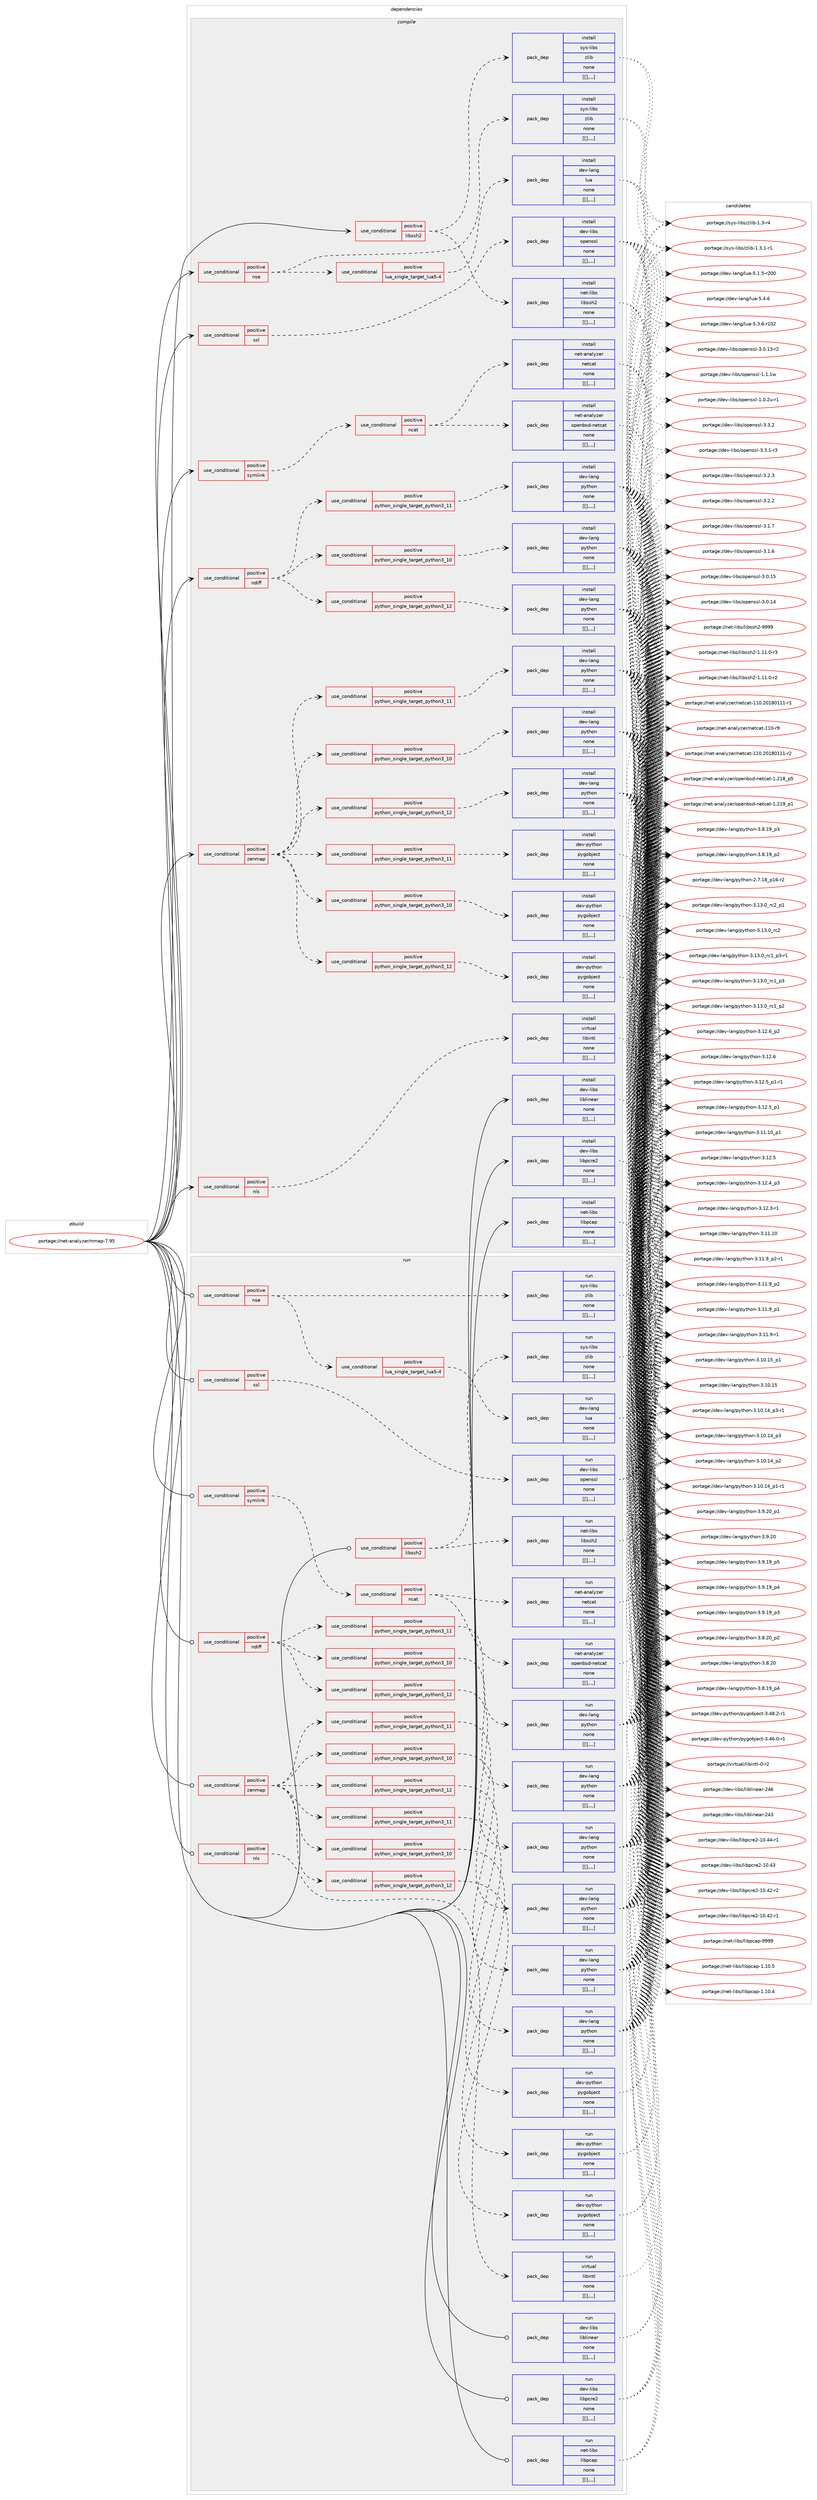 digraph prolog {

# *************
# Graph options
# *************

newrank=true;
concentrate=true;
compound=true;
graph [rankdir=LR,fontname=Helvetica,fontsize=10,ranksep=1.5];#, ranksep=2.5, nodesep=0.2];
edge  [arrowhead=vee];
node  [fontname=Helvetica,fontsize=10];

# **********
# The ebuild
# **********

subgraph cluster_leftcol {
color=gray;
label=<<i>ebuild</i>>;
id [label="portage://net-analyzer/nmap-7.95", color=red, width=4, href="../net-analyzer/nmap-7.95.svg"];
}

# ****************
# The dependencies
# ****************

subgraph cluster_midcol {
color=gray;
label=<<i>dependencies</i>>;
subgraph cluster_compile {
fillcolor="#eeeeee";
style=filled;
label=<<i>compile</i>>;
subgraph cond92078 {
dependency352119 [label=<<TABLE BORDER="0" CELLBORDER="1" CELLSPACING="0" CELLPADDING="4"><TR><TD ROWSPAN="3" CELLPADDING="10">use_conditional</TD></TR><TR><TD>positive</TD></TR><TR><TD>libssh2</TD></TR></TABLE>>, shape=none, color=red];
subgraph pack257420 {
dependency352120 [label=<<TABLE BORDER="0" CELLBORDER="1" CELLSPACING="0" CELLPADDING="4" WIDTH="220"><TR><TD ROWSPAN="6" CELLPADDING="30">pack_dep</TD></TR><TR><TD WIDTH="110">install</TD></TR><TR><TD>net-libs</TD></TR><TR><TD>libssh2</TD></TR><TR><TD>none</TD></TR><TR><TD>[[],,,,]</TD></TR></TABLE>>, shape=none, color=blue];
}
dependency352119:e -> dependency352120:w [weight=20,style="dashed",arrowhead="vee"];
subgraph pack257421 {
dependency352121 [label=<<TABLE BORDER="0" CELLBORDER="1" CELLSPACING="0" CELLPADDING="4" WIDTH="220"><TR><TD ROWSPAN="6" CELLPADDING="30">pack_dep</TD></TR><TR><TD WIDTH="110">install</TD></TR><TR><TD>sys-libs</TD></TR><TR><TD>zlib</TD></TR><TR><TD>none</TD></TR><TR><TD>[[],,,,]</TD></TR></TABLE>>, shape=none, color=blue];
}
dependency352119:e -> dependency352121:w [weight=20,style="dashed",arrowhead="vee"];
}
id:e -> dependency352119:w [weight=20,style="solid",arrowhead="vee"];
subgraph cond92079 {
dependency352122 [label=<<TABLE BORDER="0" CELLBORDER="1" CELLSPACING="0" CELLPADDING="4"><TR><TD ROWSPAN="3" CELLPADDING="10">use_conditional</TD></TR><TR><TD>positive</TD></TR><TR><TD>ndiff</TD></TR></TABLE>>, shape=none, color=red];
subgraph cond92080 {
dependency352123 [label=<<TABLE BORDER="0" CELLBORDER="1" CELLSPACING="0" CELLPADDING="4"><TR><TD ROWSPAN="3" CELLPADDING="10">use_conditional</TD></TR><TR><TD>positive</TD></TR><TR><TD>python_single_target_python3_10</TD></TR></TABLE>>, shape=none, color=red];
subgraph pack257422 {
dependency352124 [label=<<TABLE BORDER="0" CELLBORDER="1" CELLSPACING="0" CELLPADDING="4" WIDTH="220"><TR><TD ROWSPAN="6" CELLPADDING="30">pack_dep</TD></TR><TR><TD WIDTH="110">install</TD></TR><TR><TD>dev-lang</TD></TR><TR><TD>python</TD></TR><TR><TD>none</TD></TR><TR><TD>[[],,,,]</TD></TR></TABLE>>, shape=none, color=blue];
}
dependency352123:e -> dependency352124:w [weight=20,style="dashed",arrowhead="vee"];
}
dependency352122:e -> dependency352123:w [weight=20,style="dashed",arrowhead="vee"];
subgraph cond92081 {
dependency352125 [label=<<TABLE BORDER="0" CELLBORDER="1" CELLSPACING="0" CELLPADDING="4"><TR><TD ROWSPAN="3" CELLPADDING="10">use_conditional</TD></TR><TR><TD>positive</TD></TR><TR><TD>python_single_target_python3_11</TD></TR></TABLE>>, shape=none, color=red];
subgraph pack257423 {
dependency352126 [label=<<TABLE BORDER="0" CELLBORDER="1" CELLSPACING="0" CELLPADDING="4" WIDTH="220"><TR><TD ROWSPAN="6" CELLPADDING="30">pack_dep</TD></TR><TR><TD WIDTH="110">install</TD></TR><TR><TD>dev-lang</TD></TR><TR><TD>python</TD></TR><TR><TD>none</TD></TR><TR><TD>[[],,,,]</TD></TR></TABLE>>, shape=none, color=blue];
}
dependency352125:e -> dependency352126:w [weight=20,style="dashed",arrowhead="vee"];
}
dependency352122:e -> dependency352125:w [weight=20,style="dashed",arrowhead="vee"];
subgraph cond92082 {
dependency352127 [label=<<TABLE BORDER="0" CELLBORDER="1" CELLSPACING="0" CELLPADDING="4"><TR><TD ROWSPAN="3" CELLPADDING="10">use_conditional</TD></TR><TR><TD>positive</TD></TR><TR><TD>python_single_target_python3_12</TD></TR></TABLE>>, shape=none, color=red];
subgraph pack257424 {
dependency352128 [label=<<TABLE BORDER="0" CELLBORDER="1" CELLSPACING="0" CELLPADDING="4" WIDTH="220"><TR><TD ROWSPAN="6" CELLPADDING="30">pack_dep</TD></TR><TR><TD WIDTH="110">install</TD></TR><TR><TD>dev-lang</TD></TR><TR><TD>python</TD></TR><TR><TD>none</TD></TR><TR><TD>[[],,,,]</TD></TR></TABLE>>, shape=none, color=blue];
}
dependency352127:e -> dependency352128:w [weight=20,style="dashed",arrowhead="vee"];
}
dependency352122:e -> dependency352127:w [weight=20,style="dashed",arrowhead="vee"];
}
id:e -> dependency352122:w [weight=20,style="solid",arrowhead="vee"];
subgraph cond92083 {
dependency352129 [label=<<TABLE BORDER="0" CELLBORDER="1" CELLSPACING="0" CELLPADDING="4"><TR><TD ROWSPAN="3" CELLPADDING="10">use_conditional</TD></TR><TR><TD>positive</TD></TR><TR><TD>nls</TD></TR></TABLE>>, shape=none, color=red];
subgraph pack257425 {
dependency352130 [label=<<TABLE BORDER="0" CELLBORDER="1" CELLSPACING="0" CELLPADDING="4" WIDTH="220"><TR><TD ROWSPAN="6" CELLPADDING="30">pack_dep</TD></TR><TR><TD WIDTH="110">install</TD></TR><TR><TD>virtual</TD></TR><TR><TD>libintl</TD></TR><TR><TD>none</TD></TR><TR><TD>[[],,,,]</TD></TR></TABLE>>, shape=none, color=blue];
}
dependency352129:e -> dependency352130:w [weight=20,style="dashed",arrowhead="vee"];
}
id:e -> dependency352129:w [weight=20,style="solid",arrowhead="vee"];
subgraph cond92084 {
dependency352131 [label=<<TABLE BORDER="0" CELLBORDER="1" CELLSPACING="0" CELLPADDING="4"><TR><TD ROWSPAN="3" CELLPADDING="10">use_conditional</TD></TR><TR><TD>positive</TD></TR><TR><TD>nse</TD></TR></TABLE>>, shape=none, color=red];
subgraph cond92085 {
dependency352132 [label=<<TABLE BORDER="0" CELLBORDER="1" CELLSPACING="0" CELLPADDING="4"><TR><TD ROWSPAN="3" CELLPADDING="10">use_conditional</TD></TR><TR><TD>positive</TD></TR><TR><TD>lua_single_target_lua5-4</TD></TR></TABLE>>, shape=none, color=red];
subgraph pack257426 {
dependency352133 [label=<<TABLE BORDER="0" CELLBORDER="1" CELLSPACING="0" CELLPADDING="4" WIDTH="220"><TR><TD ROWSPAN="6" CELLPADDING="30">pack_dep</TD></TR><TR><TD WIDTH="110">install</TD></TR><TR><TD>dev-lang</TD></TR><TR><TD>lua</TD></TR><TR><TD>none</TD></TR><TR><TD>[[],,,,]</TD></TR></TABLE>>, shape=none, color=blue];
}
dependency352132:e -> dependency352133:w [weight=20,style="dashed",arrowhead="vee"];
}
dependency352131:e -> dependency352132:w [weight=20,style="dashed",arrowhead="vee"];
subgraph pack257427 {
dependency352134 [label=<<TABLE BORDER="0" CELLBORDER="1" CELLSPACING="0" CELLPADDING="4" WIDTH="220"><TR><TD ROWSPAN="6" CELLPADDING="30">pack_dep</TD></TR><TR><TD WIDTH="110">install</TD></TR><TR><TD>sys-libs</TD></TR><TR><TD>zlib</TD></TR><TR><TD>none</TD></TR><TR><TD>[[],,,,]</TD></TR></TABLE>>, shape=none, color=blue];
}
dependency352131:e -> dependency352134:w [weight=20,style="dashed",arrowhead="vee"];
}
id:e -> dependency352131:w [weight=20,style="solid",arrowhead="vee"];
subgraph cond92086 {
dependency352135 [label=<<TABLE BORDER="0" CELLBORDER="1" CELLSPACING="0" CELLPADDING="4"><TR><TD ROWSPAN="3" CELLPADDING="10">use_conditional</TD></TR><TR><TD>positive</TD></TR><TR><TD>ssl</TD></TR></TABLE>>, shape=none, color=red];
subgraph pack257428 {
dependency352136 [label=<<TABLE BORDER="0" CELLBORDER="1" CELLSPACING="0" CELLPADDING="4" WIDTH="220"><TR><TD ROWSPAN="6" CELLPADDING="30">pack_dep</TD></TR><TR><TD WIDTH="110">install</TD></TR><TR><TD>dev-libs</TD></TR><TR><TD>openssl</TD></TR><TR><TD>none</TD></TR><TR><TD>[[],,,,]</TD></TR></TABLE>>, shape=none, color=blue];
}
dependency352135:e -> dependency352136:w [weight=20,style="dashed",arrowhead="vee"];
}
id:e -> dependency352135:w [weight=20,style="solid",arrowhead="vee"];
subgraph cond92087 {
dependency352137 [label=<<TABLE BORDER="0" CELLBORDER="1" CELLSPACING="0" CELLPADDING="4"><TR><TD ROWSPAN="3" CELLPADDING="10">use_conditional</TD></TR><TR><TD>positive</TD></TR><TR><TD>symlink</TD></TR></TABLE>>, shape=none, color=red];
subgraph cond92088 {
dependency352138 [label=<<TABLE BORDER="0" CELLBORDER="1" CELLSPACING="0" CELLPADDING="4"><TR><TD ROWSPAN="3" CELLPADDING="10">use_conditional</TD></TR><TR><TD>positive</TD></TR><TR><TD>ncat</TD></TR></TABLE>>, shape=none, color=red];
subgraph pack257429 {
dependency352139 [label=<<TABLE BORDER="0" CELLBORDER="1" CELLSPACING="0" CELLPADDING="4" WIDTH="220"><TR><TD ROWSPAN="6" CELLPADDING="30">pack_dep</TD></TR><TR><TD WIDTH="110">install</TD></TR><TR><TD>net-analyzer</TD></TR><TR><TD>netcat</TD></TR><TR><TD>none</TD></TR><TR><TD>[[],,,,]</TD></TR></TABLE>>, shape=none, color=blue];
}
dependency352138:e -> dependency352139:w [weight=20,style="dashed",arrowhead="vee"];
subgraph pack257430 {
dependency352140 [label=<<TABLE BORDER="0" CELLBORDER="1" CELLSPACING="0" CELLPADDING="4" WIDTH="220"><TR><TD ROWSPAN="6" CELLPADDING="30">pack_dep</TD></TR><TR><TD WIDTH="110">install</TD></TR><TR><TD>net-analyzer</TD></TR><TR><TD>openbsd-netcat</TD></TR><TR><TD>none</TD></TR><TR><TD>[[],,,,]</TD></TR></TABLE>>, shape=none, color=blue];
}
dependency352138:e -> dependency352140:w [weight=20,style="dashed",arrowhead="vee"];
}
dependency352137:e -> dependency352138:w [weight=20,style="dashed",arrowhead="vee"];
}
id:e -> dependency352137:w [weight=20,style="solid",arrowhead="vee"];
subgraph cond92089 {
dependency352141 [label=<<TABLE BORDER="0" CELLBORDER="1" CELLSPACING="0" CELLPADDING="4"><TR><TD ROWSPAN="3" CELLPADDING="10">use_conditional</TD></TR><TR><TD>positive</TD></TR><TR><TD>zenmap</TD></TR></TABLE>>, shape=none, color=red];
subgraph cond92090 {
dependency352142 [label=<<TABLE BORDER="0" CELLBORDER="1" CELLSPACING="0" CELLPADDING="4"><TR><TD ROWSPAN="3" CELLPADDING="10">use_conditional</TD></TR><TR><TD>positive</TD></TR><TR><TD>python_single_target_python3_10</TD></TR></TABLE>>, shape=none, color=red];
subgraph pack257431 {
dependency352143 [label=<<TABLE BORDER="0" CELLBORDER="1" CELLSPACING="0" CELLPADDING="4" WIDTH="220"><TR><TD ROWSPAN="6" CELLPADDING="30">pack_dep</TD></TR><TR><TD WIDTH="110">install</TD></TR><TR><TD>dev-lang</TD></TR><TR><TD>python</TD></TR><TR><TD>none</TD></TR><TR><TD>[[],,,,]</TD></TR></TABLE>>, shape=none, color=blue];
}
dependency352142:e -> dependency352143:w [weight=20,style="dashed",arrowhead="vee"];
}
dependency352141:e -> dependency352142:w [weight=20,style="dashed",arrowhead="vee"];
subgraph cond92091 {
dependency352144 [label=<<TABLE BORDER="0" CELLBORDER="1" CELLSPACING="0" CELLPADDING="4"><TR><TD ROWSPAN="3" CELLPADDING="10">use_conditional</TD></TR><TR><TD>positive</TD></TR><TR><TD>python_single_target_python3_11</TD></TR></TABLE>>, shape=none, color=red];
subgraph pack257432 {
dependency352145 [label=<<TABLE BORDER="0" CELLBORDER="1" CELLSPACING="0" CELLPADDING="4" WIDTH="220"><TR><TD ROWSPAN="6" CELLPADDING="30">pack_dep</TD></TR><TR><TD WIDTH="110">install</TD></TR><TR><TD>dev-lang</TD></TR><TR><TD>python</TD></TR><TR><TD>none</TD></TR><TR><TD>[[],,,,]</TD></TR></TABLE>>, shape=none, color=blue];
}
dependency352144:e -> dependency352145:w [weight=20,style="dashed",arrowhead="vee"];
}
dependency352141:e -> dependency352144:w [weight=20,style="dashed",arrowhead="vee"];
subgraph cond92092 {
dependency352146 [label=<<TABLE BORDER="0" CELLBORDER="1" CELLSPACING="0" CELLPADDING="4"><TR><TD ROWSPAN="3" CELLPADDING="10">use_conditional</TD></TR><TR><TD>positive</TD></TR><TR><TD>python_single_target_python3_12</TD></TR></TABLE>>, shape=none, color=red];
subgraph pack257433 {
dependency352147 [label=<<TABLE BORDER="0" CELLBORDER="1" CELLSPACING="0" CELLPADDING="4" WIDTH="220"><TR><TD ROWSPAN="6" CELLPADDING="30">pack_dep</TD></TR><TR><TD WIDTH="110">install</TD></TR><TR><TD>dev-lang</TD></TR><TR><TD>python</TD></TR><TR><TD>none</TD></TR><TR><TD>[[],,,,]</TD></TR></TABLE>>, shape=none, color=blue];
}
dependency352146:e -> dependency352147:w [weight=20,style="dashed",arrowhead="vee"];
}
dependency352141:e -> dependency352146:w [weight=20,style="dashed",arrowhead="vee"];
subgraph cond92093 {
dependency352148 [label=<<TABLE BORDER="0" CELLBORDER="1" CELLSPACING="0" CELLPADDING="4"><TR><TD ROWSPAN="3" CELLPADDING="10">use_conditional</TD></TR><TR><TD>positive</TD></TR><TR><TD>python_single_target_python3_10</TD></TR></TABLE>>, shape=none, color=red];
subgraph pack257434 {
dependency352149 [label=<<TABLE BORDER="0" CELLBORDER="1" CELLSPACING="0" CELLPADDING="4" WIDTH="220"><TR><TD ROWSPAN="6" CELLPADDING="30">pack_dep</TD></TR><TR><TD WIDTH="110">install</TD></TR><TR><TD>dev-python</TD></TR><TR><TD>pygobject</TD></TR><TR><TD>none</TD></TR><TR><TD>[[],,,,]</TD></TR></TABLE>>, shape=none, color=blue];
}
dependency352148:e -> dependency352149:w [weight=20,style="dashed",arrowhead="vee"];
}
dependency352141:e -> dependency352148:w [weight=20,style="dashed",arrowhead="vee"];
subgraph cond92094 {
dependency352150 [label=<<TABLE BORDER="0" CELLBORDER="1" CELLSPACING="0" CELLPADDING="4"><TR><TD ROWSPAN="3" CELLPADDING="10">use_conditional</TD></TR><TR><TD>positive</TD></TR><TR><TD>python_single_target_python3_11</TD></TR></TABLE>>, shape=none, color=red];
subgraph pack257435 {
dependency352151 [label=<<TABLE BORDER="0" CELLBORDER="1" CELLSPACING="0" CELLPADDING="4" WIDTH="220"><TR><TD ROWSPAN="6" CELLPADDING="30">pack_dep</TD></TR><TR><TD WIDTH="110">install</TD></TR><TR><TD>dev-python</TD></TR><TR><TD>pygobject</TD></TR><TR><TD>none</TD></TR><TR><TD>[[],,,,]</TD></TR></TABLE>>, shape=none, color=blue];
}
dependency352150:e -> dependency352151:w [weight=20,style="dashed",arrowhead="vee"];
}
dependency352141:e -> dependency352150:w [weight=20,style="dashed",arrowhead="vee"];
subgraph cond92095 {
dependency352152 [label=<<TABLE BORDER="0" CELLBORDER="1" CELLSPACING="0" CELLPADDING="4"><TR><TD ROWSPAN="3" CELLPADDING="10">use_conditional</TD></TR><TR><TD>positive</TD></TR><TR><TD>python_single_target_python3_12</TD></TR></TABLE>>, shape=none, color=red];
subgraph pack257436 {
dependency352153 [label=<<TABLE BORDER="0" CELLBORDER="1" CELLSPACING="0" CELLPADDING="4" WIDTH="220"><TR><TD ROWSPAN="6" CELLPADDING="30">pack_dep</TD></TR><TR><TD WIDTH="110">install</TD></TR><TR><TD>dev-python</TD></TR><TR><TD>pygobject</TD></TR><TR><TD>none</TD></TR><TR><TD>[[],,,,]</TD></TR></TABLE>>, shape=none, color=blue];
}
dependency352152:e -> dependency352153:w [weight=20,style="dashed",arrowhead="vee"];
}
dependency352141:e -> dependency352152:w [weight=20,style="dashed",arrowhead="vee"];
}
id:e -> dependency352141:w [weight=20,style="solid",arrowhead="vee"];
subgraph pack257437 {
dependency352154 [label=<<TABLE BORDER="0" CELLBORDER="1" CELLSPACING="0" CELLPADDING="4" WIDTH="220"><TR><TD ROWSPAN="6" CELLPADDING="30">pack_dep</TD></TR><TR><TD WIDTH="110">install</TD></TR><TR><TD>dev-libs</TD></TR><TR><TD>liblinear</TD></TR><TR><TD>none</TD></TR><TR><TD>[[],,,,]</TD></TR></TABLE>>, shape=none, color=blue];
}
id:e -> dependency352154:w [weight=20,style="solid",arrowhead="vee"];
subgraph pack257438 {
dependency352155 [label=<<TABLE BORDER="0" CELLBORDER="1" CELLSPACING="0" CELLPADDING="4" WIDTH="220"><TR><TD ROWSPAN="6" CELLPADDING="30">pack_dep</TD></TR><TR><TD WIDTH="110">install</TD></TR><TR><TD>dev-libs</TD></TR><TR><TD>libpcre2</TD></TR><TR><TD>none</TD></TR><TR><TD>[[],,,,]</TD></TR></TABLE>>, shape=none, color=blue];
}
id:e -> dependency352155:w [weight=20,style="solid",arrowhead="vee"];
subgraph pack257439 {
dependency352156 [label=<<TABLE BORDER="0" CELLBORDER="1" CELLSPACING="0" CELLPADDING="4" WIDTH="220"><TR><TD ROWSPAN="6" CELLPADDING="30">pack_dep</TD></TR><TR><TD WIDTH="110">install</TD></TR><TR><TD>net-libs</TD></TR><TR><TD>libpcap</TD></TR><TR><TD>none</TD></TR><TR><TD>[[],,,,]</TD></TR></TABLE>>, shape=none, color=blue];
}
id:e -> dependency352156:w [weight=20,style="solid",arrowhead="vee"];
}
subgraph cluster_compileandrun {
fillcolor="#eeeeee";
style=filled;
label=<<i>compile and run</i>>;
}
subgraph cluster_run {
fillcolor="#eeeeee";
style=filled;
label=<<i>run</i>>;
subgraph cond92096 {
dependency352157 [label=<<TABLE BORDER="0" CELLBORDER="1" CELLSPACING="0" CELLPADDING="4"><TR><TD ROWSPAN="3" CELLPADDING="10">use_conditional</TD></TR><TR><TD>positive</TD></TR><TR><TD>libssh2</TD></TR></TABLE>>, shape=none, color=red];
subgraph pack257440 {
dependency352158 [label=<<TABLE BORDER="0" CELLBORDER="1" CELLSPACING="0" CELLPADDING="4" WIDTH="220"><TR><TD ROWSPAN="6" CELLPADDING="30">pack_dep</TD></TR><TR><TD WIDTH="110">run</TD></TR><TR><TD>net-libs</TD></TR><TR><TD>libssh2</TD></TR><TR><TD>none</TD></TR><TR><TD>[[],,,,]</TD></TR></TABLE>>, shape=none, color=blue];
}
dependency352157:e -> dependency352158:w [weight=20,style="dashed",arrowhead="vee"];
subgraph pack257441 {
dependency352159 [label=<<TABLE BORDER="0" CELLBORDER="1" CELLSPACING="0" CELLPADDING="4" WIDTH="220"><TR><TD ROWSPAN="6" CELLPADDING="30">pack_dep</TD></TR><TR><TD WIDTH="110">run</TD></TR><TR><TD>sys-libs</TD></TR><TR><TD>zlib</TD></TR><TR><TD>none</TD></TR><TR><TD>[[],,,,]</TD></TR></TABLE>>, shape=none, color=blue];
}
dependency352157:e -> dependency352159:w [weight=20,style="dashed",arrowhead="vee"];
}
id:e -> dependency352157:w [weight=20,style="solid",arrowhead="odot"];
subgraph cond92097 {
dependency352160 [label=<<TABLE BORDER="0" CELLBORDER="1" CELLSPACING="0" CELLPADDING="4"><TR><TD ROWSPAN="3" CELLPADDING="10">use_conditional</TD></TR><TR><TD>positive</TD></TR><TR><TD>ndiff</TD></TR></TABLE>>, shape=none, color=red];
subgraph cond92098 {
dependency352161 [label=<<TABLE BORDER="0" CELLBORDER="1" CELLSPACING="0" CELLPADDING="4"><TR><TD ROWSPAN="3" CELLPADDING="10">use_conditional</TD></TR><TR><TD>positive</TD></TR><TR><TD>python_single_target_python3_10</TD></TR></TABLE>>, shape=none, color=red];
subgraph pack257442 {
dependency352162 [label=<<TABLE BORDER="0" CELLBORDER="1" CELLSPACING="0" CELLPADDING="4" WIDTH="220"><TR><TD ROWSPAN="6" CELLPADDING="30">pack_dep</TD></TR><TR><TD WIDTH="110">run</TD></TR><TR><TD>dev-lang</TD></TR><TR><TD>python</TD></TR><TR><TD>none</TD></TR><TR><TD>[[],,,,]</TD></TR></TABLE>>, shape=none, color=blue];
}
dependency352161:e -> dependency352162:w [weight=20,style="dashed",arrowhead="vee"];
}
dependency352160:e -> dependency352161:w [weight=20,style="dashed",arrowhead="vee"];
subgraph cond92099 {
dependency352163 [label=<<TABLE BORDER="0" CELLBORDER="1" CELLSPACING="0" CELLPADDING="4"><TR><TD ROWSPAN="3" CELLPADDING="10">use_conditional</TD></TR><TR><TD>positive</TD></TR><TR><TD>python_single_target_python3_11</TD></TR></TABLE>>, shape=none, color=red];
subgraph pack257443 {
dependency352164 [label=<<TABLE BORDER="0" CELLBORDER="1" CELLSPACING="0" CELLPADDING="4" WIDTH="220"><TR><TD ROWSPAN="6" CELLPADDING="30">pack_dep</TD></TR><TR><TD WIDTH="110">run</TD></TR><TR><TD>dev-lang</TD></TR><TR><TD>python</TD></TR><TR><TD>none</TD></TR><TR><TD>[[],,,,]</TD></TR></TABLE>>, shape=none, color=blue];
}
dependency352163:e -> dependency352164:w [weight=20,style="dashed",arrowhead="vee"];
}
dependency352160:e -> dependency352163:w [weight=20,style="dashed",arrowhead="vee"];
subgraph cond92100 {
dependency352165 [label=<<TABLE BORDER="0" CELLBORDER="1" CELLSPACING="0" CELLPADDING="4"><TR><TD ROWSPAN="3" CELLPADDING="10">use_conditional</TD></TR><TR><TD>positive</TD></TR><TR><TD>python_single_target_python3_12</TD></TR></TABLE>>, shape=none, color=red];
subgraph pack257444 {
dependency352166 [label=<<TABLE BORDER="0" CELLBORDER="1" CELLSPACING="0" CELLPADDING="4" WIDTH="220"><TR><TD ROWSPAN="6" CELLPADDING="30">pack_dep</TD></TR><TR><TD WIDTH="110">run</TD></TR><TR><TD>dev-lang</TD></TR><TR><TD>python</TD></TR><TR><TD>none</TD></TR><TR><TD>[[],,,,]</TD></TR></TABLE>>, shape=none, color=blue];
}
dependency352165:e -> dependency352166:w [weight=20,style="dashed",arrowhead="vee"];
}
dependency352160:e -> dependency352165:w [weight=20,style="dashed",arrowhead="vee"];
}
id:e -> dependency352160:w [weight=20,style="solid",arrowhead="odot"];
subgraph cond92101 {
dependency352167 [label=<<TABLE BORDER="0" CELLBORDER="1" CELLSPACING="0" CELLPADDING="4"><TR><TD ROWSPAN="3" CELLPADDING="10">use_conditional</TD></TR><TR><TD>positive</TD></TR><TR><TD>nls</TD></TR></TABLE>>, shape=none, color=red];
subgraph pack257445 {
dependency352168 [label=<<TABLE BORDER="0" CELLBORDER="1" CELLSPACING="0" CELLPADDING="4" WIDTH="220"><TR><TD ROWSPAN="6" CELLPADDING="30">pack_dep</TD></TR><TR><TD WIDTH="110">run</TD></TR><TR><TD>virtual</TD></TR><TR><TD>libintl</TD></TR><TR><TD>none</TD></TR><TR><TD>[[],,,,]</TD></TR></TABLE>>, shape=none, color=blue];
}
dependency352167:e -> dependency352168:w [weight=20,style="dashed",arrowhead="vee"];
}
id:e -> dependency352167:w [weight=20,style="solid",arrowhead="odot"];
subgraph cond92102 {
dependency352169 [label=<<TABLE BORDER="0" CELLBORDER="1" CELLSPACING="0" CELLPADDING="4"><TR><TD ROWSPAN="3" CELLPADDING="10">use_conditional</TD></TR><TR><TD>positive</TD></TR><TR><TD>nse</TD></TR></TABLE>>, shape=none, color=red];
subgraph cond92103 {
dependency352170 [label=<<TABLE BORDER="0" CELLBORDER="1" CELLSPACING="0" CELLPADDING="4"><TR><TD ROWSPAN="3" CELLPADDING="10">use_conditional</TD></TR><TR><TD>positive</TD></TR><TR><TD>lua_single_target_lua5-4</TD></TR></TABLE>>, shape=none, color=red];
subgraph pack257446 {
dependency352171 [label=<<TABLE BORDER="0" CELLBORDER="1" CELLSPACING="0" CELLPADDING="4" WIDTH="220"><TR><TD ROWSPAN="6" CELLPADDING="30">pack_dep</TD></TR><TR><TD WIDTH="110">run</TD></TR><TR><TD>dev-lang</TD></TR><TR><TD>lua</TD></TR><TR><TD>none</TD></TR><TR><TD>[[],,,,]</TD></TR></TABLE>>, shape=none, color=blue];
}
dependency352170:e -> dependency352171:w [weight=20,style="dashed",arrowhead="vee"];
}
dependency352169:e -> dependency352170:w [weight=20,style="dashed",arrowhead="vee"];
subgraph pack257447 {
dependency352172 [label=<<TABLE BORDER="0" CELLBORDER="1" CELLSPACING="0" CELLPADDING="4" WIDTH="220"><TR><TD ROWSPAN="6" CELLPADDING="30">pack_dep</TD></TR><TR><TD WIDTH="110">run</TD></TR><TR><TD>sys-libs</TD></TR><TR><TD>zlib</TD></TR><TR><TD>none</TD></TR><TR><TD>[[],,,,]</TD></TR></TABLE>>, shape=none, color=blue];
}
dependency352169:e -> dependency352172:w [weight=20,style="dashed",arrowhead="vee"];
}
id:e -> dependency352169:w [weight=20,style="solid",arrowhead="odot"];
subgraph cond92104 {
dependency352173 [label=<<TABLE BORDER="0" CELLBORDER="1" CELLSPACING="0" CELLPADDING="4"><TR><TD ROWSPAN="3" CELLPADDING="10">use_conditional</TD></TR><TR><TD>positive</TD></TR><TR><TD>ssl</TD></TR></TABLE>>, shape=none, color=red];
subgraph pack257448 {
dependency352174 [label=<<TABLE BORDER="0" CELLBORDER="1" CELLSPACING="0" CELLPADDING="4" WIDTH="220"><TR><TD ROWSPAN="6" CELLPADDING="30">pack_dep</TD></TR><TR><TD WIDTH="110">run</TD></TR><TR><TD>dev-libs</TD></TR><TR><TD>openssl</TD></TR><TR><TD>none</TD></TR><TR><TD>[[],,,,]</TD></TR></TABLE>>, shape=none, color=blue];
}
dependency352173:e -> dependency352174:w [weight=20,style="dashed",arrowhead="vee"];
}
id:e -> dependency352173:w [weight=20,style="solid",arrowhead="odot"];
subgraph cond92105 {
dependency352175 [label=<<TABLE BORDER="0" CELLBORDER="1" CELLSPACING="0" CELLPADDING="4"><TR><TD ROWSPAN="3" CELLPADDING="10">use_conditional</TD></TR><TR><TD>positive</TD></TR><TR><TD>symlink</TD></TR></TABLE>>, shape=none, color=red];
subgraph cond92106 {
dependency352176 [label=<<TABLE BORDER="0" CELLBORDER="1" CELLSPACING="0" CELLPADDING="4"><TR><TD ROWSPAN="3" CELLPADDING="10">use_conditional</TD></TR><TR><TD>positive</TD></TR><TR><TD>ncat</TD></TR></TABLE>>, shape=none, color=red];
subgraph pack257449 {
dependency352177 [label=<<TABLE BORDER="0" CELLBORDER="1" CELLSPACING="0" CELLPADDING="4" WIDTH="220"><TR><TD ROWSPAN="6" CELLPADDING="30">pack_dep</TD></TR><TR><TD WIDTH="110">run</TD></TR><TR><TD>net-analyzer</TD></TR><TR><TD>netcat</TD></TR><TR><TD>none</TD></TR><TR><TD>[[],,,,]</TD></TR></TABLE>>, shape=none, color=blue];
}
dependency352176:e -> dependency352177:w [weight=20,style="dashed",arrowhead="vee"];
subgraph pack257450 {
dependency352178 [label=<<TABLE BORDER="0" CELLBORDER="1" CELLSPACING="0" CELLPADDING="4" WIDTH="220"><TR><TD ROWSPAN="6" CELLPADDING="30">pack_dep</TD></TR><TR><TD WIDTH="110">run</TD></TR><TR><TD>net-analyzer</TD></TR><TR><TD>openbsd-netcat</TD></TR><TR><TD>none</TD></TR><TR><TD>[[],,,,]</TD></TR></TABLE>>, shape=none, color=blue];
}
dependency352176:e -> dependency352178:w [weight=20,style="dashed",arrowhead="vee"];
}
dependency352175:e -> dependency352176:w [weight=20,style="dashed",arrowhead="vee"];
}
id:e -> dependency352175:w [weight=20,style="solid",arrowhead="odot"];
subgraph cond92107 {
dependency352179 [label=<<TABLE BORDER="0" CELLBORDER="1" CELLSPACING="0" CELLPADDING="4"><TR><TD ROWSPAN="3" CELLPADDING="10">use_conditional</TD></TR><TR><TD>positive</TD></TR><TR><TD>zenmap</TD></TR></TABLE>>, shape=none, color=red];
subgraph cond92108 {
dependency352180 [label=<<TABLE BORDER="0" CELLBORDER="1" CELLSPACING="0" CELLPADDING="4"><TR><TD ROWSPAN="3" CELLPADDING="10">use_conditional</TD></TR><TR><TD>positive</TD></TR><TR><TD>python_single_target_python3_10</TD></TR></TABLE>>, shape=none, color=red];
subgraph pack257451 {
dependency352181 [label=<<TABLE BORDER="0" CELLBORDER="1" CELLSPACING="0" CELLPADDING="4" WIDTH="220"><TR><TD ROWSPAN="6" CELLPADDING="30">pack_dep</TD></TR><TR><TD WIDTH="110">run</TD></TR><TR><TD>dev-lang</TD></TR><TR><TD>python</TD></TR><TR><TD>none</TD></TR><TR><TD>[[],,,,]</TD></TR></TABLE>>, shape=none, color=blue];
}
dependency352180:e -> dependency352181:w [weight=20,style="dashed",arrowhead="vee"];
}
dependency352179:e -> dependency352180:w [weight=20,style="dashed",arrowhead="vee"];
subgraph cond92109 {
dependency352182 [label=<<TABLE BORDER="0" CELLBORDER="1" CELLSPACING="0" CELLPADDING="4"><TR><TD ROWSPAN="3" CELLPADDING="10">use_conditional</TD></TR><TR><TD>positive</TD></TR><TR><TD>python_single_target_python3_11</TD></TR></TABLE>>, shape=none, color=red];
subgraph pack257452 {
dependency352183 [label=<<TABLE BORDER="0" CELLBORDER="1" CELLSPACING="0" CELLPADDING="4" WIDTH="220"><TR><TD ROWSPAN="6" CELLPADDING="30">pack_dep</TD></TR><TR><TD WIDTH="110">run</TD></TR><TR><TD>dev-lang</TD></TR><TR><TD>python</TD></TR><TR><TD>none</TD></TR><TR><TD>[[],,,,]</TD></TR></TABLE>>, shape=none, color=blue];
}
dependency352182:e -> dependency352183:w [weight=20,style="dashed",arrowhead="vee"];
}
dependency352179:e -> dependency352182:w [weight=20,style="dashed",arrowhead="vee"];
subgraph cond92110 {
dependency352184 [label=<<TABLE BORDER="0" CELLBORDER="1" CELLSPACING="0" CELLPADDING="4"><TR><TD ROWSPAN="3" CELLPADDING="10">use_conditional</TD></TR><TR><TD>positive</TD></TR><TR><TD>python_single_target_python3_12</TD></TR></TABLE>>, shape=none, color=red];
subgraph pack257453 {
dependency352185 [label=<<TABLE BORDER="0" CELLBORDER="1" CELLSPACING="0" CELLPADDING="4" WIDTH="220"><TR><TD ROWSPAN="6" CELLPADDING="30">pack_dep</TD></TR><TR><TD WIDTH="110">run</TD></TR><TR><TD>dev-lang</TD></TR><TR><TD>python</TD></TR><TR><TD>none</TD></TR><TR><TD>[[],,,,]</TD></TR></TABLE>>, shape=none, color=blue];
}
dependency352184:e -> dependency352185:w [weight=20,style="dashed",arrowhead="vee"];
}
dependency352179:e -> dependency352184:w [weight=20,style="dashed",arrowhead="vee"];
subgraph cond92111 {
dependency352186 [label=<<TABLE BORDER="0" CELLBORDER="1" CELLSPACING="0" CELLPADDING="4"><TR><TD ROWSPAN="3" CELLPADDING="10">use_conditional</TD></TR><TR><TD>positive</TD></TR><TR><TD>python_single_target_python3_10</TD></TR></TABLE>>, shape=none, color=red];
subgraph pack257454 {
dependency352187 [label=<<TABLE BORDER="0" CELLBORDER="1" CELLSPACING="0" CELLPADDING="4" WIDTH="220"><TR><TD ROWSPAN="6" CELLPADDING="30">pack_dep</TD></TR><TR><TD WIDTH="110">run</TD></TR><TR><TD>dev-python</TD></TR><TR><TD>pygobject</TD></TR><TR><TD>none</TD></TR><TR><TD>[[],,,,]</TD></TR></TABLE>>, shape=none, color=blue];
}
dependency352186:e -> dependency352187:w [weight=20,style="dashed",arrowhead="vee"];
}
dependency352179:e -> dependency352186:w [weight=20,style="dashed",arrowhead="vee"];
subgraph cond92112 {
dependency352188 [label=<<TABLE BORDER="0" CELLBORDER="1" CELLSPACING="0" CELLPADDING="4"><TR><TD ROWSPAN="3" CELLPADDING="10">use_conditional</TD></TR><TR><TD>positive</TD></TR><TR><TD>python_single_target_python3_11</TD></TR></TABLE>>, shape=none, color=red];
subgraph pack257455 {
dependency352189 [label=<<TABLE BORDER="0" CELLBORDER="1" CELLSPACING="0" CELLPADDING="4" WIDTH="220"><TR><TD ROWSPAN="6" CELLPADDING="30">pack_dep</TD></TR><TR><TD WIDTH="110">run</TD></TR><TR><TD>dev-python</TD></TR><TR><TD>pygobject</TD></TR><TR><TD>none</TD></TR><TR><TD>[[],,,,]</TD></TR></TABLE>>, shape=none, color=blue];
}
dependency352188:e -> dependency352189:w [weight=20,style="dashed",arrowhead="vee"];
}
dependency352179:e -> dependency352188:w [weight=20,style="dashed",arrowhead="vee"];
subgraph cond92113 {
dependency352190 [label=<<TABLE BORDER="0" CELLBORDER="1" CELLSPACING="0" CELLPADDING="4"><TR><TD ROWSPAN="3" CELLPADDING="10">use_conditional</TD></TR><TR><TD>positive</TD></TR><TR><TD>python_single_target_python3_12</TD></TR></TABLE>>, shape=none, color=red];
subgraph pack257456 {
dependency352191 [label=<<TABLE BORDER="0" CELLBORDER="1" CELLSPACING="0" CELLPADDING="4" WIDTH="220"><TR><TD ROWSPAN="6" CELLPADDING="30">pack_dep</TD></TR><TR><TD WIDTH="110">run</TD></TR><TR><TD>dev-python</TD></TR><TR><TD>pygobject</TD></TR><TR><TD>none</TD></TR><TR><TD>[[],,,,]</TD></TR></TABLE>>, shape=none, color=blue];
}
dependency352190:e -> dependency352191:w [weight=20,style="dashed",arrowhead="vee"];
}
dependency352179:e -> dependency352190:w [weight=20,style="dashed",arrowhead="vee"];
}
id:e -> dependency352179:w [weight=20,style="solid",arrowhead="odot"];
subgraph pack257457 {
dependency352192 [label=<<TABLE BORDER="0" CELLBORDER="1" CELLSPACING="0" CELLPADDING="4" WIDTH="220"><TR><TD ROWSPAN="6" CELLPADDING="30">pack_dep</TD></TR><TR><TD WIDTH="110">run</TD></TR><TR><TD>dev-libs</TD></TR><TR><TD>liblinear</TD></TR><TR><TD>none</TD></TR><TR><TD>[[],,,,]</TD></TR></TABLE>>, shape=none, color=blue];
}
id:e -> dependency352192:w [weight=20,style="solid",arrowhead="odot"];
subgraph pack257458 {
dependency352193 [label=<<TABLE BORDER="0" CELLBORDER="1" CELLSPACING="0" CELLPADDING="4" WIDTH="220"><TR><TD ROWSPAN="6" CELLPADDING="30">pack_dep</TD></TR><TR><TD WIDTH="110">run</TD></TR><TR><TD>dev-libs</TD></TR><TR><TD>libpcre2</TD></TR><TR><TD>none</TD></TR><TR><TD>[[],,,,]</TD></TR></TABLE>>, shape=none, color=blue];
}
id:e -> dependency352193:w [weight=20,style="solid",arrowhead="odot"];
subgraph pack257459 {
dependency352194 [label=<<TABLE BORDER="0" CELLBORDER="1" CELLSPACING="0" CELLPADDING="4" WIDTH="220"><TR><TD ROWSPAN="6" CELLPADDING="30">pack_dep</TD></TR><TR><TD WIDTH="110">run</TD></TR><TR><TD>net-libs</TD></TR><TR><TD>libpcap</TD></TR><TR><TD>none</TD></TR><TR><TD>[[],,,,]</TD></TR></TABLE>>, shape=none, color=blue];
}
id:e -> dependency352194:w [weight=20,style="solid",arrowhead="odot"];
}
}

# **************
# The candidates
# **************

subgraph cluster_choices {
rank=same;
color=gray;
label=<<i>candidates</i>>;

subgraph choice257420 {
color=black;
nodesep=1;
choice11010111645108105981154710810598115115104504557575757 [label="portage://net-libs/libssh2-9999", color=red, width=4,href="../net-libs/libssh2-9999.svg"];
choice1101011164510810598115471081059811511510450454946494946484511451 [label="portage://net-libs/libssh2-1.11.0-r3", color=red, width=4,href="../net-libs/libssh2-1.11.0-r3.svg"];
choice1101011164510810598115471081059811511510450454946494946484511450 [label="portage://net-libs/libssh2-1.11.0-r2", color=red, width=4,href="../net-libs/libssh2-1.11.0-r2.svg"];
dependency352120:e -> choice11010111645108105981154710810598115115104504557575757:w [style=dotted,weight="100"];
dependency352120:e -> choice1101011164510810598115471081059811511510450454946494946484511451:w [style=dotted,weight="100"];
dependency352120:e -> choice1101011164510810598115471081059811511510450454946494946484511450:w [style=dotted,weight="100"];
}
subgraph choice257421 {
color=black;
nodesep=1;
choice115121115451081059811547122108105984549465146494511449 [label="portage://sys-libs/zlib-1.3.1-r1", color=red, width=4,href="../sys-libs/zlib-1.3.1-r1.svg"];
choice11512111545108105981154712210810598454946514511452 [label="portage://sys-libs/zlib-1.3-r4", color=red, width=4,href="../sys-libs/zlib-1.3-r4.svg"];
dependency352121:e -> choice115121115451081059811547122108105984549465146494511449:w [style=dotted,weight="100"];
dependency352121:e -> choice11512111545108105981154712210810598454946514511452:w [style=dotted,weight="100"];
}
subgraph choice257422 {
color=black;
nodesep=1;
choice100101118451089711010347112121116104111110455146495146489511499509511249 [label="portage://dev-lang/python-3.13.0_rc2_p1", color=red, width=4,href="../dev-lang/python-3.13.0_rc2_p1.svg"];
choice10010111845108971101034711212111610411111045514649514648951149950 [label="portage://dev-lang/python-3.13.0_rc2", color=red, width=4,href="../dev-lang/python-3.13.0_rc2.svg"];
choice1001011184510897110103471121211161041111104551464951464895114994995112514511449 [label="portage://dev-lang/python-3.13.0_rc1_p3-r1", color=red, width=4,href="../dev-lang/python-3.13.0_rc1_p3-r1.svg"];
choice100101118451089711010347112121116104111110455146495146489511499499511251 [label="portage://dev-lang/python-3.13.0_rc1_p3", color=red, width=4,href="../dev-lang/python-3.13.0_rc1_p3.svg"];
choice100101118451089711010347112121116104111110455146495146489511499499511250 [label="portage://dev-lang/python-3.13.0_rc1_p2", color=red, width=4,href="../dev-lang/python-3.13.0_rc1_p2.svg"];
choice100101118451089711010347112121116104111110455146495046549511250 [label="portage://dev-lang/python-3.12.6_p2", color=red, width=4,href="../dev-lang/python-3.12.6_p2.svg"];
choice10010111845108971101034711212111610411111045514649504654 [label="portage://dev-lang/python-3.12.6", color=red, width=4,href="../dev-lang/python-3.12.6.svg"];
choice1001011184510897110103471121211161041111104551464950465395112494511449 [label="portage://dev-lang/python-3.12.5_p1-r1", color=red, width=4,href="../dev-lang/python-3.12.5_p1-r1.svg"];
choice100101118451089711010347112121116104111110455146495046539511249 [label="portage://dev-lang/python-3.12.5_p1", color=red, width=4,href="../dev-lang/python-3.12.5_p1.svg"];
choice10010111845108971101034711212111610411111045514649504653 [label="portage://dev-lang/python-3.12.5", color=red, width=4,href="../dev-lang/python-3.12.5.svg"];
choice100101118451089711010347112121116104111110455146495046529511251 [label="portage://dev-lang/python-3.12.4_p3", color=red, width=4,href="../dev-lang/python-3.12.4_p3.svg"];
choice100101118451089711010347112121116104111110455146495046514511449 [label="portage://dev-lang/python-3.12.3-r1", color=red, width=4,href="../dev-lang/python-3.12.3-r1.svg"];
choice10010111845108971101034711212111610411111045514649494649489511249 [label="portage://dev-lang/python-3.11.10_p1", color=red, width=4,href="../dev-lang/python-3.11.10_p1.svg"];
choice1001011184510897110103471121211161041111104551464949464948 [label="portage://dev-lang/python-3.11.10", color=red, width=4,href="../dev-lang/python-3.11.10.svg"];
choice1001011184510897110103471121211161041111104551464949465795112504511449 [label="portage://dev-lang/python-3.11.9_p2-r1", color=red, width=4,href="../dev-lang/python-3.11.9_p2-r1.svg"];
choice100101118451089711010347112121116104111110455146494946579511250 [label="portage://dev-lang/python-3.11.9_p2", color=red, width=4,href="../dev-lang/python-3.11.9_p2.svg"];
choice100101118451089711010347112121116104111110455146494946579511249 [label="portage://dev-lang/python-3.11.9_p1", color=red, width=4,href="../dev-lang/python-3.11.9_p1.svg"];
choice100101118451089711010347112121116104111110455146494946574511449 [label="portage://dev-lang/python-3.11.9-r1", color=red, width=4,href="../dev-lang/python-3.11.9-r1.svg"];
choice10010111845108971101034711212111610411111045514649484649539511249 [label="portage://dev-lang/python-3.10.15_p1", color=red, width=4,href="../dev-lang/python-3.10.15_p1.svg"];
choice1001011184510897110103471121211161041111104551464948464953 [label="portage://dev-lang/python-3.10.15", color=red, width=4,href="../dev-lang/python-3.10.15.svg"];
choice100101118451089711010347112121116104111110455146494846495295112514511449 [label="portage://dev-lang/python-3.10.14_p3-r1", color=red, width=4,href="../dev-lang/python-3.10.14_p3-r1.svg"];
choice10010111845108971101034711212111610411111045514649484649529511251 [label="portage://dev-lang/python-3.10.14_p3", color=red, width=4,href="../dev-lang/python-3.10.14_p3.svg"];
choice10010111845108971101034711212111610411111045514649484649529511250 [label="portage://dev-lang/python-3.10.14_p2", color=red, width=4,href="../dev-lang/python-3.10.14_p2.svg"];
choice100101118451089711010347112121116104111110455146494846495295112494511449 [label="portage://dev-lang/python-3.10.14_p1-r1", color=red, width=4,href="../dev-lang/python-3.10.14_p1-r1.svg"];
choice100101118451089711010347112121116104111110455146574650489511249 [label="portage://dev-lang/python-3.9.20_p1", color=red, width=4,href="../dev-lang/python-3.9.20_p1.svg"];
choice10010111845108971101034711212111610411111045514657465048 [label="portage://dev-lang/python-3.9.20", color=red, width=4,href="../dev-lang/python-3.9.20.svg"];
choice100101118451089711010347112121116104111110455146574649579511253 [label="portage://dev-lang/python-3.9.19_p5", color=red, width=4,href="../dev-lang/python-3.9.19_p5.svg"];
choice100101118451089711010347112121116104111110455146574649579511252 [label="portage://dev-lang/python-3.9.19_p4", color=red, width=4,href="../dev-lang/python-3.9.19_p4.svg"];
choice100101118451089711010347112121116104111110455146574649579511251 [label="portage://dev-lang/python-3.9.19_p3", color=red, width=4,href="../dev-lang/python-3.9.19_p3.svg"];
choice100101118451089711010347112121116104111110455146564650489511250 [label="portage://dev-lang/python-3.8.20_p2", color=red, width=4,href="../dev-lang/python-3.8.20_p2.svg"];
choice10010111845108971101034711212111610411111045514656465048 [label="portage://dev-lang/python-3.8.20", color=red, width=4,href="../dev-lang/python-3.8.20.svg"];
choice100101118451089711010347112121116104111110455146564649579511252 [label="portage://dev-lang/python-3.8.19_p4", color=red, width=4,href="../dev-lang/python-3.8.19_p4.svg"];
choice100101118451089711010347112121116104111110455146564649579511251 [label="portage://dev-lang/python-3.8.19_p3", color=red, width=4,href="../dev-lang/python-3.8.19_p3.svg"];
choice100101118451089711010347112121116104111110455146564649579511250 [label="portage://dev-lang/python-3.8.19_p2", color=red, width=4,href="../dev-lang/python-3.8.19_p2.svg"];
choice100101118451089711010347112121116104111110455046554649569511249544511450 [label="portage://dev-lang/python-2.7.18_p16-r2", color=red, width=4,href="../dev-lang/python-2.7.18_p16-r2.svg"];
dependency352124:e -> choice100101118451089711010347112121116104111110455146495146489511499509511249:w [style=dotted,weight="100"];
dependency352124:e -> choice10010111845108971101034711212111610411111045514649514648951149950:w [style=dotted,weight="100"];
dependency352124:e -> choice1001011184510897110103471121211161041111104551464951464895114994995112514511449:w [style=dotted,weight="100"];
dependency352124:e -> choice100101118451089711010347112121116104111110455146495146489511499499511251:w [style=dotted,weight="100"];
dependency352124:e -> choice100101118451089711010347112121116104111110455146495146489511499499511250:w [style=dotted,weight="100"];
dependency352124:e -> choice100101118451089711010347112121116104111110455146495046549511250:w [style=dotted,weight="100"];
dependency352124:e -> choice10010111845108971101034711212111610411111045514649504654:w [style=dotted,weight="100"];
dependency352124:e -> choice1001011184510897110103471121211161041111104551464950465395112494511449:w [style=dotted,weight="100"];
dependency352124:e -> choice100101118451089711010347112121116104111110455146495046539511249:w [style=dotted,weight="100"];
dependency352124:e -> choice10010111845108971101034711212111610411111045514649504653:w [style=dotted,weight="100"];
dependency352124:e -> choice100101118451089711010347112121116104111110455146495046529511251:w [style=dotted,weight="100"];
dependency352124:e -> choice100101118451089711010347112121116104111110455146495046514511449:w [style=dotted,weight="100"];
dependency352124:e -> choice10010111845108971101034711212111610411111045514649494649489511249:w [style=dotted,weight="100"];
dependency352124:e -> choice1001011184510897110103471121211161041111104551464949464948:w [style=dotted,weight="100"];
dependency352124:e -> choice1001011184510897110103471121211161041111104551464949465795112504511449:w [style=dotted,weight="100"];
dependency352124:e -> choice100101118451089711010347112121116104111110455146494946579511250:w [style=dotted,weight="100"];
dependency352124:e -> choice100101118451089711010347112121116104111110455146494946579511249:w [style=dotted,weight="100"];
dependency352124:e -> choice100101118451089711010347112121116104111110455146494946574511449:w [style=dotted,weight="100"];
dependency352124:e -> choice10010111845108971101034711212111610411111045514649484649539511249:w [style=dotted,weight="100"];
dependency352124:e -> choice1001011184510897110103471121211161041111104551464948464953:w [style=dotted,weight="100"];
dependency352124:e -> choice100101118451089711010347112121116104111110455146494846495295112514511449:w [style=dotted,weight="100"];
dependency352124:e -> choice10010111845108971101034711212111610411111045514649484649529511251:w [style=dotted,weight="100"];
dependency352124:e -> choice10010111845108971101034711212111610411111045514649484649529511250:w [style=dotted,weight="100"];
dependency352124:e -> choice100101118451089711010347112121116104111110455146494846495295112494511449:w [style=dotted,weight="100"];
dependency352124:e -> choice100101118451089711010347112121116104111110455146574650489511249:w [style=dotted,weight="100"];
dependency352124:e -> choice10010111845108971101034711212111610411111045514657465048:w [style=dotted,weight="100"];
dependency352124:e -> choice100101118451089711010347112121116104111110455146574649579511253:w [style=dotted,weight="100"];
dependency352124:e -> choice100101118451089711010347112121116104111110455146574649579511252:w [style=dotted,weight="100"];
dependency352124:e -> choice100101118451089711010347112121116104111110455146574649579511251:w [style=dotted,weight="100"];
dependency352124:e -> choice100101118451089711010347112121116104111110455146564650489511250:w [style=dotted,weight="100"];
dependency352124:e -> choice10010111845108971101034711212111610411111045514656465048:w [style=dotted,weight="100"];
dependency352124:e -> choice100101118451089711010347112121116104111110455146564649579511252:w [style=dotted,weight="100"];
dependency352124:e -> choice100101118451089711010347112121116104111110455146564649579511251:w [style=dotted,weight="100"];
dependency352124:e -> choice100101118451089711010347112121116104111110455146564649579511250:w [style=dotted,weight="100"];
dependency352124:e -> choice100101118451089711010347112121116104111110455046554649569511249544511450:w [style=dotted,weight="100"];
}
subgraph choice257423 {
color=black;
nodesep=1;
choice100101118451089711010347112121116104111110455146495146489511499509511249 [label="portage://dev-lang/python-3.13.0_rc2_p1", color=red, width=4,href="../dev-lang/python-3.13.0_rc2_p1.svg"];
choice10010111845108971101034711212111610411111045514649514648951149950 [label="portage://dev-lang/python-3.13.0_rc2", color=red, width=4,href="../dev-lang/python-3.13.0_rc2.svg"];
choice1001011184510897110103471121211161041111104551464951464895114994995112514511449 [label="portage://dev-lang/python-3.13.0_rc1_p3-r1", color=red, width=4,href="../dev-lang/python-3.13.0_rc1_p3-r1.svg"];
choice100101118451089711010347112121116104111110455146495146489511499499511251 [label="portage://dev-lang/python-3.13.0_rc1_p3", color=red, width=4,href="../dev-lang/python-3.13.0_rc1_p3.svg"];
choice100101118451089711010347112121116104111110455146495146489511499499511250 [label="portage://dev-lang/python-3.13.0_rc1_p2", color=red, width=4,href="../dev-lang/python-3.13.0_rc1_p2.svg"];
choice100101118451089711010347112121116104111110455146495046549511250 [label="portage://dev-lang/python-3.12.6_p2", color=red, width=4,href="../dev-lang/python-3.12.6_p2.svg"];
choice10010111845108971101034711212111610411111045514649504654 [label="portage://dev-lang/python-3.12.6", color=red, width=4,href="../dev-lang/python-3.12.6.svg"];
choice1001011184510897110103471121211161041111104551464950465395112494511449 [label="portage://dev-lang/python-3.12.5_p1-r1", color=red, width=4,href="../dev-lang/python-3.12.5_p1-r1.svg"];
choice100101118451089711010347112121116104111110455146495046539511249 [label="portage://dev-lang/python-3.12.5_p1", color=red, width=4,href="../dev-lang/python-3.12.5_p1.svg"];
choice10010111845108971101034711212111610411111045514649504653 [label="portage://dev-lang/python-3.12.5", color=red, width=4,href="../dev-lang/python-3.12.5.svg"];
choice100101118451089711010347112121116104111110455146495046529511251 [label="portage://dev-lang/python-3.12.4_p3", color=red, width=4,href="../dev-lang/python-3.12.4_p3.svg"];
choice100101118451089711010347112121116104111110455146495046514511449 [label="portage://dev-lang/python-3.12.3-r1", color=red, width=4,href="../dev-lang/python-3.12.3-r1.svg"];
choice10010111845108971101034711212111610411111045514649494649489511249 [label="portage://dev-lang/python-3.11.10_p1", color=red, width=4,href="../dev-lang/python-3.11.10_p1.svg"];
choice1001011184510897110103471121211161041111104551464949464948 [label="portage://dev-lang/python-3.11.10", color=red, width=4,href="../dev-lang/python-3.11.10.svg"];
choice1001011184510897110103471121211161041111104551464949465795112504511449 [label="portage://dev-lang/python-3.11.9_p2-r1", color=red, width=4,href="../dev-lang/python-3.11.9_p2-r1.svg"];
choice100101118451089711010347112121116104111110455146494946579511250 [label="portage://dev-lang/python-3.11.9_p2", color=red, width=4,href="../dev-lang/python-3.11.9_p2.svg"];
choice100101118451089711010347112121116104111110455146494946579511249 [label="portage://dev-lang/python-3.11.9_p1", color=red, width=4,href="../dev-lang/python-3.11.9_p1.svg"];
choice100101118451089711010347112121116104111110455146494946574511449 [label="portage://dev-lang/python-3.11.9-r1", color=red, width=4,href="../dev-lang/python-3.11.9-r1.svg"];
choice10010111845108971101034711212111610411111045514649484649539511249 [label="portage://dev-lang/python-3.10.15_p1", color=red, width=4,href="../dev-lang/python-3.10.15_p1.svg"];
choice1001011184510897110103471121211161041111104551464948464953 [label="portage://dev-lang/python-3.10.15", color=red, width=4,href="../dev-lang/python-3.10.15.svg"];
choice100101118451089711010347112121116104111110455146494846495295112514511449 [label="portage://dev-lang/python-3.10.14_p3-r1", color=red, width=4,href="../dev-lang/python-3.10.14_p3-r1.svg"];
choice10010111845108971101034711212111610411111045514649484649529511251 [label="portage://dev-lang/python-3.10.14_p3", color=red, width=4,href="../dev-lang/python-3.10.14_p3.svg"];
choice10010111845108971101034711212111610411111045514649484649529511250 [label="portage://dev-lang/python-3.10.14_p2", color=red, width=4,href="../dev-lang/python-3.10.14_p2.svg"];
choice100101118451089711010347112121116104111110455146494846495295112494511449 [label="portage://dev-lang/python-3.10.14_p1-r1", color=red, width=4,href="../dev-lang/python-3.10.14_p1-r1.svg"];
choice100101118451089711010347112121116104111110455146574650489511249 [label="portage://dev-lang/python-3.9.20_p1", color=red, width=4,href="../dev-lang/python-3.9.20_p1.svg"];
choice10010111845108971101034711212111610411111045514657465048 [label="portage://dev-lang/python-3.9.20", color=red, width=4,href="../dev-lang/python-3.9.20.svg"];
choice100101118451089711010347112121116104111110455146574649579511253 [label="portage://dev-lang/python-3.9.19_p5", color=red, width=4,href="../dev-lang/python-3.9.19_p5.svg"];
choice100101118451089711010347112121116104111110455146574649579511252 [label="portage://dev-lang/python-3.9.19_p4", color=red, width=4,href="../dev-lang/python-3.9.19_p4.svg"];
choice100101118451089711010347112121116104111110455146574649579511251 [label="portage://dev-lang/python-3.9.19_p3", color=red, width=4,href="../dev-lang/python-3.9.19_p3.svg"];
choice100101118451089711010347112121116104111110455146564650489511250 [label="portage://dev-lang/python-3.8.20_p2", color=red, width=4,href="../dev-lang/python-3.8.20_p2.svg"];
choice10010111845108971101034711212111610411111045514656465048 [label="portage://dev-lang/python-3.8.20", color=red, width=4,href="../dev-lang/python-3.8.20.svg"];
choice100101118451089711010347112121116104111110455146564649579511252 [label="portage://dev-lang/python-3.8.19_p4", color=red, width=4,href="../dev-lang/python-3.8.19_p4.svg"];
choice100101118451089711010347112121116104111110455146564649579511251 [label="portage://dev-lang/python-3.8.19_p3", color=red, width=4,href="../dev-lang/python-3.8.19_p3.svg"];
choice100101118451089711010347112121116104111110455146564649579511250 [label="portage://dev-lang/python-3.8.19_p2", color=red, width=4,href="../dev-lang/python-3.8.19_p2.svg"];
choice100101118451089711010347112121116104111110455046554649569511249544511450 [label="portage://dev-lang/python-2.7.18_p16-r2", color=red, width=4,href="../dev-lang/python-2.7.18_p16-r2.svg"];
dependency352126:e -> choice100101118451089711010347112121116104111110455146495146489511499509511249:w [style=dotted,weight="100"];
dependency352126:e -> choice10010111845108971101034711212111610411111045514649514648951149950:w [style=dotted,weight="100"];
dependency352126:e -> choice1001011184510897110103471121211161041111104551464951464895114994995112514511449:w [style=dotted,weight="100"];
dependency352126:e -> choice100101118451089711010347112121116104111110455146495146489511499499511251:w [style=dotted,weight="100"];
dependency352126:e -> choice100101118451089711010347112121116104111110455146495146489511499499511250:w [style=dotted,weight="100"];
dependency352126:e -> choice100101118451089711010347112121116104111110455146495046549511250:w [style=dotted,weight="100"];
dependency352126:e -> choice10010111845108971101034711212111610411111045514649504654:w [style=dotted,weight="100"];
dependency352126:e -> choice1001011184510897110103471121211161041111104551464950465395112494511449:w [style=dotted,weight="100"];
dependency352126:e -> choice100101118451089711010347112121116104111110455146495046539511249:w [style=dotted,weight="100"];
dependency352126:e -> choice10010111845108971101034711212111610411111045514649504653:w [style=dotted,weight="100"];
dependency352126:e -> choice100101118451089711010347112121116104111110455146495046529511251:w [style=dotted,weight="100"];
dependency352126:e -> choice100101118451089711010347112121116104111110455146495046514511449:w [style=dotted,weight="100"];
dependency352126:e -> choice10010111845108971101034711212111610411111045514649494649489511249:w [style=dotted,weight="100"];
dependency352126:e -> choice1001011184510897110103471121211161041111104551464949464948:w [style=dotted,weight="100"];
dependency352126:e -> choice1001011184510897110103471121211161041111104551464949465795112504511449:w [style=dotted,weight="100"];
dependency352126:e -> choice100101118451089711010347112121116104111110455146494946579511250:w [style=dotted,weight="100"];
dependency352126:e -> choice100101118451089711010347112121116104111110455146494946579511249:w [style=dotted,weight="100"];
dependency352126:e -> choice100101118451089711010347112121116104111110455146494946574511449:w [style=dotted,weight="100"];
dependency352126:e -> choice10010111845108971101034711212111610411111045514649484649539511249:w [style=dotted,weight="100"];
dependency352126:e -> choice1001011184510897110103471121211161041111104551464948464953:w [style=dotted,weight="100"];
dependency352126:e -> choice100101118451089711010347112121116104111110455146494846495295112514511449:w [style=dotted,weight="100"];
dependency352126:e -> choice10010111845108971101034711212111610411111045514649484649529511251:w [style=dotted,weight="100"];
dependency352126:e -> choice10010111845108971101034711212111610411111045514649484649529511250:w [style=dotted,weight="100"];
dependency352126:e -> choice100101118451089711010347112121116104111110455146494846495295112494511449:w [style=dotted,weight="100"];
dependency352126:e -> choice100101118451089711010347112121116104111110455146574650489511249:w [style=dotted,weight="100"];
dependency352126:e -> choice10010111845108971101034711212111610411111045514657465048:w [style=dotted,weight="100"];
dependency352126:e -> choice100101118451089711010347112121116104111110455146574649579511253:w [style=dotted,weight="100"];
dependency352126:e -> choice100101118451089711010347112121116104111110455146574649579511252:w [style=dotted,weight="100"];
dependency352126:e -> choice100101118451089711010347112121116104111110455146574649579511251:w [style=dotted,weight="100"];
dependency352126:e -> choice100101118451089711010347112121116104111110455146564650489511250:w [style=dotted,weight="100"];
dependency352126:e -> choice10010111845108971101034711212111610411111045514656465048:w [style=dotted,weight="100"];
dependency352126:e -> choice100101118451089711010347112121116104111110455146564649579511252:w [style=dotted,weight="100"];
dependency352126:e -> choice100101118451089711010347112121116104111110455146564649579511251:w [style=dotted,weight="100"];
dependency352126:e -> choice100101118451089711010347112121116104111110455146564649579511250:w [style=dotted,weight="100"];
dependency352126:e -> choice100101118451089711010347112121116104111110455046554649569511249544511450:w [style=dotted,weight="100"];
}
subgraph choice257424 {
color=black;
nodesep=1;
choice100101118451089711010347112121116104111110455146495146489511499509511249 [label="portage://dev-lang/python-3.13.0_rc2_p1", color=red, width=4,href="../dev-lang/python-3.13.0_rc2_p1.svg"];
choice10010111845108971101034711212111610411111045514649514648951149950 [label="portage://dev-lang/python-3.13.0_rc2", color=red, width=4,href="../dev-lang/python-3.13.0_rc2.svg"];
choice1001011184510897110103471121211161041111104551464951464895114994995112514511449 [label="portage://dev-lang/python-3.13.0_rc1_p3-r1", color=red, width=4,href="../dev-lang/python-3.13.0_rc1_p3-r1.svg"];
choice100101118451089711010347112121116104111110455146495146489511499499511251 [label="portage://dev-lang/python-3.13.0_rc1_p3", color=red, width=4,href="../dev-lang/python-3.13.0_rc1_p3.svg"];
choice100101118451089711010347112121116104111110455146495146489511499499511250 [label="portage://dev-lang/python-3.13.0_rc1_p2", color=red, width=4,href="../dev-lang/python-3.13.0_rc1_p2.svg"];
choice100101118451089711010347112121116104111110455146495046549511250 [label="portage://dev-lang/python-3.12.6_p2", color=red, width=4,href="../dev-lang/python-3.12.6_p2.svg"];
choice10010111845108971101034711212111610411111045514649504654 [label="portage://dev-lang/python-3.12.6", color=red, width=4,href="../dev-lang/python-3.12.6.svg"];
choice1001011184510897110103471121211161041111104551464950465395112494511449 [label="portage://dev-lang/python-3.12.5_p1-r1", color=red, width=4,href="../dev-lang/python-3.12.5_p1-r1.svg"];
choice100101118451089711010347112121116104111110455146495046539511249 [label="portage://dev-lang/python-3.12.5_p1", color=red, width=4,href="../dev-lang/python-3.12.5_p1.svg"];
choice10010111845108971101034711212111610411111045514649504653 [label="portage://dev-lang/python-3.12.5", color=red, width=4,href="../dev-lang/python-3.12.5.svg"];
choice100101118451089711010347112121116104111110455146495046529511251 [label="portage://dev-lang/python-3.12.4_p3", color=red, width=4,href="../dev-lang/python-3.12.4_p3.svg"];
choice100101118451089711010347112121116104111110455146495046514511449 [label="portage://dev-lang/python-3.12.3-r1", color=red, width=4,href="../dev-lang/python-3.12.3-r1.svg"];
choice10010111845108971101034711212111610411111045514649494649489511249 [label="portage://dev-lang/python-3.11.10_p1", color=red, width=4,href="../dev-lang/python-3.11.10_p1.svg"];
choice1001011184510897110103471121211161041111104551464949464948 [label="portage://dev-lang/python-3.11.10", color=red, width=4,href="../dev-lang/python-3.11.10.svg"];
choice1001011184510897110103471121211161041111104551464949465795112504511449 [label="portage://dev-lang/python-3.11.9_p2-r1", color=red, width=4,href="../dev-lang/python-3.11.9_p2-r1.svg"];
choice100101118451089711010347112121116104111110455146494946579511250 [label="portage://dev-lang/python-3.11.9_p2", color=red, width=4,href="../dev-lang/python-3.11.9_p2.svg"];
choice100101118451089711010347112121116104111110455146494946579511249 [label="portage://dev-lang/python-3.11.9_p1", color=red, width=4,href="../dev-lang/python-3.11.9_p1.svg"];
choice100101118451089711010347112121116104111110455146494946574511449 [label="portage://dev-lang/python-3.11.9-r1", color=red, width=4,href="../dev-lang/python-3.11.9-r1.svg"];
choice10010111845108971101034711212111610411111045514649484649539511249 [label="portage://dev-lang/python-3.10.15_p1", color=red, width=4,href="../dev-lang/python-3.10.15_p1.svg"];
choice1001011184510897110103471121211161041111104551464948464953 [label="portage://dev-lang/python-3.10.15", color=red, width=4,href="../dev-lang/python-3.10.15.svg"];
choice100101118451089711010347112121116104111110455146494846495295112514511449 [label="portage://dev-lang/python-3.10.14_p3-r1", color=red, width=4,href="../dev-lang/python-3.10.14_p3-r1.svg"];
choice10010111845108971101034711212111610411111045514649484649529511251 [label="portage://dev-lang/python-3.10.14_p3", color=red, width=4,href="../dev-lang/python-3.10.14_p3.svg"];
choice10010111845108971101034711212111610411111045514649484649529511250 [label="portage://dev-lang/python-3.10.14_p2", color=red, width=4,href="../dev-lang/python-3.10.14_p2.svg"];
choice100101118451089711010347112121116104111110455146494846495295112494511449 [label="portage://dev-lang/python-3.10.14_p1-r1", color=red, width=4,href="../dev-lang/python-3.10.14_p1-r1.svg"];
choice100101118451089711010347112121116104111110455146574650489511249 [label="portage://dev-lang/python-3.9.20_p1", color=red, width=4,href="../dev-lang/python-3.9.20_p1.svg"];
choice10010111845108971101034711212111610411111045514657465048 [label="portage://dev-lang/python-3.9.20", color=red, width=4,href="../dev-lang/python-3.9.20.svg"];
choice100101118451089711010347112121116104111110455146574649579511253 [label="portage://dev-lang/python-3.9.19_p5", color=red, width=4,href="../dev-lang/python-3.9.19_p5.svg"];
choice100101118451089711010347112121116104111110455146574649579511252 [label="portage://dev-lang/python-3.9.19_p4", color=red, width=4,href="../dev-lang/python-3.9.19_p4.svg"];
choice100101118451089711010347112121116104111110455146574649579511251 [label="portage://dev-lang/python-3.9.19_p3", color=red, width=4,href="../dev-lang/python-3.9.19_p3.svg"];
choice100101118451089711010347112121116104111110455146564650489511250 [label="portage://dev-lang/python-3.8.20_p2", color=red, width=4,href="../dev-lang/python-3.8.20_p2.svg"];
choice10010111845108971101034711212111610411111045514656465048 [label="portage://dev-lang/python-3.8.20", color=red, width=4,href="../dev-lang/python-3.8.20.svg"];
choice100101118451089711010347112121116104111110455146564649579511252 [label="portage://dev-lang/python-3.8.19_p4", color=red, width=4,href="../dev-lang/python-3.8.19_p4.svg"];
choice100101118451089711010347112121116104111110455146564649579511251 [label="portage://dev-lang/python-3.8.19_p3", color=red, width=4,href="../dev-lang/python-3.8.19_p3.svg"];
choice100101118451089711010347112121116104111110455146564649579511250 [label="portage://dev-lang/python-3.8.19_p2", color=red, width=4,href="../dev-lang/python-3.8.19_p2.svg"];
choice100101118451089711010347112121116104111110455046554649569511249544511450 [label="portage://dev-lang/python-2.7.18_p16-r2", color=red, width=4,href="../dev-lang/python-2.7.18_p16-r2.svg"];
dependency352128:e -> choice100101118451089711010347112121116104111110455146495146489511499509511249:w [style=dotted,weight="100"];
dependency352128:e -> choice10010111845108971101034711212111610411111045514649514648951149950:w [style=dotted,weight="100"];
dependency352128:e -> choice1001011184510897110103471121211161041111104551464951464895114994995112514511449:w [style=dotted,weight="100"];
dependency352128:e -> choice100101118451089711010347112121116104111110455146495146489511499499511251:w [style=dotted,weight="100"];
dependency352128:e -> choice100101118451089711010347112121116104111110455146495146489511499499511250:w [style=dotted,weight="100"];
dependency352128:e -> choice100101118451089711010347112121116104111110455146495046549511250:w [style=dotted,weight="100"];
dependency352128:e -> choice10010111845108971101034711212111610411111045514649504654:w [style=dotted,weight="100"];
dependency352128:e -> choice1001011184510897110103471121211161041111104551464950465395112494511449:w [style=dotted,weight="100"];
dependency352128:e -> choice100101118451089711010347112121116104111110455146495046539511249:w [style=dotted,weight="100"];
dependency352128:e -> choice10010111845108971101034711212111610411111045514649504653:w [style=dotted,weight="100"];
dependency352128:e -> choice100101118451089711010347112121116104111110455146495046529511251:w [style=dotted,weight="100"];
dependency352128:e -> choice100101118451089711010347112121116104111110455146495046514511449:w [style=dotted,weight="100"];
dependency352128:e -> choice10010111845108971101034711212111610411111045514649494649489511249:w [style=dotted,weight="100"];
dependency352128:e -> choice1001011184510897110103471121211161041111104551464949464948:w [style=dotted,weight="100"];
dependency352128:e -> choice1001011184510897110103471121211161041111104551464949465795112504511449:w [style=dotted,weight="100"];
dependency352128:e -> choice100101118451089711010347112121116104111110455146494946579511250:w [style=dotted,weight="100"];
dependency352128:e -> choice100101118451089711010347112121116104111110455146494946579511249:w [style=dotted,weight="100"];
dependency352128:e -> choice100101118451089711010347112121116104111110455146494946574511449:w [style=dotted,weight="100"];
dependency352128:e -> choice10010111845108971101034711212111610411111045514649484649539511249:w [style=dotted,weight="100"];
dependency352128:e -> choice1001011184510897110103471121211161041111104551464948464953:w [style=dotted,weight="100"];
dependency352128:e -> choice100101118451089711010347112121116104111110455146494846495295112514511449:w [style=dotted,weight="100"];
dependency352128:e -> choice10010111845108971101034711212111610411111045514649484649529511251:w [style=dotted,weight="100"];
dependency352128:e -> choice10010111845108971101034711212111610411111045514649484649529511250:w [style=dotted,weight="100"];
dependency352128:e -> choice100101118451089711010347112121116104111110455146494846495295112494511449:w [style=dotted,weight="100"];
dependency352128:e -> choice100101118451089711010347112121116104111110455146574650489511249:w [style=dotted,weight="100"];
dependency352128:e -> choice10010111845108971101034711212111610411111045514657465048:w [style=dotted,weight="100"];
dependency352128:e -> choice100101118451089711010347112121116104111110455146574649579511253:w [style=dotted,weight="100"];
dependency352128:e -> choice100101118451089711010347112121116104111110455146574649579511252:w [style=dotted,weight="100"];
dependency352128:e -> choice100101118451089711010347112121116104111110455146574649579511251:w [style=dotted,weight="100"];
dependency352128:e -> choice100101118451089711010347112121116104111110455146564650489511250:w [style=dotted,weight="100"];
dependency352128:e -> choice10010111845108971101034711212111610411111045514656465048:w [style=dotted,weight="100"];
dependency352128:e -> choice100101118451089711010347112121116104111110455146564649579511252:w [style=dotted,weight="100"];
dependency352128:e -> choice100101118451089711010347112121116104111110455146564649579511251:w [style=dotted,weight="100"];
dependency352128:e -> choice100101118451089711010347112121116104111110455146564649579511250:w [style=dotted,weight="100"];
dependency352128:e -> choice100101118451089711010347112121116104111110455046554649569511249544511450:w [style=dotted,weight="100"];
}
subgraph choice257425 {
color=black;
nodesep=1;
choice11810511411611797108471081059810511011610845484511450 [label="portage://virtual/libintl-0-r2", color=red, width=4,href="../virtual/libintl-0-r2.svg"];
dependency352130:e -> choice11810511411611797108471081059810511011610845484511450:w [style=dotted,weight="100"];
}
subgraph choice257426 {
color=black;
nodesep=1;
choice10010111845108971101034710811797455346524654 [label="portage://dev-lang/lua-5.4.6", color=red, width=4,href="../dev-lang/lua-5.4.6.svg"];
choice1001011184510897110103471081179745534651465445114494850 [label="portage://dev-lang/lua-5.3.6-r102", color=red, width=4,href="../dev-lang/lua-5.3.6-r102.svg"];
choice1001011184510897110103471081179745534649465345114504848 [label="portage://dev-lang/lua-5.1.5-r200", color=red, width=4,href="../dev-lang/lua-5.1.5-r200.svg"];
dependency352133:e -> choice10010111845108971101034710811797455346524654:w [style=dotted,weight="100"];
dependency352133:e -> choice1001011184510897110103471081179745534651465445114494850:w [style=dotted,weight="100"];
dependency352133:e -> choice1001011184510897110103471081179745534649465345114504848:w [style=dotted,weight="100"];
}
subgraph choice257427 {
color=black;
nodesep=1;
choice115121115451081059811547122108105984549465146494511449 [label="portage://sys-libs/zlib-1.3.1-r1", color=red, width=4,href="../sys-libs/zlib-1.3.1-r1.svg"];
choice11512111545108105981154712210810598454946514511452 [label="portage://sys-libs/zlib-1.3-r4", color=red, width=4,href="../sys-libs/zlib-1.3-r4.svg"];
dependency352134:e -> choice115121115451081059811547122108105984549465146494511449:w [style=dotted,weight="100"];
dependency352134:e -> choice11512111545108105981154712210810598454946514511452:w [style=dotted,weight="100"];
}
subgraph choice257428 {
color=black;
nodesep=1;
choice100101118451081059811547111112101110115115108455146514650 [label="portage://dev-libs/openssl-3.3.2", color=red, width=4,href="../dev-libs/openssl-3.3.2.svg"];
choice1001011184510810598115471111121011101151151084551465146494511451 [label="portage://dev-libs/openssl-3.3.1-r3", color=red, width=4,href="../dev-libs/openssl-3.3.1-r3.svg"];
choice100101118451081059811547111112101110115115108455146504651 [label="portage://dev-libs/openssl-3.2.3", color=red, width=4,href="../dev-libs/openssl-3.2.3.svg"];
choice100101118451081059811547111112101110115115108455146504650 [label="portage://dev-libs/openssl-3.2.2", color=red, width=4,href="../dev-libs/openssl-3.2.2.svg"];
choice100101118451081059811547111112101110115115108455146494655 [label="portage://dev-libs/openssl-3.1.7", color=red, width=4,href="../dev-libs/openssl-3.1.7.svg"];
choice100101118451081059811547111112101110115115108455146494654 [label="portage://dev-libs/openssl-3.1.6", color=red, width=4,href="../dev-libs/openssl-3.1.6.svg"];
choice10010111845108105981154711111210111011511510845514648464953 [label="portage://dev-libs/openssl-3.0.15", color=red, width=4,href="../dev-libs/openssl-3.0.15.svg"];
choice10010111845108105981154711111210111011511510845514648464952 [label="portage://dev-libs/openssl-3.0.14", color=red, width=4,href="../dev-libs/openssl-3.0.14.svg"];
choice100101118451081059811547111112101110115115108455146484649514511450 [label="portage://dev-libs/openssl-3.0.13-r2", color=red, width=4,href="../dev-libs/openssl-3.0.13-r2.svg"];
choice100101118451081059811547111112101110115115108454946494649119 [label="portage://dev-libs/openssl-1.1.1w", color=red, width=4,href="../dev-libs/openssl-1.1.1w.svg"];
choice1001011184510810598115471111121011101151151084549464846501174511449 [label="portage://dev-libs/openssl-1.0.2u-r1", color=red, width=4,href="../dev-libs/openssl-1.0.2u-r1.svg"];
dependency352136:e -> choice100101118451081059811547111112101110115115108455146514650:w [style=dotted,weight="100"];
dependency352136:e -> choice1001011184510810598115471111121011101151151084551465146494511451:w [style=dotted,weight="100"];
dependency352136:e -> choice100101118451081059811547111112101110115115108455146504651:w [style=dotted,weight="100"];
dependency352136:e -> choice100101118451081059811547111112101110115115108455146504650:w [style=dotted,weight="100"];
dependency352136:e -> choice100101118451081059811547111112101110115115108455146494655:w [style=dotted,weight="100"];
dependency352136:e -> choice100101118451081059811547111112101110115115108455146494654:w [style=dotted,weight="100"];
dependency352136:e -> choice10010111845108105981154711111210111011511510845514648464953:w [style=dotted,weight="100"];
dependency352136:e -> choice10010111845108105981154711111210111011511510845514648464952:w [style=dotted,weight="100"];
dependency352136:e -> choice100101118451081059811547111112101110115115108455146484649514511450:w [style=dotted,weight="100"];
dependency352136:e -> choice100101118451081059811547111112101110115115108454946494649119:w [style=dotted,weight="100"];
dependency352136:e -> choice1001011184510810598115471111121011101151151084549464846501174511449:w [style=dotted,weight="100"];
}
subgraph choice257429 {
color=black;
nodesep=1;
choice110101116459711097108121122101114471101011169997116454949484650484956484949494511450 [label="portage://net-analyzer/netcat-110.20180111-r2", color=red, width=4,href="../net-analyzer/netcat-110.20180111-r2.svg"];
choice110101116459711097108121122101114471101011169997116454949484650484956484949494511449 [label="portage://net-analyzer/netcat-110.20180111-r1", color=red, width=4,href="../net-analyzer/netcat-110.20180111-r1.svg"];
choice110101116459711097108121122101114471101011169997116454949484511457 [label="portage://net-analyzer/netcat-110-r9", color=red, width=4,href="../net-analyzer/netcat-110-r9.svg"];
dependency352139:e -> choice110101116459711097108121122101114471101011169997116454949484650484956484949494511450:w [style=dotted,weight="100"];
dependency352139:e -> choice110101116459711097108121122101114471101011169997116454949484650484956484949494511449:w [style=dotted,weight="100"];
dependency352139:e -> choice110101116459711097108121122101114471101011169997116454949484511457:w [style=dotted,weight="100"];
}
subgraph choice257430 {
color=black;
nodesep=1;
choice11010111645971109710812112210111447111112101110981151004511010111699971164549465049579511249 [label="portage://net-analyzer/openbsd-netcat-1.219_p1", color=red, width=4,href="../net-analyzer/openbsd-netcat-1.219_p1.svg"];
choice11010111645971109710812112210111447111112101110981151004511010111699971164549465049569511253 [label="portage://net-analyzer/openbsd-netcat-1.218_p5", color=red, width=4,href="../net-analyzer/openbsd-netcat-1.218_p5.svg"];
dependency352140:e -> choice11010111645971109710812112210111447111112101110981151004511010111699971164549465049579511249:w [style=dotted,weight="100"];
dependency352140:e -> choice11010111645971109710812112210111447111112101110981151004511010111699971164549465049569511253:w [style=dotted,weight="100"];
}
subgraph choice257431 {
color=black;
nodesep=1;
choice100101118451089711010347112121116104111110455146495146489511499509511249 [label="portage://dev-lang/python-3.13.0_rc2_p1", color=red, width=4,href="../dev-lang/python-3.13.0_rc2_p1.svg"];
choice10010111845108971101034711212111610411111045514649514648951149950 [label="portage://dev-lang/python-3.13.0_rc2", color=red, width=4,href="../dev-lang/python-3.13.0_rc2.svg"];
choice1001011184510897110103471121211161041111104551464951464895114994995112514511449 [label="portage://dev-lang/python-3.13.0_rc1_p3-r1", color=red, width=4,href="../dev-lang/python-3.13.0_rc1_p3-r1.svg"];
choice100101118451089711010347112121116104111110455146495146489511499499511251 [label="portage://dev-lang/python-3.13.0_rc1_p3", color=red, width=4,href="../dev-lang/python-3.13.0_rc1_p3.svg"];
choice100101118451089711010347112121116104111110455146495146489511499499511250 [label="portage://dev-lang/python-3.13.0_rc1_p2", color=red, width=4,href="../dev-lang/python-3.13.0_rc1_p2.svg"];
choice100101118451089711010347112121116104111110455146495046549511250 [label="portage://dev-lang/python-3.12.6_p2", color=red, width=4,href="../dev-lang/python-3.12.6_p2.svg"];
choice10010111845108971101034711212111610411111045514649504654 [label="portage://dev-lang/python-3.12.6", color=red, width=4,href="../dev-lang/python-3.12.6.svg"];
choice1001011184510897110103471121211161041111104551464950465395112494511449 [label="portage://dev-lang/python-3.12.5_p1-r1", color=red, width=4,href="../dev-lang/python-3.12.5_p1-r1.svg"];
choice100101118451089711010347112121116104111110455146495046539511249 [label="portage://dev-lang/python-3.12.5_p1", color=red, width=4,href="../dev-lang/python-3.12.5_p1.svg"];
choice10010111845108971101034711212111610411111045514649504653 [label="portage://dev-lang/python-3.12.5", color=red, width=4,href="../dev-lang/python-3.12.5.svg"];
choice100101118451089711010347112121116104111110455146495046529511251 [label="portage://dev-lang/python-3.12.4_p3", color=red, width=4,href="../dev-lang/python-3.12.4_p3.svg"];
choice100101118451089711010347112121116104111110455146495046514511449 [label="portage://dev-lang/python-3.12.3-r1", color=red, width=4,href="../dev-lang/python-3.12.3-r1.svg"];
choice10010111845108971101034711212111610411111045514649494649489511249 [label="portage://dev-lang/python-3.11.10_p1", color=red, width=4,href="../dev-lang/python-3.11.10_p1.svg"];
choice1001011184510897110103471121211161041111104551464949464948 [label="portage://dev-lang/python-3.11.10", color=red, width=4,href="../dev-lang/python-3.11.10.svg"];
choice1001011184510897110103471121211161041111104551464949465795112504511449 [label="portage://dev-lang/python-3.11.9_p2-r1", color=red, width=4,href="../dev-lang/python-3.11.9_p2-r1.svg"];
choice100101118451089711010347112121116104111110455146494946579511250 [label="portage://dev-lang/python-3.11.9_p2", color=red, width=4,href="../dev-lang/python-3.11.9_p2.svg"];
choice100101118451089711010347112121116104111110455146494946579511249 [label="portage://dev-lang/python-3.11.9_p1", color=red, width=4,href="../dev-lang/python-3.11.9_p1.svg"];
choice100101118451089711010347112121116104111110455146494946574511449 [label="portage://dev-lang/python-3.11.9-r1", color=red, width=4,href="../dev-lang/python-3.11.9-r1.svg"];
choice10010111845108971101034711212111610411111045514649484649539511249 [label="portage://dev-lang/python-3.10.15_p1", color=red, width=4,href="../dev-lang/python-3.10.15_p1.svg"];
choice1001011184510897110103471121211161041111104551464948464953 [label="portage://dev-lang/python-3.10.15", color=red, width=4,href="../dev-lang/python-3.10.15.svg"];
choice100101118451089711010347112121116104111110455146494846495295112514511449 [label="portage://dev-lang/python-3.10.14_p3-r1", color=red, width=4,href="../dev-lang/python-3.10.14_p3-r1.svg"];
choice10010111845108971101034711212111610411111045514649484649529511251 [label="portage://dev-lang/python-3.10.14_p3", color=red, width=4,href="../dev-lang/python-3.10.14_p3.svg"];
choice10010111845108971101034711212111610411111045514649484649529511250 [label="portage://dev-lang/python-3.10.14_p2", color=red, width=4,href="../dev-lang/python-3.10.14_p2.svg"];
choice100101118451089711010347112121116104111110455146494846495295112494511449 [label="portage://dev-lang/python-3.10.14_p1-r1", color=red, width=4,href="../dev-lang/python-3.10.14_p1-r1.svg"];
choice100101118451089711010347112121116104111110455146574650489511249 [label="portage://dev-lang/python-3.9.20_p1", color=red, width=4,href="../dev-lang/python-3.9.20_p1.svg"];
choice10010111845108971101034711212111610411111045514657465048 [label="portage://dev-lang/python-3.9.20", color=red, width=4,href="../dev-lang/python-3.9.20.svg"];
choice100101118451089711010347112121116104111110455146574649579511253 [label="portage://dev-lang/python-3.9.19_p5", color=red, width=4,href="../dev-lang/python-3.9.19_p5.svg"];
choice100101118451089711010347112121116104111110455146574649579511252 [label="portage://dev-lang/python-3.9.19_p4", color=red, width=4,href="../dev-lang/python-3.9.19_p4.svg"];
choice100101118451089711010347112121116104111110455146574649579511251 [label="portage://dev-lang/python-3.9.19_p3", color=red, width=4,href="../dev-lang/python-3.9.19_p3.svg"];
choice100101118451089711010347112121116104111110455146564650489511250 [label="portage://dev-lang/python-3.8.20_p2", color=red, width=4,href="../dev-lang/python-3.8.20_p2.svg"];
choice10010111845108971101034711212111610411111045514656465048 [label="portage://dev-lang/python-3.8.20", color=red, width=4,href="../dev-lang/python-3.8.20.svg"];
choice100101118451089711010347112121116104111110455146564649579511252 [label="portage://dev-lang/python-3.8.19_p4", color=red, width=4,href="../dev-lang/python-3.8.19_p4.svg"];
choice100101118451089711010347112121116104111110455146564649579511251 [label="portage://dev-lang/python-3.8.19_p3", color=red, width=4,href="../dev-lang/python-3.8.19_p3.svg"];
choice100101118451089711010347112121116104111110455146564649579511250 [label="portage://dev-lang/python-3.8.19_p2", color=red, width=4,href="../dev-lang/python-3.8.19_p2.svg"];
choice100101118451089711010347112121116104111110455046554649569511249544511450 [label="portage://dev-lang/python-2.7.18_p16-r2", color=red, width=4,href="../dev-lang/python-2.7.18_p16-r2.svg"];
dependency352143:e -> choice100101118451089711010347112121116104111110455146495146489511499509511249:w [style=dotted,weight="100"];
dependency352143:e -> choice10010111845108971101034711212111610411111045514649514648951149950:w [style=dotted,weight="100"];
dependency352143:e -> choice1001011184510897110103471121211161041111104551464951464895114994995112514511449:w [style=dotted,weight="100"];
dependency352143:e -> choice100101118451089711010347112121116104111110455146495146489511499499511251:w [style=dotted,weight="100"];
dependency352143:e -> choice100101118451089711010347112121116104111110455146495146489511499499511250:w [style=dotted,weight="100"];
dependency352143:e -> choice100101118451089711010347112121116104111110455146495046549511250:w [style=dotted,weight="100"];
dependency352143:e -> choice10010111845108971101034711212111610411111045514649504654:w [style=dotted,weight="100"];
dependency352143:e -> choice1001011184510897110103471121211161041111104551464950465395112494511449:w [style=dotted,weight="100"];
dependency352143:e -> choice100101118451089711010347112121116104111110455146495046539511249:w [style=dotted,weight="100"];
dependency352143:e -> choice10010111845108971101034711212111610411111045514649504653:w [style=dotted,weight="100"];
dependency352143:e -> choice100101118451089711010347112121116104111110455146495046529511251:w [style=dotted,weight="100"];
dependency352143:e -> choice100101118451089711010347112121116104111110455146495046514511449:w [style=dotted,weight="100"];
dependency352143:e -> choice10010111845108971101034711212111610411111045514649494649489511249:w [style=dotted,weight="100"];
dependency352143:e -> choice1001011184510897110103471121211161041111104551464949464948:w [style=dotted,weight="100"];
dependency352143:e -> choice1001011184510897110103471121211161041111104551464949465795112504511449:w [style=dotted,weight="100"];
dependency352143:e -> choice100101118451089711010347112121116104111110455146494946579511250:w [style=dotted,weight="100"];
dependency352143:e -> choice100101118451089711010347112121116104111110455146494946579511249:w [style=dotted,weight="100"];
dependency352143:e -> choice100101118451089711010347112121116104111110455146494946574511449:w [style=dotted,weight="100"];
dependency352143:e -> choice10010111845108971101034711212111610411111045514649484649539511249:w [style=dotted,weight="100"];
dependency352143:e -> choice1001011184510897110103471121211161041111104551464948464953:w [style=dotted,weight="100"];
dependency352143:e -> choice100101118451089711010347112121116104111110455146494846495295112514511449:w [style=dotted,weight="100"];
dependency352143:e -> choice10010111845108971101034711212111610411111045514649484649529511251:w [style=dotted,weight="100"];
dependency352143:e -> choice10010111845108971101034711212111610411111045514649484649529511250:w [style=dotted,weight="100"];
dependency352143:e -> choice100101118451089711010347112121116104111110455146494846495295112494511449:w [style=dotted,weight="100"];
dependency352143:e -> choice100101118451089711010347112121116104111110455146574650489511249:w [style=dotted,weight="100"];
dependency352143:e -> choice10010111845108971101034711212111610411111045514657465048:w [style=dotted,weight="100"];
dependency352143:e -> choice100101118451089711010347112121116104111110455146574649579511253:w [style=dotted,weight="100"];
dependency352143:e -> choice100101118451089711010347112121116104111110455146574649579511252:w [style=dotted,weight="100"];
dependency352143:e -> choice100101118451089711010347112121116104111110455146574649579511251:w [style=dotted,weight="100"];
dependency352143:e -> choice100101118451089711010347112121116104111110455146564650489511250:w [style=dotted,weight="100"];
dependency352143:e -> choice10010111845108971101034711212111610411111045514656465048:w [style=dotted,weight="100"];
dependency352143:e -> choice100101118451089711010347112121116104111110455146564649579511252:w [style=dotted,weight="100"];
dependency352143:e -> choice100101118451089711010347112121116104111110455146564649579511251:w [style=dotted,weight="100"];
dependency352143:e -> choice100101118451089711010347112121116104111110455146564649579511250:w [style=dotted,weight="100"];
dependency352143:e -> choice100101118451089711010347112121116104111110455046554649569511249544511450:w [style=dotted,weight="100"];
}
subgraph choice257432 {
color=black;
nodesep=1;
choice100101118451089711010347112121116104111110455146495146489511499509511249 [label="portage://dev-lang/python-3.13.0_rc2_p1", color=red, width=4,href="../dev-lang/python-3.13.0_rc2_p1.svg"];
choice10010111845108971101034711212111610411111045514649514648951149950 [label="portage://dev-lang/python-3.13.0_rc2", color=red, width=4,href="../dev-lang/python-3.13.0_rc2.svg"];
choice1001011184510897110103471121211161041111104551464951464895114994995112514511449 [label="portage://dev-lang/python-3.13.0_rc1_p3-r1", color=red, width=4,href="../dev-lang/python-3.13.0_rc1_p3-r1.svg"];
choice100101118451089711010347112121116104111110455146495146489511499499511251 [label="portage://dev-lang/python-3.13.0_rc1_p3", color=red, width=4,href="../dev-lang/python-3.13.0_rc1_p3.svg"];
choice100101118451089711010347112121116104111110455146495146489511499499511250 [label="portage://dev-lang/python-3.13.0_rc1_p2", color=red, width=4,href="../dev-lang/python-3.13.0_rc1_p2.svg"];
choice100101118451089711010347112121116104111110455146495046549511250 [label="portage://dev-lang/python-3.12.6_p2", color=red, width=4,href="../dev-lang/python-3.12.6_p2.svg"];
choice10010111845108971101034711212111610411111045514649504654 [label="portage://dev-lang/python-3.12.6", color=red, width=4,href="../dev-lang/python-3.12.6.svg"];
choice1001011184510897110103471121211161041111104551464950465395112494511449 [label="portage://dev-lang/python-3.12.5_p1-r1", color=red, width=4,href="../dev-lang/python-3.12.5_p1-r1.svg"];
choice100101118451089711010347112121116104111110455146495046539511249 [label="portage://dev-lang/python-3.12.5_p1", color=red, width=4,href="../dev-lang/python-3.12.5_p1.svg"];
choice10010111845108971101034711212111610411111045514649504653 [label="portage://dev-lang/python-3.12.5", color=red, width=4,href="../dev-lang/python-3.12.5.svg"];
choice100101118451089711010347112121116104111110455146495046529511251 [label="portage://dev-lang/python-3.12.4_p3", color=red, width=4,href="../dev-lang/python-3.12.4_p3.svg"];
choice100101118451089711010347112121116104111110455146495046514511449 [label="portage://dev-lang/python-3.12.3-r1", color=red, width=4,href="../dev-lang/python-3.12.3-r1.svg"];
choice10010111845108971101034711212111610411111045514649494649489511249 [label="portage://dev-lang/python-3.11.10_p1", color=red, width=4,href="../dev-lang/python-3.11.10_p1.svg"];
choice1001011184510897110103471121211161041111104551464949464948 [label="portage://dev-lang/python-3.11.10", color=red, width=4,href="../dev-lang/python-3.11.10.svg"];
choice1001011184510897110103471121211161041111104551464949465795112504511449 [label="portage://dev-lang/python-3.11.9_p2-r1", color=red, width=4,href="../dev-lang/python-3.11.9_p2-r1.svg"];
choice100101118451089711010347112121116104111110455146494946579511250 [label="portage://dev-lang/python-3.11.9_p2", color=red, width=4,href="../dev-lang/python-3.11.9_p2.svg"];
choice100101118451089711010347112121116104111110455146494946579511249 [label="portage://dev-lang/python-3.11.9_p1", color=red, width=4,href="../dev-lang/python-3.11.9_p1.svg"];
choice100101118451089711010347112121116104111110455146494946574511449 [label="portage://dev-lang/python-3.11.9-r1", color=red, width=4,href="../dev-lang/python-3.11.9-r1.svg"];
choice10010111845108971101034711212111610411111045514649484649539511249 [label="portage://dev-lang/python-3.10.15_p1", color=red, width=4,href="../dev-lang/python-3.10.15_p1.svg"];
choice1001011184510897110103471121211161041111104551464948464953 [label="portage://dev-lang/python-3.10.15", color=red, width=4,href="../dev-lang/python-3.10.15.svg"];
choice100101118451089711010347112121116104111110455146494846495295112514511449 [label="portage://dev-lang/python-3.10.14_p3-r1", color=red, width=4,href="../dev-lang/python-3.10.14_p3-r1.svg"];
choice10010111845108971101034711212111610411111045514649484649529511251 [label="portage://dev-lang/python-3.10.14_p3", color=red, width=4,href="../dev-lang/python-3.10.14_p3.svg"];
choice10010111845108971101034711212111610411111045514649484649529511250 [label="portage://dev-lang/python-3.10.14_p2", color=red, width=4,href="../dev-lang/python-3.10.14_p2.svg"];
choice100101118451089711010347112121116104111110455146494846495295112494511449 [label="portage://dev-lang/python-3.10.14_p1-r1", color=red, width=4,href="../dev-lang/python-3.10.14_p1-r1.svg"];
choice100101118451089711010347112121116104111110455146574650489511249 [label="portage://dev-lang/python-3.9.20_p1", color=red, width=4,href="../dev-lang/python-3.9.20_p1.svg"];
choice10010111845108971101034711212111610411111045514657465048 [label="portage://dev-lang/python-3.9.20", color=red, width=4,href="../dev-lang/python-3.9.20.svg"];
choice100101118451089711010347112121116104111110455146574649579511253 [label="portage://dev-lang/python-3.9.19_p5", color=red, width=4,href="../dev-lang/python-3.9.19_p5.svg"];
choice100101118451089711010347112121116104111110455146574649579511252 [label="portage://dev-lang/python-3.9.19_p4", color=red, width=4,href="../dev-lang/python-3.9.19_p4.svg"];
choice100101118451089711010347112121116104111110455146574649579511251 [label="portage://dev-lang/python-3.9.19_p3", color=red, width=4,href="../dev-lang/python-3.9.19_p3.svg"];
choice100101118451089711010347112121116104111110455146564650489511250 [label="portage://dev-lang/python-3.8.20_p2", color=red, width=4,href="../dev-lang/python-3.8.20_p2.svg"];
choice10010111845108971101034711212111610411111045514656465048 [label="portage://dev-lang/python-3.8.20", color=red, width=4,href="../dev-lang/python-3.8.20.svg"];
choice100101118451089711010347112121116104111110455146564649579511252 [label="portage://dev-lang/python-3.8.19_p4", color=red, width=4,href="../dev-lang/python-3.8.19_p4.svg"];
choice100101118451089711010347112121116104111110455146564649579511251 [label="portage://dev-lang/python-3.8.19_p3", color=red, width=4,href="../dev-lang/python-3.8.19_p3.svg"];
choice100101118451089711010347112121116104111110455146564649579511250 [label="portage://dev-lang/python-3.8.19_p2", color=red, width=4,href="../dev-lang/python-3.8.19_p2.svg"];
choice100101118451089711010347112121116104111110455046554649569511249544511450 [label="portage://dev-lang/python-2.7.18_p16-r2", color=red, width=4,href="../dev-lang/python-2.7.18_p16-r2.svg"];
dependency352145:e -> choice100101118451089711010347112121116104111110455146495146489511499509511249:w [style=dotted,weight="100"];
dependency352145:e -> choice10010111845108971101034711212111610411111045514649514648951149950:w [style=dotted,weight="100"];
dependency352145:e -> choice1001011184510897110103471121211161041111104551464951464895114994995112514511449:w [style=dotted,weight="100"];
dependency352145:e -> choice100101118451089711010347112121116104111110455146495146489511499499511251:w [style=dotted,weight="100"];
dependency352145:e -> choice100101118451089711010347112121116104111110455146495146489511499499511250:w [style=dotted,weight="100"];
dependency352145:e -> choice100101118451089711010347112121116104111110455146495046549511250:w [style=dotted,weight="100"];
dependency352145:e -> choice10010111845108971101034711212111610411111045514649504654:w [style=dotted,weight="100"];
dependency352145:e -> choice1001011184510897110103471121211161041111104551464950465395112494511449:w [style=dotted,weight="100"];
dependency352145:e -> choice100101118451089711010347112121116104111110455146495046539511249:w [style=dotted,weight="100"];
dependency352145:e -> choice10010111845108971101034711212111610411111045514649504653:w [style=dotted,weight="100"];
dependency352145:e -> choice100101118451089711010347112121116104111110455146495046529511251:w [style=dotted,weight="100"];
dependency352145:e -> choice100101118451089711010347112121116104111110455146495046514511449:w [style=dotted,weight="100"];
dependency352145:e -> choice10010111845108971101034711212111610411111045514649494649489511249:w [style=dotted,weight="100"];
dependency352145:e -> choice1001011184510897110103471121211161041111104551464949464948:w [style=dotted,weight="100"];
dependency352145:e -> choice1001011184510897110103471121211161041111104551464949465795112504511449:w [style=dotted,weight="100"];
dependency352145:e -> choice100101118451089711010347112121116104111110455146494946579511250:w [style=dotted,weight="100"];
dependency352145:e -> choice100101118451089711010347112121116104111110455146494946579511249:w [style=dotted,weight="100"];
dependency352145:e -> choice100101118451089711010347112121116104111110455146494946574511449:w [style=dotted,weight="100"];
dependency352145:e -> choice10010111845108971101034711212111610411111045514649484649539511249:w [style=dotted,weight="100"];
dependency352145:e -> choice1001011184510897110103471121211161041111104551464948464953:w [style=dotted,weight="100"];
dependency352145:e -> choice100101118451089711010347112121116104111110455146494846495295112514511449:w [style=dotted,weight="100"];
dependency352145:e -> choice10010111845108971101034711212111610411111045514649484649529511251:w [style=dotted,weight="100"];
dependency352145:e -> choice10010111845108971101034711212111610411111045514649484649529511250:w [style=dotted,weight="100"];
dependency352145:e -> choice100101118451089711010347112121116104111110455146494846495295112494511449:w [style=dotted,weight="100"];
dependency352145:e -> choice100101118451089711010347112121116104111110455146574650489511249:w [style=dotted,weight="100"];
dependency352145:e -> choice10010111845108971101034711212111610411111045514657465048:w [style=dotted,weight="100"];
dependency352145:e -> choice100101118451089711010347112121116104111110455146574649579511253:w [style=dotted,weight="100"];
dependency352145:e -> choice100101118451089711010347112121116104111110455146574649579511252:w [style=dotted,weight="100"];
dependency352145:e -> choice100101118451089711010347112121116104111110455146574649579511251:w [style=dotted,weight="100"];
dependency352145:e -> choice100101118451089711010347112121116104111110455146564650489511250:w [style=dotted,weight="100"];
dependency352145:e -> choice10010111845108971101034711212111610411111045514656465048:w [style=dotted,weight="100"];
dependency352145:e -> choice100101118451089711010347112121116104111110455146564649579511252:w [style=dotted,weight="100"];
dependency352145:e -> choice100101118451089711010347112121116104111110455146564649579511251:w [style=dotted,weight="100"];
dependency352145:e -> choice100101118451089711010347112121116104111110455146564649579511250:w [style=dotted,weight="100"];
dependency352145:e -> choice100101118451089711010347112121116104111110455046554649569511249544511450:w [style=dotted,weight="100"];
}
subgraph choice257433 {
color=black;
nodesep=1;
choice100101118451089711010347112121116104111110455146495146489511499509511249 [label="portage://dev-lang/python-3.13.0_rc2_p1", color=red, width=4,href="../dev-lang/python-3.13.0_rc2_p1.svg"];
choice10010111845108971101034711212111610411111045514649514648951149950 [label="portage://dev-lang/python-3.13.0_rc2", color=red, width=4,href="../dev-lang/python-3.13.0_rc2.svg"];
choice1001011184510897110103471121211161041111104551464951464895114994995112514511449 [label="portage://dev-lang/python-3.13.0_rc1_p3-r1", color=red, width=4,href="../dev-lang/python-3.13.0_rc1_p3-r1.svg"];
choice100101118451089711010347112121116104111110455146495146489511499499511251 [label="portage://dev-lang/python-3.13.0_rc1_p3", color=red, width=4,href="../dev-lang/python-3.13.0_rc1_p3.svg"];
choice100101118451089711010347112121116104111110455146495146489511499499511250 [label="portage://dev-lang/python-3.13.0_rc1_p2", color=red, width=4,href="../dev-lang/python-3.13.0_rc1_p2.svg"];
choice100101118451089711010347112121116104111110455146495046549511250 [label="portage://dev-lang/python-3.12.6_p2", color=red, width=4,href="../dev-lang/python-3.12.6_p2.svg"];
choice10010111845108971101034711212111610411111045514649504654 [label="portage://dev-lang/python-3.12.6", color=red, width=4,href="../dev-lang/python-3.12.6.svg"];
choice1001011184510897110103471121211161041111104551464950465395112494511449 [label="portage://dev-lang/python-3.12.5_p1-r1", color=red, width=4,href="../dev-lang/python-3.12.5_p1-r1.svg"];
choice100101118451089711010347112121116104111110455146495046539511249 [label="portage://dev-lang/python-3.12.5_p1", color=red, width=4,href="../dev-lang/python-3.12.5_p1.svg"];
choice10010111845108971101034711212111610411111045514649504653 [label="portage://dev-lang/python-3.12.5", color=red, width=4,href="../dev-lang/python-3.12.5.svg"];
choice100101118451089711010347112121116104111110455146495046529511251 [label="portage://dev-lang/python-3.12.4_p3", color=red, width=4,href="../dev-lang/python-3.12.4_p3.svg"];
choice100101118451089711010347112121116104111110455146495046514511449 [label="portage://dev-lang/python-3.12.3-r1", color=red, width=4,href="../dev-lang/python-3.12.3-r1.svg"];
choice10010111845108971101034711212111610411111045514649494649489511249 [label="portage://dev-lang/python-3.11.10_p1", color=red, width=4,href="../dev-lang/python-3.11.10_p1.svg"];
choice1001011184510897110103471121211161041111104551464949464948 [label="portage://dev-lang/python-3.11.10", color=red, width=4,href="../dev-lang/python-3.11.10.svg"];
choice1001011184510897110103471121211161041111104551464949465795112504511449 [label="portage://dev-lang/python-3.11.9_p2-r1", color=red, width=4,href="../dev-lang/python-3.11.9_p2-r1.svg"];
choice100101118451089711010347112121116104111110455146494946579511250 [label="portage://dev-lang/python-3.11.9_p2", color=red, width=4,href="../dev-lang/python-3.11.9_p2.svg"];
choice100101118451089711010347112121116104111110455146494946579511249 [label="portage://dev-lang/python-3.11.9_p1", color=red, width=4,href="../dev-lang/python-3.11.9_p1.svg"];
choice100101118451089711010347112121116104111110455146494946574511449 [label="portage://dev-lang/python-3.11.9-r1", color=red, width=4,href="../dev-lang/python-3.11.9-r1.svg"];
choice10010111845108971101034711212111610411111045514649484649539511249 [label="portage://dev-lang/python-3.10.15_p1", color=red, width=4,href="../dev-lang/python-3.10.15_p1.svg"];
choice1001011184510897110103471121211161041111104551464948464953 [label="portage://dev-lang/python-3.10.15", color=red, width=4,href="../dev-lang/python-3.10.15.svg"];
choice100101118451089711010347112121116104111110455146494846495295112514511449 [label="portage://dev-lang/python-3.10.14_p3-r1", color=red, width=4,href="../dev-lang/python-3.10.14_p3-r1.svg"];
choice10010111845108971101034711212111610411111045514649484649529511251 [label="portage://dev-lang/python-3.10.14_p3", color=red, width=4,href="../dev-lang/python-3.10.14_p3.svg"];
choice10010111845108971101034711212111610411111045514649484649529511250 [label="portage://dev-lang/python-3.10.14_p2", color=red, width=4,href="../dev-lang/python-3.10.14_p2.svg"];
choice100101118451089711010347112121116104111110455146494846495295112494511449 [label="portage://dev-lang/python-3.10.14_p1-r1", color=red, width=4,href="../dev-lang/python-3.10.14_p1-r1.svg"];
choice100101118451089711010347112121116104111110455146574650489511249 [label="portage://dev-lang/python-3.9.20_p1", color=red, width=4,href="../dev-lang/python-3.9.20_p1.svg"];
choice10010111845108971101034711212111610411111045514657465048 [label="portage://dev-lang/python-3.9.20", color=red, width=4,href="../dev-lang/python-3.9.20.svg"];
choice100101118451089711010347112121116104111110455146574649579511253 [label="portage://dev-lang/python-3.9.19_p5", color=red, width=4,href="../dev-lang/python-3.9.19_p5.svg"];
choice100101118451089711010347112121116104111110455146574649579511252 [label="portage://dev-lang/python-3.9.19_p4", color=red, width=4,href="../dev-lang/python-3.9.19_p4.svg"];
choice100101118451089711010347112121116104111110455146574649579511251 [label="portage://dev-lang/python-3.9.19_p3", color=red, width=4,href="../dev-lang/python-3.9.19_p3.svg"];
choice100101118451089711010347112121116104111110455146564650489511250 [label="portage://dev-lang/python-3.8.20_p2", color=red, width=4,href="../dev-lang/python-3.8.20_p2.svg"];
choice10010111845108971101034711212111610411111045514656465048 [label="portage://dev-lang/python-3.8.20", color=red, width=4,href="../dev-lang/python-3.8.20.svg"];
choice100101118451089711010347112121116104111110455146564649579511252 [label="portage://dev-lang/python-3.8.19_p4", color=red, width=4,href="../dev-lang/python-3.8.19_p4.svg"];
choice100101118451089711010347112121116104111110455146564649579511251 [label="portage://dev-lang/python-3.8.19_p3", color=red, width=4,href="../dev-lang/python-3.8.19_p3.svg"];
choice100101118451089711010347112121116104111110455146564649579511250 [label="portage://dev-lang/python-3.8.19_p2", color=red, width=4,href="../dev-lang/python-3.8.19_p2.svg"];
choice100101118451089711010347112121116104111110455046554649569511249544511450 [label="portage://dev-lang/python-2.7.18_p16-r2", color=red, width=4,href="../dev-lang/python-2.7.18_p16-r2.svg"];
dependency352147:e -> choice100101118451089711010347112121116104111110455146495146489511499509511249:w [style=dotted,weight="100"];
dependency352147:e -> choice10010111845108971101034711212111610411111045514649514648951149950:w [style=dotted,weight="100"];
dependency352147:e -> choice1001011184510897110103471121211161041111104551464951464895114994995112514511449:w [style=dotted,weight="100"];
dependency352147:e -> choice100101118451089711010347112121116104111110455146495146489511499499511251:w [style=dotted,weight="100"];
dependency352147:e -> choice100101118451089711010347112121116104111110455146495146489511499499511250:w [style=dotted,weight="100"];
dependency352147:e -> choice100101118451089711010347112121116104111110455146495046549511250:w [style=dotted,weight="100"];
dependency352147:e -> choice10010111845108971101034711212111610411111045514649504654:w [style=dotted,weight="100"];
dependency352147:e -> choice1001011184510897110103471121211161041111104551464950465395112494511449:w [style=dotted,weight="100"];
dependency352147:e -> choice100101118451089711010347112121116104111110455146495046539511249:w [style=dotted,weight="100"];
dependency352147:e -> choice10010111845108971101034711212111610411111045514649504653:w [style=dotted,weight="100"];
dependency352147:e -> choice100101118451089711010347112121116104111110455146495046529511251:w [style=dotted,weight="100"];
dependency352147:e -> choice100101118451089711010347112121116104111110455146495046514511449:w [style=dotted,weight="100"];
dependency352147:e -> choice10010111845108971101034711212111610411111045514649494649489511249:w [style=dotted,weight="100"];
dependency352147:e -> choice1001011184510897110103471121211161041111104551464949464948:w [style=dotted,weight="100"];
dependency352147:e -> choice1001011184510897110103471121211161041111104551464949465795112504511449:w [style=dotted,weight="100"];
dependency352147:e -> choice100101118451089711010347112121116104111110455146494946579511250:w [style=dotted,weight="100"];
dependency352147:e -> choice100101118451089711010347112121116104111110455146494946579511249:w [style=dotted,weight="100"];
dependency352147:e -> choice100101118451089711010347112121116104111110455146494946574511449:w [style=dotted,weight="100"];
dependency352147:e -> choice10010111845108971101034711212111610411111045514649484649539511249:w [style=dotted,weight="100"];
dependency352147:e -> choice1001011184510897110103471121211161041111104551464948464953:w [style=dotted,weight="100"];
dependency352147:e -> choice100101118451089711010347112121116104111110455146494846495295112514511449:w [style=dotted,weight="100"];
dependency352147:e -> choice10010111845108971101034711212111610411111045514649484649529511251:w [style=dotted,weight="100"];
dependency352147:e -> choice10010111845108971101034711212111610411111045514649484649529511250:w [style=dotted,weight="100"];
dependency352147:e -> choice100101118451089711010347112121116104111110455146494846495295112494511449:w [style=dotted,weight="100"];
dependency352147:e -> choice100101118451089711010347112121116104111110455146574650489511249:w [style=dotted,weight="100"];
dependency352147:e -> choice10010111845108971101034711212111610411111045514657465048:w [style=dotted,weight="100"];
dependency352147:e -> choice100101118451089711010347112121116104111110455146574649579511253:w [style=dotted,weight="100"];
dependency352147:e -> choice100101118451089711010347112121116104111110455146574649579511252:w [style=dotted,weight="100"];
dependency352147:e -> choice100101118451089711010347112121116104111110455146574649579511251:w [style=dotted,weight="100"];
dependency352147:e -> choice100101118451089711010347112121116104111110455146564650489511250:w [style=dotted,weight="100"];
dependency352147:e -> choice10010111845108971101034711212111610411111045514656465048:w [style=dotted,weight="100"];
dependency352147:e -> choice100101118451089711010347112121116104111110455146564649579511252:w [style=dotted,weight="100"];
dependency352147:e -> choice100101118451089711010347112121116104111110455146564649579511251:w [style=dotted,weight="100"];
dependency352147:e -> choice100101118451089711010347112121116104111110455146564649579511250:w [style=dotted,weight="100"];
dependency352147:e -> choice100101118451089711010347112121116104111110455046554649569511249544511450:w [style=dotted,weight="100"];
}
subgraph choice257434 {
color=black;
nodesep=1;
choice10010111845112121116104111110471121211031119810610199116455146525646504511449 [label="portage://dev-python/pygobject-3.48.2-r1", color=red, width=4,href="../dev-python/pygobject-3.48.2-r1.svg"];
choice10010111845112121116104111110471121211031119810610199116455146525446484511449 [label="portage://dev-python/pygobject-3.46.0-r1", color=red, width=4,href="../dev-python/pygobject-3.46.0-r1.svg"];
dependency352149:e -> choice10010111845112121116104111110471121211031119810610199116455146525646504511449:w [style=dotted,weight="100"];
dependency352149:e -> choice10010111845112121116104111110471121211031119810610199116455146525446484511449:w [style=dotted,weight="100"];
}
subgraph choice257435 {
color=black;
nodesep=1;
choice10010111845112121116104111110471121211031119810610199116455146525646504511449 [label="portage://dev-python/pygobject-3.48.2-r1", color=red, width=4,href="../dev-python/pygobject-3.48.2-r1.svg"];
choice10010111845112121116104111110471121211031119810610199116455146525446484511449 [label="portage://dev-python/pygobject-3.46.0-r1", color=red, width=4,href="../dev-python/pygobject-3.46.0-r1.svg"];
dependency352151:e -> choice10010111845112121116104111110471121211031119810610199116455146525646504511449:w [style=dotted,weight="100"];
dependency352151:e -> choice10010111845112121116104111110471121211031119810610199116455146525446484511449:w [style=dotted,weight="100"];
}
subgraph choice257436 {
color=black;
nodesep=1;
choice10010111845112121116104111110471121211031119810610199116455146525646504511449 [label="portage://dev-python/pygobject-3.48.2-r1", color=red, width=4,href="../dev-python/pygobject-3.48.2-r1.svg"];
choice10010111845112121116104111110471121211031119810610199116455146525446484511449 [label="portage://dev-python/pygobject-3.46.0-r1", color=red, width=4,href="../dev-python/pygobject-3.46.0-r1.svg"];
dependency352153:e -> choice10010111845112121116104111110471121211031119810610199116455146525646504511449:w [style=dotted,weight="100"];
dependency352153:e -> choice10010111845112121116104111110471121211031119810610199116455146525446484511449:w [style=dotted,weight="100"];
}
subgraph choice257437 {
color=black;
nodesep=1;
choice100101118451081059811547108105981081051101019711445505254 [label="portage://dev-libs/liblinear-246", color=red, width=4,href="../dev-libs/liblinear-246.svg"];
choice100101118451081059811547108105981081051101019711445505251 [label="portage://dev-libs/liblinear-243", color=red, width=4,href="../dev-libs/liblinear-243.svg"];
dependency352154:e -> choice100101118451081059811547108105981081051101019711445505254:w [style=dotted,weight="100"];
dependency352154:e -> choice100101118451081059811547108105981081051101019711445505251:w [style=dotted,weight="100"];
}
subgraph choice257438 {
color=black;
nodesep=1;
choice1001011184510810598115471081059811299114101504549484652524511449 [label="portage://dev-libs/libpcre2-10.44-r1", color=red, width=4,href="../dev-libs/libpcre2-10.44-r1.svg"];
choice100101118451081059811547108105981129911410150454948465251 [label="portage://dev-libs/libpcre2-10.43", color=red, width=4,href="../dev-libs/libpcre2-10.43.svg"];
choice1001011184510810598115471081059811299114101504549484652504511450 [label="portage://dev-libs/libpcre2-10.42-r2", color=red, width=4,href="../dev-libs/libpcre2-10.42-r2.svg"];
choice1001011184510810598115471081059811299114101504549484652504511449 [label="portage://dev-libs/libpcre2-10.42-r1", color=red, width=4,href="../dev-libs/libpcre2-10.42-r1.svg"];
dependency352155:e -> choice1001011184510810598115471081059811299114101504549484652524511449:w [style=dotted,weight="100"];
dependency352155:e -> choice100101118451081059811547108105981129911410150454948465251:w [style=dotted,weight="100"];
dependency352155:e -> choice1001011184510810598115471081059811299114101504549484652504511450:w [style=dotted,weight="100"];
dependency352155:e -> choice1001011184510810598115471081059811299114101504549484652504511449:w [style=dotted,weight="100"];
}
subgraph choice257439 {
color=black;
nodesep=1;
choice1101011164510810598115471081059811299971124557575757 [label="portage://net-libs/libpcap-9999", color=red, width=4,href="../net-libs/libpcap-9999.svg"];
choice11010111645108105981154710810598112999711245494649484653 [label="portage://net-libs/libpcap-1.10.5", color=red, width=4,href="../net-libs/libpcap-1.10.5.svg"];
choice11010111645108105981154710810598112999711245494649484652 [label="portage://net-libs/libpcap-1.10.4", color=red, width=4,href="../net-libs/libpcap-1.10.4.svg"];
dependency352156:e -> choice1101011164510810598115471081059811299971124557575757:w [style=dotted,weight="100"];
dependency352156:e -> choice11010111645108105981154710810598112999711245494649484653:w [style=dotted,weight="100"];
dependency352156:e -> choice11010111645108105981154710810598112999711245494649484652:w [style=dotted,weight="100"];
}
subgraph choice257440 {
color=black;
nodesep=1;
choice11010111645108105981154710810598115115104504557575757 [label="portage://net-libs/libssh2-9999", color=red, width=4,href="../net-libs/libssh2-9999.svg"];
choice1101011164510810598115471081059811511510450454946494946484511451 [label="portage://net-libs/libssh2-1.11.0-r3", color=red, width=4,href="../net-libs/libssh2-1.11.0-r3.svg"];
choice1101011164510810598115471081059811511510450454946494946484511450 [label="portage://net-libs/libssh2-1.11.0-r2", color=red, width=4,href="../net-libs/libssh2-1.11.0-r2.svg"];
dependency352158:e -> choice11010111645108105981154710810598115115104504557575757:w [style=dotted,weight="100"];
dependency352158:e -> choice1101011164510810598115471081059811511510450454946494946484511451:w [style=dotted,weight="100"];
dependency352158:e -> choice1101011164510810598115471081059811511510450454946494946484511450:w [style=dotted,weight="100"];
}
subgraph choice257441 {
color=black;
nodesep=1;
choice115121115451081059811547122108105984549465146494511449 [label="portage://sys-libs/zlib-1.3.1-r1", color=red, width=4,href="../sys-libs/zlib-1.3.1-r1.svg"];
choice11512111545108105981154712210810598454946514511452 [label="portage://sys-libs/zlib-1.3-r4", color=red, width=4,href="../sys-libs/zlib-1.3-r4.svg"];
dependency352159:e -> choice115121115451081059811547122108105984549465146494511449:w [style=dotted,weight="100"];
dependency352159:e -> choice11512111545108105981154712210810598454946514511452:w [style=dotted,weight="100"];
}
subgraph choice257442 {
color=black;
nodesep=1;
choice100101118451089711010347112121116104111110455146495146489511499509511249 [label="portage://dev-lang/python-3.13.0_rc2_p1", color=red, width=4,href="../dev-lang/python-3.13.0_rc2_p1.svg"];
choice10010111845108971101034711212111610411111045514649514648951149950 [label="portage://dev-lang/python-3.13.0_rc2", color=red, width=4,href="../dev-lang/python-3.13.0_rc2.svg"];
choice1001011184510897110103471121211161041111104551464951464895114994995112514511449 [label="portage://dev-lang/python-3.13.0_rc1_p3-r1", color=red, width=4,href="../dev-lang/python-3.13.0_rc1_p3-r1.svg"];
choice100101118451089711010347112121116104111110455146495146489511499499511251 [label="portage://dev-lang/python-3.13.0_rc1_p3", color=red, width=4,href="../dev-lang/python-3.13.0_rc1_p3.svg"];
choice100101118451089711010347112121116104111110455146495146489511499499511250 [label="portage://dev-lang/python-3.13.0_rc1_p2", color=red, width=4,href="../dev-lang/python-3.13.0_rc1_p2.svg"];
choice100101118451089711010347112121116104111110455146495046549511250 [label="portage://dev-lang/python-3.12.6_p2", color=red, width=4,href="../dev-lang/python-3.12.6_p2.svg"];
choice10010111845108971101034711212111610411111045514649504654 [label="portage://dev-lang/python-3.12.6", color=red, width=4,href="../dev-lang/python-3.12.6.svg"];
choice1001011184510897110103471121211161041111104551464950465395112494511449 [label="portage://dev-lang/python-3.12.5_p1-r1", color=red, width=4,href="../dev-lang/python-3.12.5_p1-r1.svg"];
choice100101118451089711010347112121116104111110455146495046539511249 [label="portage://dev-lang/python-3.12.5_p1", color=red, width=4,href="../dev-lang/python-3.12.5_p1.svg"];
choice10010111845108971101034711212111610411111045514649504653 [label="portage://dev-lang/python-3.12.5", color=red, width=4,href="../dev-lang/python-3.12.5.svg"];
choice100101118451089711010347112121116104111110455146495046529511251 [label="portage://dev-lang/python-3.12.4_p3", color=red, width=4,href="../dev-lang/python-3.12.4_p3.svg"];
choice100101118451089711010347112121116104111110455146495046514511449 [label="portage://dev-lang/python-3.12.3-r1", color=red, width=4,href="../dev-lang/python-3.12.3-r1.svg"];
choice10010111845108971101034711212111610411111045514649494649489511249 [label="portage://dev-lang/python-3.11.10_p1", color=red, width=4,href="../dev-lang/python-3.11.10_p1.svg"];
choice1001011184510897110103471121211161041111104551464949464948 [label="portage://dev-lang/python-3.11.10", color=red, width=4,href="../dev-lang/python-3.11.10.svg"];
choice1001011184510897110103471121211161041111104551464949465795112504511449 [label="portage://dev-lang/python-3.11.9_p2-r1", color=red, width=4,href="../dev-lang/python-3.11.9_p2-r1.svg"];
choice100101118451089711010347112121116104111110455146494946579511250 [label="portage://dev-lang/python-3.11.9_p2", color=red, width=4,href="../dev-lang/python-3.11.9_p2.svg"];
choice100101118451089711010347112121116104111110455146494946579511249 [label="portage://dev-lang/python-3.11.9_p1", color=red, width=4,href="../dev-lang/python-3.11.9_p1.svg"];
choice100101118451089711010347112121116104111110455146494946574511449 [label="portage://dev-lang/python-3.11.9-r1", color=red, width=4,href="../dev-lang/python-3.11.9-r1.svg"];
choice10010111845108971101034711212111610411111045514649484649539511249 [label="portage://dev-lang/python-3.10.15_p1", color=red, width=4,href="../dev-lang/python-3.10.15_p1.svg"];
choice1001011184510897110103471121211161041111104551464948464953 [label="portage://dev-lang/python-3.10.15", color=red, width=4,href="../dev-lang/python-3.10.15.svg"];
choice100101118451089711010347112121116104111110455146494846495295112514511449 [label="portage://dev-lang/python-3.10.14_p3-r1", color=red, width=4,href="../dev-lang/python-3.10.14_p3-r1.svg"];
choice10010111845108971101034711212111610411111045514649484649529511251 [label="portage://dev-lang/python-3.10.14_p3", color=red, width=4,href="../dev-lang/python-3.10.14_p3.svg"];
choice10010111845108971101034711212111610411111045514649484649529511250 [label="portage://dev-lang/python-3.10.14_p2", color=red, width=4,href="../dev-lang/python-3.10.14_p2.svg"];
choice100101118451089711010347112121116104111110455146494846495295112494511449 [label="portage://dev-lang/python-3.10.14_p1-r1", color=red, width=4,href="../dev-lang/python-3.10.14_p1-r1.svg"];
choice100101118451089711010347112121116104111110455146574650489511249 [label="portage://dev-lang/python-3.9.20_p1", color=red, width=4,href="../dev-lang/python-3.9.20_p1.svg"];
choice10010111845108971101034711212111610411111045514657465048 [label="portage://dev-lang/python-3.9.20", color=red, width=4,href="../dev-lang/python-3.9.20.svg"];
choice100101118451089711010347112121116104111110455146574649579511253 [label="portage://dev-lang/python-3.9.19_p5", color=red, width=4,href="../dev-lang/python-3.9.19_p5.svg"];
choice100101118451089711010347112121116104111110455146574649579511252 [label="portage://dev-lang/python-3.9.19_p4", color=red, width=4,href="../dev-lang/python-3.9.19_p4.svg"];
choice100101118451089711010347112121116104111110455146574649579511251 [label="portage://dev-lang/python-3.9.19_p3", color=red, width=4,href="../dev-lang/python-3.9.19_p3.svg"];
choice100101118451089711010347112121116104111110455146564650489511250 [label="portage://dev-lang/python-3.8.20_p2", color=red, width=4,href="../dev-lang/python-3.8.20_p2.svg"];
choice10010111845108971101034711212111610411111045514656465048 [label="portage://dev-lang/python-3.8.20", color=red, width=4,href="../dev-lang/python-3.8.20.svg"];
choice100101118451089711010347112121116104111110455146564649579511252 [label="portage://dev-lang/python-3.8.19_p4", color=red, width=4,href="../dev-lang/python-3.8.19_p4.svg"];
choice100101118451089711010347112121116104111110455146564649579511251 [label="portage://dev-lang/python-3.8.19_p3", color=red, width=4,href="../dev-lang/python-3.8.19_p3.svg"];
choice100101118451089711010347112121116104111110455146564649579511250 [label="portage://dev-lang/python-3.8.19_p2", color=red, width=4,href="../dev-lang/python-3.8.19_p2.svg"];
choice100101118451089711010347112121116104111110455046554649569511249544511450 [label="portage://dev-lang/python-2.7.18_p16-r2", color=red, width=4,href="../dev-lang/python-2.7.18_p16-r2.svg"];
dependency352162:e -> choice100101118451089711010347112121116104111110455146495146489511499509511249:w [style=dotted,weight="100"];
dependency352162:e -> choice10010111845108971101034711212111610411111045514649514648951149950:w [style=dotted,weight="100"];
dependency352162:e -> choice1001011184510897110103471121211161041111104551464951464895114994995112514511449:w [style=dotted,weight="100"];
dependency352162:e -> choice100101118451089711010347112121116104111110455146495146489511499499511251:w [style=dotted,weight="100"];
dependency352162:e -> choice100101118451089711010347112121116104111110455146495146489511499499511250:w [style=dotted,weight="100"];
dependency352162:e -> choice100101118451089711010347112121116104111110455146495046549511250:w [style=dotted,weight="100"];
dependency352162:e -> choice10010111845108971101034711212111610411111045514649504654:w [style=dotted,weight="100"];
dependency352162:e -> choice1001011184510897110103471121211161041111104551464950465395112494511449:w [style=dotted,weight="100"];
dependency352162:e -> choice100101118451089711010347112121116104111110455146495046539511249:w [style=dotted,weight="100"];
dependency352162:e -> choice10010111845108971101034711212111610411111045514649504653:w [style=dotted,weight="100"];
dependency352162:e -> choice100101118451089711010347112121116104111110455146495046529511251:w [style=dotted,weight="100"];
dependency352162:e -> choice100101118451089711010347112121116104111110455146495046514511449:w [style=dotted,weight="100"];
dependency352162:e -> choice10010111845108971101034711212111610411111045514649494649489511249:w [style=dotted,weight="100"];
dependency352162:e -> choice1001011184510897110103471121211161041111104551464949464948:w [style=dotted,weight="100"];
dependency352162:e -> choice1001011184510897110103471121211161041111104551464949465795112504511449:w [style=dotted,weight="100"];
dependency352162:e -> choice100101118451089711010347112121116104111110455146494946579511250:w [style=dotted,weight="100"];
dependency352162:e -> choice100101118451089711010347112121116104111110455146494946579511249:w [style=dotted,weight="100"];
dependency352162:e -> choice100101118451089711010347112121116104111110455146494946574511449:w [style=dotted,weight="100"];
dependency352162:e -> choice10010111845108971101034711212111610411111045514649484649539511249:w [style=dotted,weight="100"];
dependency352162:e -> choice1001011184510897110103471121211161041111104551464948464953:w [style=dotted,weight="100"];
dependency352162:e -> choice100101118451089711010347112121116104111110455146494846495295112514511449:w [style=dotted,weight="100"];
dependency352162:e -> choice10010111845108971101034711212111610411111045514649484649529511251:w [style=dotted,weight="100"];
dependency352162:e -> choice10010111845108971101034711212111610411111045514649484649529511250:w [style=dotted,weight="100"];
dependency352162:e -> choice100101118451089711010347112121116104111110455146494846495295112494511449:w [style=dotted,weight="100"];
dependency352162:e -> choice100101118451089711010347112121116104111110455146574650489511249:w [style=dotted,weight="100"];
dependency352162:e -> choice10010111845108971101034711212111610411111045514657465048:w [style=dotted,weight="100"];
dependency352162:e -> choice100101118451089711010347112121116104111110455146574649579511253:w [style=dotted,weight="100"];
dependency352162:e -> choice100101118451089711010347112121116104111110455146574649579511252:w [style=dotted,weight="100"];
dependency352162:e -> choice100101118451089711010347112121116104111110455146574649579511251:w [style=dotted,weight="100"];
dependency352162:e -> choice100101118451089711010347112121116104111110455146564650489511250:w [style=dotted,weight="100"];
dependency352162:e -> choice10010111845108971101034711212111610411111045514656465048:w [style=dotted,weight="100"];
dependency352162:e -> choice100101118451089711010347112121116104111110455146564649579511252:w [style=dotted,weight="100"];
dependency352162:e -> choice100101118451089711010347112121116104111110455146564649579511251:w [style=dotted,weight="100"];
dependency352162:e -> choice100101118451089711010347112121116104111110455146564649579511250:w [style=dotted,weight="100"];
dependency352162:e -> choice100101118451089711010347112121116104111110455046554649569511249544511450:w [style=dotted,weight="100"];
}
subgraph choice257443 {
color=black;
nodesep=1;
choice100101118451089711010347112121116104111110455146495146489511499509511249 [label="portage://dev-lang/python-3.13.0_rc2_p1", color=red, width=4,href="../dev-lang/python-3.13.0_rc2_p1.svg"];
choice10010111845108971101034711212111610411111045514649514648951149950 [label="portage://dev-lang/python-3.13.0_rc2", color=red, width=4,href="../dev-lang/python-3.13.0_rc2.svg"];
choice1001011184510897110103471121211161041111104551464951464895114994995112514511449 [label="portage://dev-lang/python-3.13.0_rc1_p3-r1", color=red, width=4,href="../dev-lang/python-3.13.0_rc1_p3-r1.svg"];
choice100101118451089711010347112121116104111110455146495146489511499499511251 [label="portage://dev-lang/python-3.13.0_rc1_p3", color=red, width=4,href="../dev-lang/python-3.13.0_rc1_p3.svg"];
choice100101118451089711010347112121116104111110455146495146489511499499511250 [label="portage://dev-lang/python-3.13.0_rc1_p2", color=red, width=4,href="../dev-lang/python-3.13.0_rc1_p2.svg"];
choice100101118451089711010347112121116104111110455146495046549511250 [label="portage://dev-lang/python-3.12.6_p2", color=red, width=4,href="../dev-lang/python-3.12.6_p2.svg"];
choice10010111845108971101034711212111610411111045514649504654 [label="portage://dev-lang/python-3.12.6", color=red, width=4,href="../dev-lang/python-3.12.6.svg"];
choice1001011184510897110103471121211161041111104551464950465395112494511449 [label="portage://dev-lang/python-3.12.5_p1-r1", color=red, width=4,href="../dev-lang/python-3.12.5_p1-r1.svg"];
choice100101118451089711010347112121116104111110455146495046539511249 [label="portage://dev-lang/python-3.12.5_p1", color=red, width=4,href="../dev-lang/python-3.12.5_p1.svg"];
choice10010111845108971101034711212111610411111045514649504653 [label="portage://dev-lang/python-3.12.5", color=red, width=4,href="../dev-lang/python-3.12.5.svg"];
choice100101118451089711010347112121116104111110455146495046529511251 [label="portage://dev-lang/python-3.12.4_p3", color=red, width=4,href="../dev-lang/python-3.12.4_p3.svg"];
choice100101118451089711010347112121116104111110455146495046514511449 [label="portage://dev-lang/python-3.12.3-r1", color=red, width=4,href="../dev-lang/python-3.12.3-r1.svg"];
choice10010111845108971101034711212111610411111045514649494649489511249 [label="portage://dev-lang/python-3.11.10_p1", color=red, width=4,href="../dev-lang/python-3.11.10_p1.svg"];
choice1001011184510897110103471121211161041111104551464949464948 [label="portage://dev-lang/python-3.11.10", color=red, width=4,href="../dev-lang/python-3.11.10.svg"];
choice1001011184510897110103471121211161041111104551464949465795112504511449 [label="portage://dev-lang/python-3.11.9_p2-r1", color=red, width=4,href="../dev-lang/python-3.11.9_p2-r1.svg"];
choice100101118451089711010347112121116104111110455146494946579511250 [label="portage://dev-lang/python-3.11.9_p2", color=red, width=4,href="../dev-lang/python-3.11.9_p2.svg"];
choice100101118451089711010347112121116104111110455146494946579511249 [label="portage://dev-lang/python-3.11.9_p1", color=red, width=4,href="../dev-lang/python-3.11.9_p1.svg"];
choice100101118451089711010347112121116104111110455146494946574511449 [label="portage://dev-lang/python-3.11.9-r1", color=red, width=4,href="../dev-lang/python-3.11.9-r1.svg"];
choice10010111845108971101034711212111610411111045514649484649539511249 [label="portage://dev-lang/python-3.10.15_p1", color=red, width=4,href="../dev-lang/python-3.10.15_p1.svg"];
choice1001011184510897110103471121211161041111104551464948464953 [label="portage://dev-lang/python-3.10.15", color=red, width=4,href="../dev-lang/python-3.10.15.svg"];
choice100101118451089711010347112121116104111110455146494846495295112514511449 [label="portage://dev-lang/python-3.10.14_p3-r1", color=red, width=4,href="../dev-lang/python-3.10.14_p3-r1.svg"];
choice10010111845108971101034711212111610411111045514649484649529511251 [label="portage://dev-lang/python-3.10.14_p3", color=red, width=4,href="../dev-lang/python-3.10.14_p3.svg"];
choice10010111845108971101034711212111610411111045514649484649529511250 [label="portage://dev-lang/python-3.10.14_p2", color=red, width=4,href="../dev-lang/python-3.10.14_p2.svg"];
choice100101118451089711010347112121116104111110455146494846495295112494511449 [label="portage://dev-lang/python-3.10.14_p1-r1", color=red, width=4,href="../dev-lang/python-3.10.14_p1-r1.svg"];
choice100101118451089711010347112121116104111110455146574650489511249 [label="portage://dev-lang/python-3.9.20_p1", color=red, width=4,href="../dev-lang/python-3.9.20_p1.svg"];
choice10010111845108971101034711212111610411111045514657465048 [label="portage://dev-lang/python-3.9.20", color=red, width=4,href="../dev-lang/python-3.9.20.svg"];
choice100101118451089711010347112121116104111110455146574649579511253 [label="portage://dev-lang/python-3.9.19_p5", color=red, width=4,href="../dev-lang/python-3.9.19_p5.svg"];
choice100101118451089711010347112121116104111110455146574649579511252 [label="portage://dev-lang/python-3.9.19_p4", color=red, width=4,href="../dev-lang/python-3.9.19_p4.svg"];
choice100101118451089711010347112121116104111110455146574649579511251 [label="portage://dev-lang/python-3.9.19_p3", color=red, width=4,href="../dev-lang/python-3.9.19_p3.svg"];
choice100101118451089711010347112121116104111110455146564650489511250 [label="portage://dev-lang/python-3.8.20_p2", color=red, width=4,href="../dev-lang/python-3.8.20_p2.svg"];
choice10010111845108971101034711212111610411111045514656465048 [label="portage://dev-lang/python-3.8.20", color=red, width=4,href="../dev-lang/python-3.8.20.svg"];
choice100101118451089711010347112121116104111110455146564649579511252 [label="portage://dev-lang/python-3.8.19_p4", color=red, width=4,href="../dev-lang/python-3.8.19_p4.svg"];
choice100101118451089711010347112121116104111110455146564649579511251 [label="portage://dev-lang/python-3.8.19_p3", color=red, width=4,href="../dev-lang/python-3.8.19_p3.svg"];
choice100101118451089711010347112121116104111110455146564649579511250 [label="portage://dev-lang/python-3.8.19_p2", color=red, width=4,href="../dev-lang/python-3.8.19_p2.svg"];
choice100101118451089711010347112121116104111110455046554649569511249544511450 [label="portage://dev-lang/python-2.7.18_p16-r2", color=red, width=4,href="../dev-lang/python-2.7.18_p16-r2.svg"];
dependency352164:e -> choice100101118451089711010347112121116104111110455146495146489511499509511249:w [style=dotted,weight="100"];
dependency352164:e -> choice10010111845108971101034711212111610411111045514649514648951149950:w [style=dotted,weight="100"];
dependency352164:e -> choice1001011184510897110103471121211161041111104551464951464895114994995112514511449:w [style=dotted,weight="100"];
dependency352164:e -> choice100101118451089711010347112121116104111110455146495146489511499499511251:w [style=dotted,weight="100"];
dependency352164:e -> choice100101118451089711010347112121116104111110455146495146489511499499511250:w [style=dotted,weight="100"];
dependency352164:e -> choice100101118451089711010347112121116104111110455146495046549511250:w [style=dotted,weight="100"];
dependency352164:e -> choice10010111845108971101034711212111610411111045514649504654:w [style=dotted,weight="100"];
dependency352164:e -> choice1001011184510897110103471121211161041111104551464950465395112494511449:w [style=dotted,weight="100"];
dependency352164:e -> choice100101118451089711010347112121116104111110455146495046539511249:w [style=dotted,weight="100"];
dependency352164:e -> choice10010111845108971101034711212111610411111045514649504653:w [style=dotted,weight="100"];
dependency352164:e -> choice100101118451089711010347112121116104111110455146495046529511251:w [style=dotted,weight="100"];
dependency352164:e -> choice100101118451089711010347112121116104111110455146495046514511449:w [style=dotted,weight="100"];
dependency352164:e -> choice10010111845108971101034711212111610411111045514649494649489511249:w [style=dotted,weight="100"];
dependency352164:e -> choice1001011184510897110103471121211161041111104551464949464948:w [style=dotted,weight="100"];
dependency352164:e -> choice1001011184510897110103471121211161041111104551464949465795112504511449:w [style=dotted,weight="100"];
dependency352164:e -> choice100101118451089711010347112121116104111110455146494946579511250:w [style=dotted,weight="100"];
dependency352164:e -> choice100101118451089711010347112121116104111110455146494946579511249:w [style=dotted,weight="100"];
dependency352164:e -> choice100101118451089711010347112121116104111110455146494946574511449:w [style=dotted,weight="100"];
dependency352164:e -> choice10010111845108971101034711212111610411111045514649484649539511249:w [style=dotted,weight="100"];
dependency352164:e -> choice1001011184510897110103471121211161041111104551464948464953:w [style=dotted,weight="100"];
dependency352164:e -> choice100101118451089711010347112121116104111110455146494846495295112514511449:w [style=dotted,weight="100"];
dependency352164:e -> choice10010111845108971101034711212111610411111045514649484649529511251:w [style=dotted,weight="100"];
dependency352164:e -> choice10010111845108971101034711212111610411111045514649484649529511250:w [style=dotted,weight="100"];
dependency352164:e -> choice100101118451089711010347112121116104111110455146494846495295112494511449:w [style=dotted,weight="100"];
dependency352164:e -> choice100101118451089711010347112121116104111110455146574650489511249:w [style=dotted,weight="100"];
dependency352164:e -> choice10010111845108971101034711212111610411111045514657465048:w [style=dotted,weight="100"];
dependency352164:e -> choice100101118451089711010347112121116104111110455146574649579511253:w [style=dotted,weight="100"];
dependency352164:e -> choice100101118451089711010347112121116104111110455146574649579511252:w [style=dotted,weight="100"];
dependency352164:e -> choice100101118451089711010347112121116104111110455146574649579511251:w [style=dotted,weight="100"];
dependency352164:e -> choice100101118451089711010347112121116104111110455146564650489511250:w [style=dotted,weight="100"];
dependency352164:e -> choice10010111845108971101034711212111610411111045514656465048:w [style=dotted,weight="100"];
dependency352164:e -> choice100101118451089711010347112121116104111110455146564649579511252:w [style=dotted,weight="100"];
dependency352164:e -> choice100101118451089711010347112121116104111110455146564649579511251:w [style=dotted,weight="100"];
dependency352164:e -> choice100101118451089711010347112121116104111110455146564649579511250:w [style=dotted,weight="100"];
dependency352164:e -> choice100101118451089711010347112121116104111110455046554649569511249544511450:w [style=dotted,weight="100"];
}
subgraph choice257444 {
color=black;
nodesep=1;
choice100101118451089711010347112121116104111110455146495146489511499509511249 [label="portage://dev-lang/python-3.13.0_rc2_p1", color=red, width=4,href="../dev-lang/python-3.13.0_rc2_p1.svg"];
choice10010111845108971101034711212111610411111045514649514648951149950 [label="portage://dev-lang/python-3.13.0_rc2", color=red, width=4,href="../dev-lang/python-3.13.0_rc2.svg"];
choice1001011184510897110103471121211161041111104551464951464895114994995112514511449 [label="portage://dev-lang/python-3.13.0_rc1_p3-r1", color=red, width=4,href="../dev-lang/python-3.13.0_rc1_p3-r1.svg"];
choice100101118451089711010347112121116104111110455146495146489511499499511251 [label="portage://dev-lang/python-3.13.0_rc1_p3", color=red, width=4,href="../dev-lang/python-3.13.0_rc1_p3.svg"];
choice100101118451089711010347112121116104111110455146495146489511499499511250 [label="portage://dev-lang/python-3.13.0_rc1_p2", color=red, width=4,href="../dev-lang/python-3.13.0_rc1_p2.svg"];
choice100101118451089711010347112121116104111110455146495046549511250 [label="portage://dev-lang/python-3.12.6_p2", color=red, width=4,href="../dev-lang/python-3.12.6_p2.svg"];
choice10010111845108971101034711212111610411111045514649504654 [label="portage://dev-lang/python-3.12.6", color=red, width=4,href="../dev-lang/python-3.12.6.svg"];
choice1001011184510897110103471121211161041111104551464950465395112494511449 [label="portage://dev-lang/python-3.12.5_p1-r1", color=red, width=4,href="../dev-lang/python-3.12.5_p1-r1.svg"];
choice100101118451089711010347112121116104111110455146495046539511249 [label="portage://dev-lang/python-3.12.5_p1", color=red, width=4,href="../dev-lang/python-3.12.5_p1.svg"];
choice10010111845108971101034711212111610411111045514649504653 [label="portage://dev-lang/python-3.12.5", color=red, width=4,href="../dev-lang/python-3.12.5.svg"];
choice100101118451089711010347112121116104111110455146495046529511251 [label="portage://dev-lang/python-3.12.4_p3", color=red, width=4,href="../dev-lang/python-3.12.4_p3.svg"];
choice100101118451089711010347112121116104111110455146495046514511449 [label="portage://dev-lang/python-3.12.3-r1", color=red, width=4,href="../dev-lang/python-3.12.3-r1.svg"];
choice10010111845108971101034711212111610411111045514649494649489511249 [label="portage://dev-lang/python-3.11.10_p1", color=red, width=4,href="../dev-lang/python-3.11.10_p1.svg"];
choice1001011184510897110103471121211161041111104551464949464948 [label="portage://dev-lang/python-3.11.10", color=red, width=4,href="../dev-lang/python-3.11.10.svg"];
choice1001011184510897110103471121211161041111104551464949465795112504511449 [label="portage://dev-lang/python-3.11.9_p2-r1", color=red, width=4,href="../dev-lang/python-3.11.9_p2-r1.svg"];
choice100101118451089711010347112121116104111110455146494946579511250 [label="portage://dev-lang/python-3.11.9_p2", color=red, width=4,href="../dev-lang/python-3.11.9_p2.svg"];
choice100101118451089711010347112121116104111110455146494946579511249 [label="portage://dev-lang/python-3.11.9_p1", color=red, width=4,href="../dev-lang/python-3.11.9_p1.svg"];
choice100101118451089711010347112121116104111110455146494946574511449 [label="portage://dev-lang/python-3.11.9-r1", color=red, width=4,href="../dev-lang/python-3.11.9-r1.svg"];
choice10010111845108971101034711212111610411111045514649484649539511249 [label="portage://dev-lang/python-3.10.15_p1", color=red, width=4,href="../dev-lang/python-3.10.15_p1.svg"];
choice1001011184510897110103471121211161041111104551464948464953 [label="portage://dev-lang/python-3.10.15", color=red, width=4,href="../dev-lang/python-3.10.15.svg"];
choice100101118451089711010347112121116104111110455146494846495295112514511449 [label="portage://dev-lang/python-3.10.14_p3-r1", color=red, width=4,href="../dev-lang/python-3.10.14_p3-r1.svg"];
choice10010111845108971101034711212111610411111045514649484649529511251 [label="portage://dev-lang/python-3.10.14_p3", color=red, width=4,href="../dev-lang/python-3.10.14_p3.svg"];
choice10010111845108971101034711212111610411111045514649484649529511250 [label="portage://dev-lang/python-3.10.14_p2", color=red, width=4,href="../dev-lang/python-3.10.14_p2.svg"];
choice100101118451089711010347112121116104111110455146494846495295112494511449 [label="portage://dev-lang/python-3.10.14_p1-r1", color=red, width=4,href="../dev-lang/python-3.10.14_p1-r1.svg"];
choice100101118451089711010347112121116104111110455146574650489511249 [label="portage://dev-lang/python-3.9.20_p1", color=red, width=4,href="../dev-lang/python-3.9.20_p1.svg"];
choice10010111845108971101034711212111610411111045514657465048 [label="portage://dev-lang/python-3.9.20", color=red, width=4,href="../dev-lang/python-3.9.20.svg"];
choice100101118451089711010347112121116104111110455146574649579511253 [label="portage://dev-lang/python-3.9.19_p5", color=red, width=4,href="../dev-lang/python-3.9.19_p5.svg"];
choice100101118451089711010347112121116104111110455146574649579511252 [label="portage://dev-lang/python-3.9.19_p4", color=red, width=4,href="../dev-lang/python-3.9.19_p4.svg"];
choice100101118451089711010347112121116104111110455146574649579511251 [label="portage://dev-lang/python-3.9.19_p3", color=red, width=4,href="../dev-lang/python-3.9.19_p3.svg"];
choice100101118451089711010347112121116104111110455146564650489511250 [label="portage://dev-lang/python-3.8.20_p2", color=red, width=4,href="../dev-lang/python-3.8.20_p2.svg"];
choice10010111845108971101034711212111610411111045514656465048 [label="portage://dev-lang/python-3.8.20", color=red, width=4,href="../dev-lang/python-3.8.20.svg"];
choice100101118451089711010347112121116104111110455146564649579511252 [label="portage://dev-lang/python-3.8.19_p4", color=red, width=4,href="../dev-lang/python-3.8.19_p4.svg"];
choice100101118451089711010347112121116104111110455146564649579511251 [label="portage://dev-lang/python-3.8.19_p3", color=red, width=4,href="../dev-lang/python-3.8.19_p3.svg"];
choice100101118451089711010347112121116104111110455146564649579511250 [label="portage://dev-lang/python-3.8.19_p2", color=red, width=4,href="../dev-lang/python-3.8.19_p2.svg"];
choice100101118451089711010347112121116104111110455046554649569511249544511450 [label="portage://dev-lang/python-2.7.18_p16-r2", color=red, width=4,href="../dev-lang/python-2.7.18_p16-r2.svg"];
dependency352166:e -> choice100101118451089711010347112121116104111110455146495146489511499509511249:w [style=dotted,weight="100"];
dependency352166:e -> choice10010111845108971101034711212111610411111045514649514648951149950:w [style=dotted,weight="100"];
dependency352166:e -> choice1001011184510897110103471121211161041111104551464951464895114994995112514511449:w [style=dotted,weight="100"];
dependency352166:e -> choice100101118451089711010347112121116104111110455146495146489511499499511251:w [style=dotted,weight="100"];
dependency352166:e -> choice100101118451089711010347112121116104111110455146495146489511499499511250:w [style=dotted,weight="100"];
dependency352166:e -> choice100101118451089711010347112121116104111110455146495046549511250:w [style=dotted,weight="100"];
dependency352166:e -> choice10010111845108971101034711212111610411111045514649504654:w [style=dotted,weight="100"];
dependency352166:e -> choice1001011184510897110103471121211161041111104551464950465395112494511449:w [style=dotted,weight="100"];
dependency352166:e -> choice100101118451089711010347112121116104111110455146495046539511249:w [style=dotted,weight="100"];
dependency352166:e -> choice10010111845108971101034711212111610411111045514649504653:w [style=dotted,weight="100"];
dependency352166:e -> choice100101118451089711010347112121116104111110455146495046529511251:w [style=dotted,weight="100"];
dependency352166:e -> choice100101118451089711010347112121116104111110455146495046514511449:w [style=dotted,weight="100"];
dependency352166:e -> choice10010111845108971101034711212111610411111045514649494649489511249:w [style=dotted,weight="100"];
dependency352166:e -> choice1001011184510897110103471121211161041111104551464949464948:w [style=dotted,weight="100"];
dependency352166:e -> choice1001011184510897110103471121211161041111104551464949465795112504511449:w [style=dotted,weight="100"];
dependency352166:e -> choice100101118451089711010347112121116104111110455146494946579511250:w [style=dotted,weight="100"];
dependency352166:e -> choice100101118451089711010347112121116104111110455146494946579511249:w [style=dotted,weight="100"];
dependency352166:e -> choice100101118451089711010347112121116104111110455146494946574511449:w [style=dotted,weight="100"];
dependency352166:e -> choice10010111845108971101034711212111610411111045514649484649539511249:w [style=dotted,weight="100"];
dependency352166:e -> choice1001011184510897110103471121211161041111104551464948464953:w [style=dotted,weight="100"];
dependency352166:e -> choice100101118451089711010347112121116104111110455146494846495295112514511449:w [style=dotted,weight="100"];
dependency352166:e -> choice10010111845108971101034711212111610411111045514649484649529511251:w [style=dotted,weight="100"];
dependency352166:e -> choice10010111845108971101034711212111610411111045514649484649529511250:w [style=dotted,weight="100"];
dependency352166:e -> choice100101118451089711010347112121116104111110455146494846495295112494511449:w [style=dotted,weight="100"];
dependency352166:e -> choice100101118451089711010347112121116104111110455146574650489511249:w [style=dotted,weight="100"];
dependency352166:e -> choice10010111845108971101034711212111610411111045514657465048:w [style=dotted,weight="100"];
dependency352166:e -> choice100101118451089711010347112121116104111110455146574649579511253:w [style=dotted,weight="100"];
dependency352166:e -> choice100101118451089711010347112121116104111110455146574649579511252:w [style=dotted,weight="100"];
dependency352166:e -> choice100101118451089711010347112121116104111110455146574649579511251:w [style=dotted,weight="100"];
dependency352166:e -> choice100101118451089711010347112121116104111110455146564650489511250:w [style=dotted,weight="100"];
dependency352166:e -> choice10010111845108971101034711212111610411111045514656465048:w [style=dotted,weight="100"];
dependency352166:e -> choice100101118451089711010347112121116104111110455146564649579511252:w [style=dotted,weight="100"];
dependency352166:e -> choice100101118451089711010347112121116104111110455146564649579511251:w [style=dotted,weight="100"];
dependency352166:e -> choice100101118451089711010347112121116104111110455146564649579511250:w [style=dotted,weight="100"];
dependency352166:e -> choice100101118451089711010347112121116104111110455046554649569511249544511450:w [style=dotted,weight="100"];
}
subgraph choice257445 {
color=black;
nodesep=1;
choice11810511411611797108471081059810511011610845484511450 [label="portage://virtual/libintl-0-r2", color=red, width=4,href="../virtual/libintl-0-r2.svg"];
dependency352168:e -> choice11810511411611797108471081059810511011610845484511450:w [style=dotted,weight="100"];
}
subgraph choice257446 {
color=black;
nodesep=1;
choice10010111845108971101034710811797455346524654 [label="portage://dev-lang/lua-5.4.6", color=red, width=4,href="../dev-lang/lua-5.4.6.svg"];
choice1001011184510897110103471081179745534651465445114494850 [label="portage://dev-lang/lua-5.3.6-r102", color=red, width=4,href="../dev-lang/lua-5.3.6-r102.svg"];
choice1001011184510897110103471081179745534649465345114504848 [label="portage://dev-lang/lua-5.1.5-r200", color=red, width=4,href="../dev-lang/lua-5.1.5-r200.svg"];
dependency352171:e -> choice10010111845108971101034710811797455346524654:w [style=dotted,weight="100"];
dependency352171:e -> choice1001011184510897110103471081179745534651465445114494850:w [style=dotted,weight="100"];
dependency352171:e -> choice1001011184510897110103471081179745534649465345114504848:w [style=dotted,weight="100"];
}
subgraph choice257447 {
color=black;
nodesep=1;
choice115121115451081059811547122108105984549465146494511449 [label="portage://sys-libs/zlib-1.3.1-r1", color=red, width=4,href="../sys-libs/zlib-1.3.1-r1.svg"];
choice11512111545108105981154712210810598454946514511452 [label="portage://sys-libs/zlib-1.3-r4", color=red, width=4,href="../sys-libs/zlib-1.3-r4.svg"];
dependency352172:e -> choice115121115451081059811547122108105984549465146494511449:w [style=dotted,weight="100"];
dependency352172:e -> choice11512111545108105981154712210810598454946514511452:w [style=dotted,weight="100"];
}
subgraph choice257448 {
color=black;
nodesep=1;
choice100101118451081059811547111112101110115115108455146514650 [label="portage://dev-libs/openssl-3.3.2", color=red, width=4,href="../dev-libs/openssl-3.3.2.svg"];
choice1001011184510810598115471111121011101151151084551465146494511451 [label="portage://dev-libs/openssl-3.3.1-r3", color=red, width=4,href="../dev-libs/openssl-3.3.1-r3.svg"];
choice100101118451081059811547111112101110115115108455146504651 [label="portage://dev-libs/openssl-3.2.3", color=red, width=4,href="../dev-libs/openssl-3.2.3.svg"];
choice100101118451081059811547111112101110115115108455146504650 [label="portage://dev-libs/openssl-3.2.2", color=red, width=4,href="../dev-libs/openssl-3.2.2.svg"];
choice100101118451081059811547111112101110115115108455146494655 [label="portage://dev-libs/openssl-3.1.7", color=red, width=4,href="../dev-libs/openssl-3.1.7.svg"];
choice100101118451081059811547111112101110115115108455146494654 [label="portage://dev-libs/openssl-3.1.6", color=red, width=4,href="../dev-libs/openssl-3.1.6.svg"];
choice10010111845108105981154711111210111011511510845514648464953 [label="portage://dev-libs/openssl-3.0.15", color=red, width=4,href="../dev-libs/openssl-3.0.15.svg"];
choice10010111845108105981154711111210111011511510845514648464952 [label="portage://dev-libs/openssl-3.0.14", color=red, width=4,href="../dev-libs/openssl-3.0.14.svg"];
choice100101118451081059811547111112101110115115108455146484649514511450 [label="portage://dev-libs/openssl-3.0.13-r2", color=red, width=4,href="../dev-libs/openssl-3.0.13-r2.svg"];
choice100101118451081059811547111112101110115115108454946494649119 [label="portage://dev-libs/openssl-1.1.1w", color=red, width=4,href="../dev-libs/openssl-1.1.1w.svg"];
choice1001011184510810598115471111121011101151151084549464846501174511449 [label="portage://dev-libs/openssl-1.0.2u-r1", color=red, width=4,href="../dev-libs/openssl-1.0.2u-r1.svg"];
dependency352174:e -> choice100101118451081059811547111112101110115115108455146514650:w [style=dotted,weight="100"];
dependency352174:e -> choice1001011184510810598115471111121011101151151084551465146494511451:w [style=dotted,weight="100"];
dependency352174:e -> choice100101118451081059811547111112101110115115108455146504651:w [style=dotted,weight="100"];
dependency352174:e -> choice100101118451081059811547111112101110115115108455146504650:w [style=dotted,weight="100"];
dependency352174:e -> choice100101118451081059811547111112101110115115108455146494655:w [style=dotted,weight="100"];
dependency352174:e -> choice100101118451081059811547111112101110115115108455146494654:w [style=dotted,weight="100"];
dependency352174:e -> choice10010111845108105981154711111210111011511510845514648464953:w [style=dotted,weight="100"];
dependency352174:e -> choice10010111845108105981154711111210111011511510845514648464952:w [style=dotted,weight="100"];
dependency352174:e -> choice100101118451081059811547111112101110115115108455146484649514511450:w [style=dotted,weight="100"];
dependency352174:e -> choice100101118451081059811547111112101110115115108454946494649119:w [style=dotted,weight="100"];
dependency352174:e -> choice1001011184510810598115471111121011101151151084549464846501174511449:w [style=dotted,weight="100"];
}
subgraph choice257449 {
color=black;
nodesep=1;
choice110101116459711097108121122101114471101011169997116454949484650484956484949494511450 [label="portage://net-analyzer/netcat-110.20180111-r2", color=red, width=4,href="../net-analyzer/netcat-110.20180111-r2.svg"];
choice110101116459711097108121122101114471101011169997116454949484650484956484949494511449 [label="portage://net-analyzer/netcat-110.20180111-r1", color=red, width=4,href="../net-analyzer/netcat-110.20180111-r1.svg"];
choice110101116459711097108121122101114471101011169997116454949484511457 [label="portage://net-analyzer/netcat-110-r9", color=red, width=4,href="../net-analyzer/netcat-110-r9.svg"];
dependency352177:e -> choice110101116459711097108121122101114471101011169997116454949484650484956484949494511450:w [style=dotted,weight="100"];
dependency352177:e -> choice110101116459711097108121122101114471101011169997116454949484650484956484949494511449:w [style=dotted,weight="100"];
dependency352177:e -> choice110101116459711097108121122101114471101011169997116454949484511457:w [style=dotted,weight="100"];
}
subgraph choice257450 {
color=black;
nodesep=1;
choice11010111645971109710812112210111447111112101110981151004511010111699971164549465049579511249 [label="portage://net-analyzer/openbsd-netcat-1.219_p1", color=red, width=4,href="../net-analyzer/openbsd-netcat-1.219_p1.svg"];
choice11010111645971109710812112210111447111112101110981151004511010111699971164549465049569511253 [label="portage://net-analyzer/openbsd-netcat-1.218_p5", color=red, width=4,href="../net-analyzer/openbsd-netcat-1.218_p5.svg"];
dependency352178:e -> choice11010111645971109710812112210111447111112101110981151004511010111699971164549465049579511249:w [style=dotted,weight="100"];
dependency352178:e -> choice11010111645971109710812112210111447111112101110981151004511010111699971164549465049569511253:w [style=dotted,weight="100"];
}
subgraph choice257451 {
color=black;
nodesep=1;
choice100101118451089711010347112121116104111110455146495146489511499509511249 [label="portage://dev-lang/python-3.13.0_rc2_p1", color=red, width=4,href="../dev-lang/python-3.13.0_rc2_p1.svg"];
choice10010111845108971101034711212111610411111045514649514648951149950 [label="portage://dev-lang/python-3.13.0_rc2", color=red, width=4,href="../dev-lang/python-3.13.0_rc2.svg"];
choice1001011184510897110103471121211161041111104551464951464895114994995112514511449 [label="portage://dev-lang/python-3.13.0_rc1_p3-r1", color=red, width=4,href="../dev-lang/python-3.13.0_rc1_p3-r1.svg"];
choice100101118451089711010347112121116104111110455146495146489511499499511251 [label="portage://dev-lang/python-3.13.0_rc1_p3", color=red, width=4,href="../dev-lang/python-3.13.0_rc1_p3.svg"];
choice100101118451089711010347112121116104111110455146495146489511499499511250 [label="portage://dev-lang/python-3.13.0_rc1_p2", color=red, width=4,href="../dev-lang/python-3.13.0_rc1_p2.svg"];
choice100101118451089711010347112121116104111110455146495046549511250 [label="portage://dev-lang/python-3.12.6_p2", color=red, width=4,href="../dev-lang/python-3.12.6_p2.svg"];
choice10010111845108971101034711212111610411111045514649504654 [label="portage://dev-lang/python-3.12.6", color=red, width=4,href="../dev-lang/python-3.12.6.svg"];
choice1001011184510897110103471121211161041111104551464950465395112494511449 [label="portage://dev-lang/python-3.12.5_p1-r1", color=red, width=4,href="../dev-lang/python-3.12.5_p1-r1.svg"];
choice100101118451089711010347112121116104111110455146495046539511249 [label="portage://dev-lang/python-3.12.5_p1", color=red, width=4,href="../dev-lang/python-3.12.5_p1.svg"];
choice10010111845108971101034711212111610411111045514649504653 [label="portage://dev-lang/python-3.12.5", color=red, width=4,href="../dev-lang/python-3.12.5.svg"];
choice100101118451089711010347112121116104111110455146495046529511251 [label="portage://dev-lang/python-3.12.4_p3", color=red, width=4,href="../dev-lang/python-3.12.4_p3.svg"];
choice100101118451089711010347112121116104111110455146495046514511449 [label="portage://dev-lang/python-3.12.3-r1", color=red, width=4,href="../dev-lang/python-3.12.3-r1.svg"];
choice10010111845108971101034711212111610411111045514649494649489511249 [label="portage://dev-lang/python-3.11.10_p1", color=red, width=4,href="../dev-lang/python-3.11.10_p1.svg"];
choice1001011184510897110103471121211161041111104551464949464948 [label="portage://dev-lang/python-3.11.10", color=red, width=4,href="../dev-lang/python-3.11.10.svg"];
choice1001011184510897110103471121211161041111104551464949465795112504511449 [label="portage://dev-lang/python-3.11.9_p2-r1", color=red, width=4,href="../dev-lang/python-3.11.9_p2-r1.svg"];
choice100101118451089711010347112121116104111110455146494946579511250 [label="portage://dev-lang/python-3.11.9_p2", color=red, width=4,href="../dev-lang/python-3.11.9_p2.svg"];
choice100101118451089711010347112121116104111110455146494946579511249 [label="portage://dev-lang/python-3.11.9_p1", color=red, width=4,href="../dev-lang/python-3.11.9_p1.svg"];
choice100101118451089711010347112121116104111110455146494946574511449 [label="portage://dev-lang/python-3.11.9-r1", color=red, width=4,href="../dev-lang/python-3.11.9-r1.svg"];
choice10010111845108971101034711212111610411111045514649484649539511249 [label="portage://dev-lang/python-3.10.15_p1", color=red, width=4,href="../dev-lang/python-3.10.15_p1.svg"];
choice1001011184510897110103471121211161041111104551464948464953 [label="portage://dev-lang/python-3.10.15", color=red, width=4,href="../dev-lang/python-3.10.15.svg"];
choice100101118451089711010347112121116104111110455146494846495295112514511449 [label="portage://dev-lang/python-3.10.14_p3-r1", color=red, width=4,href="../dev-lang/python-3.10.14_p3-r1.svg"];
choice10010111845108971101034711212111610411111045514649484649529511251 [label="portage://dev-lang/python-3.10.14_p3", color=red, width=4,href="../dev-lang/python-3.10.14_p3.svg"];
choice10010111845108971101034711212111610411111045514649484649529511250 [label="portage://dev-lang/python-3.10.14_p2", color=red, width=4,href="../dev-lang/python-3.10.14_p2.svg"];
choice100101118451089711010347112121116104111110455146494846495295112494511449 [label="portage://dev-lang/python-3.10.14_p1-r1", color=red, width=4,href="../dev-lang/python-3.10.14_p1-r1.svg"];
choice100101118451089711010347112121116104111110455146574650489511249 [label="portage://dev-lang/python-3.9.20_p1", color=red, width=4,href="../dev-lang/python-3.9.20_p1.svg"];
choice10010111845108971101034711212111610411111045514657465048 [label="portage://dev-lang/python-3.9.20", color=red, width=4,href="../dev-lang/python-3.9.20.svg"];
choice100101118451089711010347112121116104111110455146574649579511253 [label="portage://dev-lang/python-3.9.19_p5", color=red, width=4,href="../dev-lang/python-3.9.19_p5.svg"];
choice100101118451089711010347112121116104111110455146574649579511252 [label="portage://dev-lang/python-3.9.19_p4", color=red, width=4,href="../dev-lang/python-3.9.19_p4.svg"];
choice100101118451089711010347112121116104111110455146574649579511251 [label="portage://dev-lang/python-3.9.19_p3", color=red, width=4,href="../dev-lang/python-3.9.19_p3.svg"];
choice100101118451089711010347112121116104111110455146564650489511250 [label="portage://dev-lang/python-3.8.20_p2", color=red, width=4,href="../dev-lang/python-3.8.20_p2.svg"];
choice10010111845108971101034711212111610411111045514656465048 [label="portage://dev-lang/python-3.8.20", color=red, width=4,href="../dev-lang/python-3.8.20.svg"];
choice100101118451089711010347112121116104111110455146564649579511252 [label="portage://dev-lang/python-3.8.19_p4", color=red, width=4,href="../dev-lang/python-3.8.19_p4.svg"];
choice100101118451089711010347112121116104111110455146564649579511251 [label="portage://dev-lang/python-3.8.19_p3", color=red, width=4,href="../dev-lang/python-3.8.19_p3.svg"];
choice100101118451089711010347112121116104111110455146564649579511250 [label="portage://dev-lang/python-3.8.19_p2", color=red, width=4,href="../dev-lang/python-3.8.19_p2.svg"];
choice100101118451089711010347112121116104111110455046554649569511249544511450 [label="portage://dev-lang/python-2.7.18_p16-r2", color=red, width=4,href="../dev-lang/python-2.7.18_p16-r2.svg"];
dependency352181:e -> choice100101118451089711010347112121116104111110455146495146489511499509511249:w [style=dotted,weight="100"];
dependency352181:e -> choice10010111845108971101034711212111610411111045514649514648951149950:w [style=dotted,weight="100"];
dependency352181:e -> choice1001011184510897110103471121211161041111104551464951464895114994995112514511449:w [style=dotted,weight="100"];
dependency352181:e -> choice100101118451089711010347112121116104111110455146495146489511499499511251:w [style=dotted,weight="100"];
dependency352181:e -> choice100101118451089711010347112121116104111110455146495146489511499499511250:w [style=dotted,weight="100"];
dependency352181:e -> choice100101118451089711010347112121116104111110455146495046549511250:w [style=dotted,weight="100"];
dependency352181:e -> choice10010111845108971101034711212111610411111045514649504654:w [style=dotted,weight="100"];
dependency352181:e -> choice1001011184510897110103471121211161041111104551464950465395112494511449:w [style=dotted,weight="100"];
dependency352181:e -> choice100101118451089711010347112121116104111110455146495046539511249:w [style=dotted,weight="100"];
dependency352181:e -> choice10010111845108971101034711212111610411111045514649504653:w [style=dotted,weight="100"];
dependency352181:e -> choice100101118451089711010347112121116104111110455146495046529511251:w [style=dotted,weight="100"];
dependency352181:e -> choice100101118451089711010347112121116104111110455146495046514511449:w [style=dotted,weight="100"];
dependency352181:e -> choice10010111845108971101034711212111610411111045514649494649489511249:w [style=dotted,weight="100"];
dependency352181:e -> choice1001011184510897110103471121211161041111104551464949464948:w [style=dotted,weight="100"];
dependency352181:e -> choice1001011184510897110103471121211161041111104551464949465795112504511449:w [style=dotted,weight="100"];
dependency352181:e -> choice100101118451089711010347112121116104111110455146494946579511250:w [style=dotted,weight="100"];
dependency352181:e -> choice100101118451089711010347112121116104111110455146494946579511249:w [style=dotted,weight="100"];
dependency352181:e -> choice100101118451089711010347112121116104111110455146494946574511449:w [style=dotted,weight="100"];
dependency352181:e -> choice10010111845108971101034711212111610411111045514649484649539511249:w [style=dotted,weight="100"];
dependency352181:e -> choice1001011184510897110103471121211161041111104551464948464953:w [style=dotted,weight="100"];
dependency352181:e -> choice100101118451089711010347112121116104111110455146494846495295112514511449:w [style=dotted,weight="100"];
dependency352181:e -> choice10010111845108971101034711212111610411111045514649484649529511251:w [style=dotted,weight="100"];
dependency352181:e -> choice10010111845108971101034711212111610411111045514649484649529511250:w [style=dotted,weight="100"];
dependency352181:e -> choice100101118451089711010347112121116104111110455146494846495295112494511449:w [style=dotted,weight="100"];
dependency352181:e -> choice100101118451089711010347112121116104111110455146574650489511249:w [style=dotted,weight="100"];
dependency352181:e -> choice10010111845108971101034711212111610411111045514657465048:w [style=dotted,weight="100"];
dependency352181:e -> choice100101118451089711010347112121116104111110455146574649579511253:w [style=dotted,weight="100"];
dependency352181:e -> choice100101118451089711010347112121116104111110455146574649579511252:w [style=dotted,weight="100"];
dependency352181:e -> choice100101118451089711010347112121116104111110455146574649579511251:w [style=dotted,weight="100"];
dependency352181:e -> choice100101118451089711010347112121116104111110455146564650489511250:w [style=dotted,weight="100"];
dependency352181:e -> choice10010111845108971101034711212111610411111045514656465048:w [style=dotted,weight="100"];
dependency352181:e -> choice100101118451089711010347112121116104111110455146564649579511252:w [style=dotted,weight="100"];
dependency352181:e -> choice100101118451089711010347112121116104111110455146564649579511251:w [style=dotted,weight="100"];
dependency352181:e -> choice100101118451089711010347112121116104111110455146564649579511250:w [style=dotted,weight="100"];
dependency352181:e -> choice100101118451089711010347112121116104111110455046554649569511249544511450:w [style=dotted,weight="100"];
}
subgraph choice257452 {
color=black;
nodesep=1;
choice100101118451089711010347112121116104111110455146495146489511499509511249 [label="portage://dev-lang/python-3.13.0_rc2_p1", color=red, width=4,href="../dev-lang/python-3.13.0_rc2_p1.svg"];
choice10010111845108971101034711212111610411111045514649514648951149950 [label="portage://dev-lang/python-3.13.0_rc2", color=red, width=4,href="../dev-lang/python-3.13.0_rc2.svg"];
choice1001011184510897110103471121211161041111104551464951464895114994995112514511449 [label="portage://dev-lang/python-3.13.0_rc1_p3-r1", color=red, width=4,href="../dev-lang/python-3.13.0_rc1_p3-r1.svg"];
choice100101118451089711010347112121116104111110455146495146489511499499511251 [label="portage://dev-lang/python-3.13.0_rc1_p3", color=red, width=4,href="../dev-lang/python-3.13.0_rc1_p3.svg"];
choice100101118451089711010347112121116104111110455146495146489511499499511250 [label="portage://dev-lang/python-3.13.0_rc1_p2", color=red, width=4,href="../dev-lang/python-3.13.0_rc1_p2.svg"];
choice100101118451089711010347112121116104111110455146495046549511250 [label="portage://dev-lang/python-3.12.6_p2", color=red, width=4,href="../dev-lang/python-3.12.6_p2.svg"];
choice10010111845108971101034711212111610411111045514649504654 [label="portage://dev-lang/python-3.12.6", color=red, width=4,href="../dev-lang/python-3.12.6.svg"];
choice1001011184510897110103471121211161041111104551464950465395112494511449 [label="portage://dev-lang/python-3.12.5_p1-r1", color=red, width=4,href="../dev-lang/python-3.12.5_p1-r1.svg"];
choice100101118451089711010347112121116104111110455146495046539511249 [label="portage://dev-lang/python-3.12.5_p1", color=red, width=4,href="../dev-lang/python-3.12.5_p1.svg"];
choice10010111845108971101034711212111610411111045514649504653 [label="portage://dev-lang/python-3.12.5", color=red, width=4,href="../dev-lang/python-3.12.5.svg"];
choice100101118451089711010347112121116104111110455146495046529511251 [label="portage://dev-lang/python-3.12.4_p3", color=red, width=4,href="../dev-lang/python-3.12.4_p3.svg"];
choice100101118451089711010347112121116104111110455146495046514511449 [label="portage://dev-lang/python-3.12.3-r1", color=red, width=4,href="../dev-lang/python-3.12.3-r1.svg"];
choice10010111845108971101034711212111610411111045514649494649489511249 [label="portage://dev-lang/python-3.11.10_p1", color=red, width=4,href="../dev-lang/python-3.11.10_p1.svg"];
choice1001011184510897110103471121211161041111104551464949464948 [label="portage://dev-lang/python-3.11.10", color=red, width=4,href="../dev-lang/python-3.11.10.svg"];
choice1001011184510897110103471121211161041111104551464949465795112504511449 [label="portage://dev-lang/python-3.11.9_p2-r1", color=red, width=4,href="../dev-lang/python-3.11.9_p2-r1.svg"];
choice100101118451089711010347112121116104111110455146494946579511250 [label="portage://dev-lang/python-3.11.9_p2", color=red, width=4,href="../dev-lang/python-3.11.9_p2.svg"];
choice100101118451089711010347112121116104111110455146494946579511249 [label="portage://dev-lang/python-3.11.9_p1", color=red, width=4,href="../dev-lang/python-3.11.9_p1.svg"];
choice100101118451089711010347112121116104111110455146494946574511449 [label="portage://dev-lang/python-3.11.9-r1", color=red, width=4,href="../dev-lang/python-3.11.9-r1.svg"];
choice10010111845108971101034711212111610411111045514649484649539511249 [label="portage://dev-lang/python-3.10.15_p1", color=red, width=4,href="../dev-lang/python-3.10.15_p1.svg"];
choice1001011184510897110103471121211161041111104551464948464953 [label="portage://dev-lang/python-3.10.15", color=red, width=4,href="../dev-lang/python-3.10.15.svg"];
choice100101118451089711010347112121116104111110455146494846495295112514511449 [label="portage://dev-lang/python-3.10.14_p3-r1", color=red, width=4,href="../dev-lang/python-3.10.14_p3-r1.svg"];
choice10010111845108971101034711212111610411111045514649484649529511251 [label="portage://dev-lang/python-3.10.14_p3", color=red, width=4,href="../dev-lang/python-3.10.14_p3.svg"];
choice10010111845108971101034711212111610411111045514649484649529511250 [label="portage://dev-lang/python-3.10.14_p2", color=red, width=4,href="../dev-lang/python-3.10.14_p2.svg"];
choice100101118451089711010347112121116104111110455146494846495295112494511449 [label="portage://dev-lang/python-3.10.14_p1-r1", color=red, width=4,href="../dev-lang/python-3.10.14_p1-r1.svg"];
choice100101118451089711010347112121116104111110455146574650489511249 [label="portage://dev-lang/python-3.9.20_p1", color=red, width=4,href="../dev-lang/python-3.9.20_p1.svg"];
choice10010111845108971101034711212111610411111045514657465048 [label="portage://dev-lang/python-3.9.20", color=red, width=4,href="../dev-lang/python-3.9.20.svg"];
choice100101118451089711010347112121116104111110455146574649579511253 [label="portage://dev-lang/python-3.9.19_p5", color=red, width=4,href="../dev-lang/python-3.9.19_p5.svg"];
choice100101118451089711010347112121116104111110455146574649579511252 [label="portage://dev-lang/python-3.9.19_p4", color=red, width=4,href="../dev-lang/python-3.9.19_p4.svg"];
choice100101118451089711010347112121116104111110455146574649579511251 [label="portage://dev-lang/python-3.9.19_p3", color=red, width=4,href="../dev-lang/python-3.9.19_p3.svg"];
choice100101118451089711010347112121116104111110455146564650489511250 [label="portage://dev-lang/python-3.8.20_p2", color=red, width=4,href="../dev-lang/python-3.8.20_p2.svg"];
choice10010111845108971101034711212111610411111045514656465048 [label="portage://dev-lang/python-3.8.20", color=red, width=4,href="../dev-lang/python-3.8.20.svg"];
choice100101118451089711010347112121116104111110455146564649579511252 [label="portage://dev-lang/python-3.8.19_p4", color=red, width=4,href="../dev-lang/python-3.8.19_p4.svg"];
choice100101118451089711010347112121116104111110455146564649579511251 [label="portage://dev-lang/python-3.8.19_p3", color=red, width=4,href="../dev-lang/python-3.8.19_p3.svg"];
choice100101118451089711010347112121116104111110455146564649579511250 [label="portage://dev-lang/python-3.8.19_p2", color=red, width=4,href="../dev-lang/python-3.8.19_p2.svg"];
choice100101118451089711010347112121116104111110455046554649569511249544511450 [label="portage://dev-lang/python-2.7.18_p16-r2", color=red, width=4,href="../dev-lang/python-2.7.18_p16-r2.svg"];
dependency352183:e -> choice100101118451089711010347112121116104111110455146495146489511499509511249:w [style=dotted,weight="100"];
dependency352183:e -> choice10010111845108971101034711212111610411111045514649514648951149950:w [style=dotted,weight="100"];
dependency352183:e -> choice1001011184510897110103471121211161041111104551464951464895114994995112514511449:w [style=dotted,weight="100"];
dependency352183:e -> choice100101118451089711010347112121116104111110455146495146489511499499511251:w [style=dotted,weight="100"];
dependency352183:e -> choice100101118451089711010347112121116104111110455146495146489511499499511250:w [style=dotted,weight="100"];
dependency352183:e -> choice100101118451089711010347112121116104111110455146495046549511250:w [style=dotted,weight="100"];
dependency352183:e -> choice10010111845108971101034711212111610411111045514649504654:w [style=dotted,weight="100"];
dependency352183:e -> choice1001011184510897110103471121211161041111104551464950465395112494511449:w [style=dotted,weight="100"];
dependency352183:e -> choice100101118451089711010347112121116104111110455146495046539511249:w [style=dotted,weight="100"];
dependency352183:e -> choice10010111845108971101034711212111610411111045514649504653:w [style=dotted,weight="100"];
dependency352183:e -> choice100101118451089711010347112121116104111110455146495046529511251:w [style=dotted,weight="100"];
dependency352183:e -> choice100101118451089711010347112121116104111110455146495046514511449:w [style=dotted,weight="100"];
dependency352183:e -> choice10010111845108971101034711212111610411111045514649494649489511249:w [style=dotted,weight="100"];
dependency352183:e -> choice1001011184510897110103471121211161041111104551464949464948:w [style=dotted,weight="100"];
dependency352183:e -> choice1001011184510897110103471121211161041111104551464949465795112504511449:w [style=dotted,weight="100"];
dependency352183:e -> choice100101118451089711010347112121116104111110455146494946579511250:w [style=dotted,weight="100"];
dependency352183:e -> choice100101118451089711010347112121116104111110455146494946579511249:w [style=dotted,weight="100"];
dependency352183:e -> choice100101118451089711010347112121116104111110455146494946574511449:w [style=dotted,weight="100"];
dependency352183:e -> choice10010111845108971101034711212111610411111045514649484649539511249:w [style=dotted,weight="100"];
dependency352183:e -> choice1001011184510897110103471121211161041111104551464948464953:w [style=dotted,weight="100"];
dependency352183:e -> choice100101118451089711010347112121116104111110455146494846495295112514511449:w [style=dotted,weight="100"];
dependency352183:e -> choice10010111845108971101034711212111610411111045514649484649529511251:w [style=dotted,weight="100"];
dependency352183:e -> choice10010111845108971101034711212111610411111045514649484649529511250:w [style=dotted,weight="100"];
dependency352183:e -> choice100101118451089711010347112121116104111110455146494846495295112494511449:w [style=dotted,weight="100"];
dependency352183:e -> choice100101118451089711010347112121116104111110455146574650489511249:w [style=dotted,weight="100"];
dependency352183:e -> choice10010111845108971101034711212111610411111045514657465048:w [style=dotted,weight="100"];
dependency352183:e -> choice100101118451089711010347112121116104111110455146574649579511253:w [style=dotted,weight="100"];
dependency352183:e -> choice100101118451089711010347112121116104111110455146574649579511252:w [style=dotted,weight="100"];
dependency352183:e -> choice100101118451089711010347112121116104111110455146574649579511251:w [style=dotted,weight="100"];
dependency352183:e -> choice100101118451089711010347112121116104111110455146564650489511250:w [style=dotted,weight="100"];
dependency352183:e -> choice10010111845108971101034711212111610411111045514656465048:w [style=dotted,weight="100"];
dependency352183:e -> choice100101118451089711010347112121116104111110455146564649579511252:w [style=dotted,weight="100"];
dependency352183:e -> choice100101118451089711010347112121116104111110455146564649579511251:w [style=dotted,weight="100"];
dependency352183:e -> choice100101118451089711010347112121116104111110455146564649579511250:w [style=dotted,weight="100"];
dependency352183:e -> choice100101118451089711010347112121116104111110455046554649569511249544511450:w [style=dotted,weight="100"];
}
subgraph choice257453 {
color=black;
nodesep=1;
choice100101118451089711010347112121116104111110455146495146489511499509511249 [label="portage://dev-lang/python-3.13.0_rc2_p1", color=red, width=4,href="../dev-lang/python-3.13.0_rc2_p1.svg"];
choice10010111845108971101034711212111610411111045514649514648951149950 [label="portage://dev-lang/python-3.13.0_rc2", color=red, width=4,href="../dev-lang/python-3.13.0_rc2.svg"];
choice1001011184510897110103471121211161041111104551464951464895114994995112514511449 [label="portage://dev-lang/python-3.13.0_rc1_p3-r1", color=red, width=4,href="../dev-lang/python-3.13.0_rc1_p3-r1.svg"];
choice100101118451089711010347112121116104111110455146495146489511499499511251 [label="portage://dev-lang/python-3.13.0_rc1_p3", color=red, width=4,href="../dev-lang/python-3.13.0_rc1_p3.svg"];
choice100101118451089711010347112121116104111110455146495146489511499499511250 [label="portage://dev-lang/python-3.13.0_rc1_p2", color=red, width=4,href="../dev-lang/python-3.13.0_rc1_p2.svg"];
choice100101118451089711010347112121116104111110455146495046549511250 [label="portage://dev-lang/python-3.12.6_p2", color=red, width=4,href="../dev-lang/python-3.12.6_p2.svg"];
choice10010111845108971101034711212111610411111045514649504654 [label="portage://dev-lang/python-3.12.6", color=red, width=4,href="../dev-lang/python-3.12.6.svg"];
choice1001011184510897110103471121211161041111104551464950465395112494511449 [label="portage://dev-lang/python-3.12.5_p1-r1", color=red, width=4,href="../dev-lang/python-3.12.5_p1-r1.svg"];
choice100101118451089711010347112121116104111110455146495046539511249 [label="portage://dev-lang/python-3.12.5_p1", color=red, width=4,href="../dev-lang/python-3.12.5_p1.svg"];
choice10010111845108971101034711212111610411111045514649504653 [label="portage://dev-lang/python-3.12.5", color=red, width=4,href="../dev-lang/python-3.12.5.svg"];
choice100101118451089711010347112121116104111110455146495046529511251 [label="portage://dev-lang/python-3.12.4_p3", color=red, width=4,href="../dev-lang/python-3.12.4_p3.svg"];
choice100101118451089711010347112121116104111110455146495046514511449 [label="portage://dev-lang/python-3.12.3-r1", color=red, width=4,href="../dev-lang/python-3.12.3-r1.svg"];
choice10010111845108971101034711212111610411111045514649494649489511249 [label="portage://dev-lang/python-3.11.10_p1", color=red, width=4,href="../dev-lang/python-3.11.10_p1.svg"];
choice1001011184510897110103471121211161041111104551464949464948 [label="portage://dev-lang/python-3.11.10", color=red, width=4,href="../dev-lang/python-3.11.10.svg"];
choice1001011184510897110103471121211161041111104551464949465795112504511449 [label="portage://dev-lang/python-3.11.9_p2-r1", color=red, width=4,href="../dev-lang/python-3.11.9_p2-r1.svg"];
choice100101118451089711010347112121116104111110455146494946579511250 [label="portage://dev-lang/python-3.11.9_p2", color=red, width=4,href="../dev-lang/python-3.11.9_p2.svg"];
choice100101118451089711010347112121116104111110455146494946579511249 [label="portage://dev-lang/python-3.11.9_p1", color=red, width=4,href="../dev-lang/python-3.11.9_p1.svg"];
choice100101118451089711010347112121116104111110455146494946574511449 [label="portage://dev-lang/python-3.11.9-r1", color=red, width=4,href="../dev-lang/python-3.11.9-r1.svg"];
choice10010111845108971101034711212111610411111045514649484649539511249 [label="portage://dev-lang/python-3.10.15_p1", color=red, width=4,href="../dev-lang/python-3.10.15_p1.svg"];
choice1001011184510897110103471121211161041111104551464948464953 [label="portage://dev-lang/python-3.10.15", color=red, width=4,href="../dev-lang/python-3.10.15.svg"];
choice100101118451089711010347112121116104111110455146494846495295112514511449 [label="portage://dev-lang/python-3.10.14_p3-r1", color=red, width=4,href="../dev-lang/python-3.10.14_p3-r1.svg"];
choice10010111845108971101034711212111610411111045514649484649529511251 [label="portage://dev-lang/python-3.10.14_p3", color=red, width=4,href="../dev-lang/python-3.10.14_p3.svg"];
choice10010111845108971101034711212111610411111045514649484649529511250 [label="portage://dev-lang/python-3.10.14_p2", color=red, width=4,href="../dev-lang/python-3.10.14_p2.svg"];
choice100101118451089711010347112121116104111110455146494846495295112494511449 [label="portage://dev-lang/python-3.10.14_p1-r1", color=red, width=4,href="../dev-lang/python-3.10.14_p1-r1.svg"];
choice100101118451089711010347112121116104111110455146574650489511249 [label="portage://dev-lang/python-3.9.20_p1", color=red, width=4,href="../dev-lang/python-3.9.20_p1.svg"];
choice10010111845108971101034711212111610411111045514657465048 [label="portage://dev-lang/python-3.9.20", color=red, width=4,href="../dev-lang/python-3.9.20.svg"];
choice100101118451089711010347112121116104111110455146574649579511253 [label="portage://dev-lang/python-3.9.19_p5", color=red, width=4,href="../dev-lang/python-3.9.19_p5.svg"];
choice100101118451089711010347112121116104111110455146574649579511252 [label="portage://dev-lang/python-3.9.19_p4", color=red, width=4,href="../dev-lang/python-3.9.19_p4.svg"];
choice100101118451089711010347112121116104111110455146574649579511251 [label="portage://dev-lang/python-3.9.19_p3", color=red, width=4,href="../dev-lang/python-3.9.19_p3.svg"];
choice100101118451089711010347112121116104111110455146564650489511250 [label="portage://dev-lang/python-3.8.20_p2", color=red, width=4,href="../dev-lang/python-3.8.20_p2.svg"];
choice10010111845108971101034711212111610411111045514656465048 [label="portage://dev-lang/python-3.8.20", color=red, width=4,href="../dev-lang/python-3.8.20.svg"];
choice100101118451089711010347112121116104111110455146564649579511252 [label="portage://dev-lang/python-3.8.19_p4", color=red, width=4,href="../dev-lang/python-3.8.19_p4.svg"];
choice100101118451089711010347112121116104111110455146564649579511251 [label="portage://dev-lang/python-3.8.19_p3", color=red, width=4,href="../dev-lang/python-3.8.19_p3.svg"];
choice100101118451089711010347112121116104111110455146564649579511250 [label="portage://dev-lang/python-3.8.19_p2", color=red, width=4,href="../dev-lang/python-3.8.19_p2.svg"];
choice100101118451089711010347112121116104111110455046554649569511249544511450 [label="portage://dev-lang/python-2.7.18_p16-r2", color=red, width=4,href="../dev-lang/python-2.7.18_p16-r2.svg"];
dependency352185:e -> choice100101118451089711010347112121116104111110455146495146489511499509511249:w [style=dotted,weight="100"];
dependency352185:e -> choice10010111845108971101034711212111610411111045514649514648951149950:w [style=dotted,weight="100"];
dependency352185:e -> choice1001011184510897110103471121211161041111104551464951464895114994995112514511449:w [style=dotted,weight="100"];
dependency352185:e -> choice100101118451089711010347112121116104111110455146495146489511499499511251:w [style=dotted,weight="100"];
dependency352185:e -> choice100101118451089711010347112121116104111110455146495146489511499499511250:w [style=dotted,weight="100"];
dependency352185:e -> choice100101118451089711010347112121116104111110455146495046549511250:w [style=dotted,weight="100"];
dependency352185:e -> choice10010111845108971101034711212111610411111045514649504654:w [style=dotted,weight="100"];
dependency352185:e -> choice1001011184510897110103471121211161041111104551464950465395112494511449:w [style=dotted,weight="100"];
dependency352185:e -> choice100101118451089711010347112121116104111110455146495046539511249:w [style=dotted,weight="100"];
dependency352185:e -> choice10010111845108971101034711212111610411111045514649504653:w [style=dotted,weight="100"];
dependency352185:e -> choice100101118451089711010347112121116104111110455146495046529511251:w [style=dotted,weight="100"];
dependency352185:e -> choice100101118451089711010347112121116104111110455146495046514511449:w [style=dotted,weight="100"];
dependency352185:e -> choice10010111845108971101034711212111610411111045514649494649489511249:w [style=dotted,weight="100"];
dependency352185:e -> choice1001011184510897110103471121211161041111104551464949464948:w [style=dotted,weight="100"];
dependency352185:e -> choice1001011184510897110103471121211161041111104551464949465795112504511449:w [style=dotted,weight="100"];
dependency352185:e -> choice100101118451089711010347112121116104111110455146494946579511250:w [style=dotted,weight="100"];
dependency352185:e -> choice100101118451089711010347112121116104111110455146494946579511249:w [style=dotted,weight="100"];
dependency352185:e -> choice100101118451089711010347112121116104111110455146494946574511449:w [style=dotted,weight="100"];
dependency352185:e -> choice10010111845108971101034711212111610411111045514649484649539511249:w [style=dotted,weight="100"];
dependency352185:e -> choice1001011184510897110103471121211161041111104551464948464953:w [style=dotted,weight="100"];
dependency352185:e -> choice100101118451089711010347112121116104111110455146494846495295112514511449:w [style=dotted,weight="100"];
dependency352185:e -> choice10010111845108971101034711212111610411111045514649484649529511251:w [style=dotted,weight="100"];
dependency352185:e -> choice10010111845108971101034711212111610411111045514649484649529511250:w [style=dotted,weight="100"];
dependency352185:e -> choice100101118451089711010347112121116104111110455146494846495295112494511449:w [style=dotted,weight="100"];
dependency352185:e -> choice100101118451089711010347112121116104111110455146574650489511249:w [style=dotted,weight="100"];
dependency352185:e -> choice10010111845108971101034711212111610411111045514657465048:w [style=dotted,weight="100"];
dependency352185:e -> choice100101118451089711010347112121116104111110455146574649579511253:w [style=dotted,weight="100"];
dependency352185:e -> choice100101118451089711010347112121116104111110455146574649579511252:w [style=dotted,weight="100"];
dependency352185:e -> choice100101118451089711010347112121116104111110455146574649579511251:w [style=dotted,weight="100"];
dependency352185:e -> choice100101118451089711010347112121116104111110455146564650489511250:w [style=dotted,weight="100"];
dependency352185:e -> choice10010111845108971101034711212111610411111045514656465048:w [style=dotted,weight="100"];
dependency352185:e -> choice100101118451089711010347112121116104111110455146564649579511252:w [style=dotted,weight="100"];
dependency352185:e -> choice100101118451089711010347112121116104111110455146564649579511251:w [style=dotted,weight="100"];
dependency352185:e -> choice100101118451089711010347112121116104111110455146564649579511250:w [style=dotted,weight="100"];
dependency352185:e -> choice100101118451089711010347112121116104111110455046554649569511249544511450:w [style=dotted,weight="100"];
}
subgraph choice257454 {
color=black;
nodesep=1;
choice10010111845112121116104111110471121211031119810610199116455146525646504511449 [label="portage://dev-python/pygobject-3.48.2-r1", color=red, width=4,href="../dev-python/pygobject-3.48.2-r1.svg"];
choice10010111845112121116104111110471121211031119810610199116455146525446484511449 [label="portage://dev-python/pygobject-3.46.0-r1", color=red, width=4,href="../dev-python/pygobject-3.46.0-r1.svg"];
dependency352187:e -> choice10010111845112121116104111110471121211031119810610199116455146525646504511449:w [style=dotted,weight="100"];
dependency352187:e -> choice10010111845112121116104111110471121211031119810610199116455146525446484511449:w [style=dotted,weight="100"];
}
subgraph choice257455 {
color=black;
nodesep=1;
choice10010111845112121116104111110471121211031119810610199116455146525646504511449 [label="portage://dev-python/pygobject-3.48.2-r1", color=red, width=4,href="../dev-python/pygobject-3.48.2-r1.svg"];
choice10010111845112121116104111110471121211031119810610199116455146525446484511449 [label="portage://dev-python/pygobject-3.46.0-r1", color=red, width=4,href="../dev-python/pygobject-3.46.0-r1.svg"];
dependency352189:e -> choice10010111845112121116104111110471121211031119810610199116455146525646504511449:w [style=dotted,weight="100"];
dependency352189:e -> choice10010111845112121116104111110471121211031119810610199116455146525446484511449:w [style=dotted,weight="100"];
}
subgraph choice257456 {
color=black;
nodesep=1;
choice10010111845112121116104111110471121211031119810610199116455146525646504511449 [label="portage://dev-python/pygobject-3.48.2-r1", color=red, width=4,href="../dev-python/pygobject-3.48.2-r1.svg"];
choice10010111845112121116104111110471121211031119810610199116455146525446484511449 [label="portage://dev-python/pygobject-3.46.0-r1", color=red, width=4,href="../dev-python/pygobject-3.46.0-r1.svg"];
dependency352191:e -> choice10010111845112121116104111110471121211031119810610199116455146525646504511449:w [style=dotted,weight="100"];
dependency352191:e -> choice10010111845112121116104111110471121211031119810610199116455146525446484511449:w [style=dotted,weight="100"];
}
subgraph choice257457 {
color=black;
nodesep=1;
choice100101118451081059811547108105981081051101019711445505254 [label="portage://dev-libs/liblinear-246", color=red, width=4,href="../dev-libs/liblinear-246.svg"];
choice100101118451081059811547108105981081051101019711445505251 [label="portage://dev-libs/liblinear-243", color=red, width=4,href="../dev-libs/liblinear-243.svg"];
dependency352192:e -> choice100101118451081059811547108105981081051101019711445505254:w [style=dotted,weight="100"];
dependency352192:e -> choice100101118451081059811547108105981081051101019711445505251:w [style=dotted,weight="100"];
}
subgraph choice257458 {
color=black;
nodesep=1;
choice1001011184510810598115471081059811299114101504549484652524511449 [label="portage://dev-libs/libpcre2-10.44-r1", color=red, width=4,href="../dev-libs/libpcre2-10.44-r1.svg"];
choice100101118451081059811547108105981129911410150454948465251 [label="portage://dev-libs/libpcre2-10.43", color=red, width=4,href="../dev-libs/libpcre2-10.43.svg"];
choice1001011184510810598115471081059811299114101504549484652504511450 [label="portage://dev-libs/libpcre2-10.42-r2", color=red, width=4,href="../dev-libs/libpcre2-10.42-r2.svg"];
choice1001011184510810598115471081059811299114101504549484652504511449 [label="portage://dev-libs/libpcre2-10.42-r1", color=red, width=4,href="../dev-libs/libpcre2-10.42-r1.svg"];
dependency352193:e -> choice1001011184510810598115471081059811299114101504549484652524511449:w [style=dotted,weight="100"];
dependency352193:e -> choice100101118451081059811547108105981129911410150454948465251:w [style=dotted,weight="100"];
dependency352193:e -> choice1001011184510810598115471081059811299114101504549484652504511450:w [style=dotted,weight="100"];
dependency352193:e -> choice1001011184510810598115471081059811299114101504549484652504511449:w [style=dotted,weight="100"];
}
subgraph choice257459 {
color=black;
nodesep=1;
choice1101011164510810598115471081059811299971124557575757 [label="portage://net-libs/libpcap-9999", color=red, width=4,href="../net-libs/libpcap-9999.svg"];
choice11010111645108105981154710810598112999711245494649484653 [label="portage://net-libs/libpcap-1.10.5", color=red, width=4,href="../net-libs/libpcap-1.10.5.svg"];
choice11010111645108105981154710810598112999711245494649484652 [label="portage://net-libs/libpcap-1.10.4", color=red, width=4,href="../net-libs/libpcap-1.10.4.svg"];
dependency352194:e -> choice1101011164510810598115471081059811299971124557575757:w [style=dotted,weight="100"];
dependency352194:e -> choice11010111645108105981154710810598112999711245494649484653:w [style=dotted,weight="100"];
dependency352194:e -> choice11010111645108105981154710810598112999711245494649484652:w [style=dotted,weight="100"];
}
}

}
